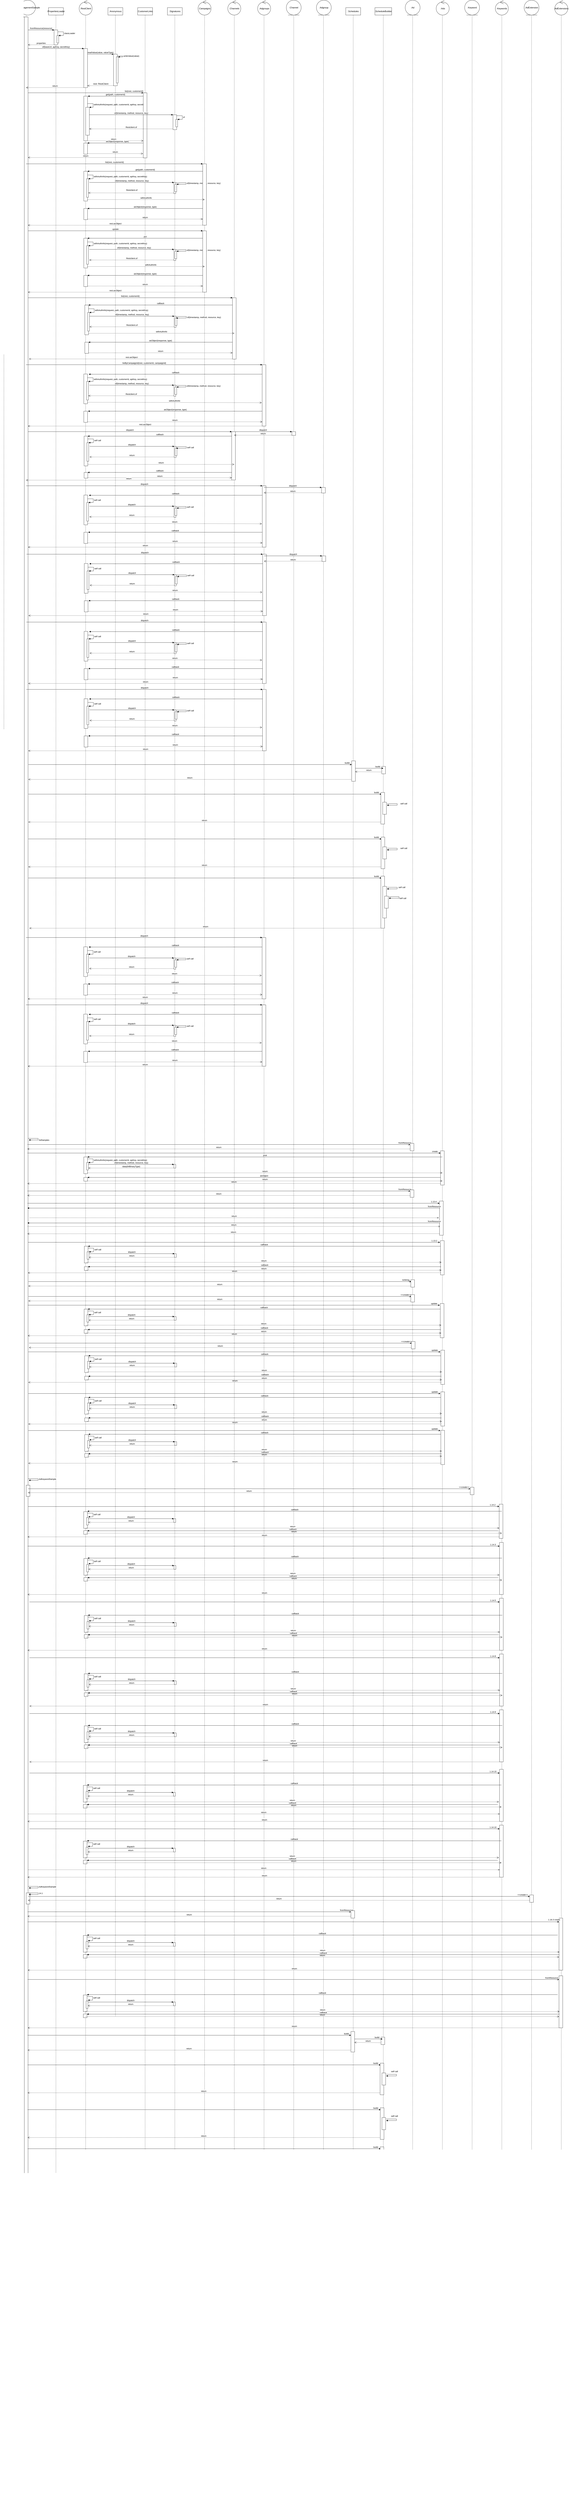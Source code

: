 <mxfile version="15.8.7" type="github">
  <diagram id="kgpKYQtTHZ0yAKxKKP6v" name="Page-1">
    <mxGraphModel dx="672" dy="596" grid="1" gridSize="10" guides="1" tooltips="1" connect="1" arrows="1" fold="1" page="1" pageScale="1" pageWidth="3300" pageHeight="13700" math="0" shadow="0">
      <root>
        <mxCell id="0" />
        <mxCell id="1" parent="0" />
        <mxCell id="t21uhHJnaAxaSKALmI4W-7" value="" style="shape=umlLifeline;perimeter=lifelinePerimeter;whiteSpace=wrap;html=1;container=1;collapsible=0;recursiveResize=0;outlineConnect=0;size=0;" parent="1" vertex="1">
          <mxGeometry x="120" y="80" width="80" height="13400" as="geometry" />
        </mxCell>
        <mxCell id="t21uhHJnaAxaSKALmI4W-32" value="" style="html=1;points=[];perimeter=orthogonalPerimeter;" parent="t21uhHJnaAxaSKALmI4W-7" vertex="1">
          <mxGeometry x="30" y="50" width="20" height="13270" as="geometry" />
        </mxCell>
        <mxCell id="ojJPA6o6ByZG6HDqNjk_-9" value="" style="html=1;points=[];perimeter=orthogonalPerimeter;" parent="t21uhHJnaAxaSKALmI4W-7" vertex="1">
          <mxGeometry x="40" y="7945" width="20" height="60" as="geometry" />
        </mxCell>
        <mxCell id="t21uhHJnaAxaSKALmI4W-8" value=":PropertiesLoader" style="shape=umlLifeline;perimeter=lifelinePerimeter;whiteSpace=wrap;html=1;container=1;collapsible=0;recursiveResize=0;outlineConnect=0;" parent="1" vertex="1">
          <mxGeometry x="280" y="80" width="80" height="13400" as="geometry" />
        </mxCell>
        <mxCell id="t21uhHJnaAxaSKALmI4W-35" value="" style="html=1;points=[];perimeter=orthogonalPerimeter;" parent="t21uhHJnaAxaSKALmI4W-8" vertex="1">
          <mxGeometry x="30" y="120" width="20" height="80" as="geometry" />
        </mxCell>
        <mxCell id="t21uhHJnaAxaSKALmI4W-38" value="" style="html=1;points=[];perimeter=orthogonalPerimeter;" parent="t21uhHJnaAxaSKALmI4W-8" vertex="1">
          <mxGeometry x="45" y="150" width="10" height="40" as="geometry" />
        </mxCell>
        <mxCell id="t21uhHJnaAxaSKALmI4W-39" value="classLoader" style="edgeStyle=orthogonalEdgeStyle;html=1;align=left;spacingLeft=2;endArrow=block;rounded=0;entryX=1;entryY=0;" parent="t21uhHJnaAxaSKALmI4W-8" target="t21uhHJnaAxaSKALmI4W-38" edge="1">
          <mxGeometry relative="1" as="geometry">
            <mxPoint x="50" y="130" as="sourcePoint" />
            <Array as="points">
              <mxPoint x="80" y="130" />
            </Array>
          </mxGeometry>
        </mxCell>
        <mxCell id="t21uhHJnaAxaSKALmI4W-9" value="" style="shape=umlLifeline;perimeter=lifelinePerimeter;whiteSpace=wrap;html=1;container=1;collapsible=0;recursiveResize=0;outlineConnect=0;size=0;" parent="1" vertex="1">
          <mxGeometry x="440" y="80" width="80" height="13400" as="geometry" />
        </mxCell>
        <mxCell id="RSPn8jp4cOme0zsPs-lQ-1" value="" style="html=1;points=[];perimeter=orthogonalPerimeter;" parent="t21uhHJnaAxaSKALmI4W-9" vertex="1">
          <mxGeometry x="30" y="220" width="20" height="210" as="geometry" />
        </mxCell>
        <mxCell id="RSPn8jp4cOme0zsPs-lQ-18" value="" style="html=1;points=[];perimeter=orthogonalPerimeter;" parent="t21uhHJnaAxaSKALmI4W-9" vertex="1">
          <mxGeometry x="30" y="476" width="20" height="240" as="geometry" />
        </mxCell>
        <mxCell id="RSPn8jp4cOme0zsPs-lQ-24" value="" style="html=1;points=[];perimeter=orthogonalPerimeter;" parent="t21uhHJnaAxaSKALmI4W-9" vertex="1">
          <mxGeometry x="30" y="728" width="20" height="60" as="geometry" />
        </mxCell>
        <mxCell id="RSPn8jp4cOme0zsPs-lQ-27" value="" style="html=1;points=[];perimeter=orthogonalPerimeter;" parent="t21uhHJnaAxaSKALmI4W-9" vertex="1">
          <mxGeometry x="40" y="536" width="20" height="150" as="geometry" />
        </mxCell>
        <mxCell id="RSPn8jp4cOme0zsPs-lQ-28" value="&lt;span style=&quot;text-align: center&quot;&gt;withAuthInfo(request, path, customerId, apiKey, secretKey)&lt;/span&gt;" style="edgeStyle=orthogonalEdgeStyle;html=1;align=left;spacingLeft=2;endArrow=block;rounded=0;entryX=1;entryY=0;" parent="t21uhHJnaAxaSKALmI4W-9" target="RSPn8jp4cOme0zsPs-lQ-27" edge="1">
          <mxGeometry relative="1" as="geometry">
            <mxPoint x="50" y="516" as="sourcePoint" />
            <Array as="points">
              <mxPoint x="80" y="516" />
            </Array>
          </mxGeometry>
        </mxCell>
        <mxCell id="RSPn8jp4cOme0zsPs-lQ-37" value="" style="html=1;points=[];perimeter=orthogonalPerimeter;" parent="t21uhHJnaAxaSKALmI4W-9" vertex="1">
          <mxGeometry x="30" y="880" width="20" height="160" as="geometry" />
        </mxCell>
        <mxCell id="RSPn8jp4cOme0zsPs-lQ-40" value="" style="html=1;points=[];perimeter=orthogonalPerimeter;" parent="t21uhHJnaAxaSKALmI4W-9" vertex="1">
          <mxGeometry x="45" y="920" width="10" height="100" as="geometry" />
        </mxCell>
        <mxCell id="RSPn8jp4cOme0zsPs-lQ-41" value="&lt;span style=&quot;text-align: center&quot;&gt;withAuthInfo(request, path, customerId, apiKey, secretKey)&lt;/span&gt;" style="edgeStyle=orthogonalEdgeStyle;html=1;align=left;spacingLeft=2;endArrow=block;rounded=0;entryX=1;entryY=0;" parent="t21uhHJnaAxaSKALmI4W-9" target="RSPn8jp4cOme0zsPs-lQ-40" edge="1">
          <mxGeometry relative="1" as="geometry">
            <mxPoint x="50" y="900" as="sourcePoint" />
            <Array as="points">
              <mxPoint x="80" y="900" />
            </Array>
          </mxGeometry>
        </mxCell>
        <mxCell id="RSPn8jp4cOme0zsPs-lQ-47" value="" style="html=1;points=[];perimeter=orthogonalPerimeter;" parent="t21uhHJnaAxaSKALmI4W-9" vertex="1">
          <mxGeometry x="30" y="1080" width="20" height="60" as="geometry" />
        </mxCell>
        <mxCell id="RSPn8jp4cOme0zsPs-lQ-49" value="return" style="html=1;verticalAlign=bottom;endArrow=open;dashed=1;endSize=8;rounded=0;" parent="t21uhHJnaAxaSKALmI4W-9" target="RSPn8jp4cOme0zsPs-lQ-34" edge="1">
          <mxGeometry relative="1" as="geometry">
            <mxPoint x="110" y="1137" as="targetPoint" />
            <mxPoint x="50" y="1137" as="sourcePoint" />
          </mxGeometry>
        </mxCell>
        <mxCell id="ZcE_kDsura3HNuptTC8Y-33" value="" style="html=1;points=[];perimeter=orthogonalPerimeter;" parent="t21uhHJnaAxaSKALmI4W-9" vertex="1">
          <mxGeometry x="30" y="6180" width="20" height="90" as="geometry" />
        </mxCell>
        <mxCell id="ZcE_kDsura3HNuptTC8Y-36" value="" style="html=1;points=[];perimeter=orthogonalPerimeter;" parent="t21uhHJnaAxaSKALmI4W-9" vertex="1">
          <mxGeometry x="30" y="6290" width="20" height="20" as="geometry" />
        </mxCell>
        <mxCell id="ZcE_kDsura3HNuptTC8Y-39" value="" style="html=1;points=[];perimeter=orthogonalPerimeter;" parent="t21uhHJnaAxaSKALmI4W-9" vertex="1">
          <mxGeometry x="44.94" y="6210" width="10" height="40" as="geometry" />
        </mxCell>
        <mxCell id="ZcE_kDsura3HNuptTC8Y-40" value="&lt;span style=&quot;text-align: center&quot;&gt;withAuthInfo(request, path, customerId, apiKey, secretKey)&lt;/span&gt;" style="edgeStyle=orthogonalEdgeStyle;html=1;align=left;spacingLeft=2;endArrow=block;rounded=0;entryX=1;entryY=0;" parent="t21uhHJnaAxaSKALmI4W-9" target="ZcE_kDsura3HNuptTC8Y-39" edge="1">
          <mxGeometry relative="1" as="geometry">
            <mxPoint x="49.94" y="6190" as="sourcePoint" />
            <Array as="points">
              <mxPoint x="79.94" y="6190" />
            </Array>
          </mxGeometry>
        </mxCell>
        <mxCell id="ZcE_kDsura3HNuptTC8Y-48" value=":RestClient" style="ellipse;shape=umlControl;whiteSpace=wrap;html=1;" parent="t21uhHJnaAxaSKALmI4W-9" vertex="1">
          <mxGeometry x="5" y="-40" width="70" height="80" as="geometry" />
        </mxCell>
        <mxCell id="t21uhHJnaAxaSKALmI4W-10" value=":Anonymous" style="shape=umlLifeline;perimeter=lifelinePerimeter;whiteSpace=wrap;html=1;container=1;collapsible=0;recursiveResize=0;outlineConnect=0;" parent="1" vertex="1">
          <mxGeometry x="600" y="80" width="80" height="10800" as="geometry" />
        </mxCell>
        <mxCell id="RSPn8jp4cOme0zsPs-lQ-4" value="" style="html=1;points=[];perimeter=orthogonalPerimeter;" parent="t21uhHJnaAxaSKALmI4W-10" vertex="1">
          <mxGeometry x="30" y="250" width="20" height="170" as="geometry" />
        </mxCell>
        <mxCell id="RSPn8jp4cOme0zsPs-lQ-7" value="" style="html=1;points=[];perimeter=orthogonalPerimeter;" parent="t21uhHJnaAxaSKALmI4W-10" vertex="1">
          <mxGeometry x="45" y="265" width="10" height="140" as="geometry" />
        </mxCell>
        <mxCell id="RSPn8jp4cOme0zsPs-lQ-8" value="writeValue(value)" style="edgeStyle=orthogonalEdgeStyle;html=1;align=left;spacingLeft=2;endArrow=block;rounded=0;entryX=1;entryY=0;" parent="t21uhHJnaAxaSKALmI4W-10" target="RSPn8jp4cOme0zsPs-lQ-7" edge="1">
          <mxGeometry relative="1" as="geometry">
            <mxPoint x="50" y="260" as="sourcePoint" />
            <Array as="points">
              <mxPoint x="80" y="260" />
            </Array>
          </mxGeometry>
        </mxCell>
        <mxCell id="t21uhHJnaAxaSKALmI4W-11" value=":CustomerLinks" style="shape=umlLifeline;perimeter=lifelinePerimeter;whiteSpace=wrap;html=1;container=1;collapsible=0;recursiveResize=0;outlineConnect=0;" parent="1" vertex="1">
          <mxGeometry x="760" y="80" width="80" height="13400" as="geometry" />
        </mxCell>
        <mxCell id="RSPn8jp4cOme0zsPs-lQ-21" value="" style="html=1;points=[];perimeter=orthogonalPerimeter;" parent="t21uhHJnaAxaSKALmI4W-11" vertex="1">
          <mxGeometry x="30" y="458" width="20" height="350" as="geometry" />
        </mxCell>
        <mxCell id="t21uhHJnaAxaSKALmI4W-12" value=":Signatures" style="shape=umlLifeline;perimeter=lifelinePerimeter;whiteSpace=wrap;html=1;container=1;collapsible=0;recursiveResize=0;outlineConnect=0;" parent="1" vertex="1">
          <mxGeometry x="920" y="80" width="80" height="13400" as="geometry" />
        </mxCell>
        <mxCell id="RSPn8jp4cOme0zsPs-lQ-29" value="" style="html=1;points=[];perimeter=orthogonalPerimeter;" parent="t21uhHJnaAxaSKALmI4W-12" vertex="1">
          <mxGeometry x="30" y="576" width="20" height="80" as="geometry" />
        </mxCell>
        <mxCell id="RSPn8jp4cOme0zsPs-lQ-32" value="" style="html=1;points=[];perimeter=orthogonalPerimeter;" parent="t21uhHJnaAxaSKALmI4W-12" vertex="1">
          <mxGeometry x="45" y="601" width="10" height="40" as="geometry" />
        </mxCell>
        <mxCell id="RSPn8jp4cOme0zsPs-lQ-33" value="of" style="edgeStyle=orthogonalEdgeStyle;html=1;align=left;spacingLeft=2;endArrow=block;rounded=0;entryX=1;entryY=0;" parent="t21uhHJnaAxaSKALmI4W-12" target="RSPn8jp4cOme0zsPs-lQ-32" edge="1">
          <mxGeometry relative="1" as="geometry">
            <mxPoint x="50" y="581" as="sourcePoint" />
            <Array as="points">
              <mxPoint x="80" y="581" />
            </Array>
          </mxGeometry>
        </mxCell>
        <mxCell id="RSPn8jp4cOme0zsPs-lQ-42" value="" style="html=1;points=[];perimeter=orthogonalPerimeter;" parent="t21uhHJnaAxaSKALmI4W-12" vertex="1">
          <mxGeometry x="35" y="940" width="10" height="60" as="geometry" />
        </mxCell>
        <mxCell id="RSPn8jp4cOme0zsPs-lQ-45" value="" style="html=1;points=[];perimeter=orthogonalPerimeter;" parent="t21uhHJnaAxaSKALmI4W-12" vertex="1">
          <mxGeometry x="40" y="950" width="10" height="40" as="geometry" />
        </mxCell>
        <mxCell id="RSPn8jp4cOme0zsPs-lQ-46" value="&lt;span style=&quot;text-align: center&quot;&gt;of(timestamp, method, resource, key)&lt;/span&gt;" style="edgeStyle=orthogonalEdgeStyle;html=1;align=left;spacingLeft=2;endArrow=block;rounded=0;exitX=1.08;exitY=0.023;exitDx=0;exitDy=0;exitPerimeter=0;" parent="t21uhHJnaAxaSKALmI4W-12" source="RSPn8jp4cOme0zsPs-lQ-42" target="RSPn8jp4cOme0zsPs-lQ-45" edge="1">
          <mxGeometry relative="1" as="geometry">
            <mxPoint x="70" y="910" as="sourcePoint" />
            <Array as="points">
              <mxPoint x="100" y="941" />
              <mxPoint x="100" y="950" />
            </Array>
          </mxGeometry>
        </mxCell>
        <mxCell id="ZcE_kDsura3HNuptTC8Y-41" value="" style="html=1;points=[];perimeter=orthogonalPerimeter;" parent="t21uhHJnaAxaSKALmI4W-12" vertex="1">
          <mxGeometry x="35" y="6220" width="10" height="20" as="geometry" />
        </mxCell>
        <mxCell id="t21uhHJnaAxaSKALmI4W-13" value="" style="shape=umlLifeline;perimeter=lifelinePerimeter;whiteSpace=wrap;html=1;container=1;collapsible=0;recursiveResize=0;outlineConnect=0;size=0;" parent="1" vertex="1">
          <mxGeometry x="1080" y="80" width="80" height="13400" as="geometry" />
        </mxCell>
        <mxCell id="RSPn8jp4cOme0zsPs-lQ-34" value="" style="html=1;points=[];perimeter=orthogonalPerimeter;" parent="t21uhHJnaAxaSKALmI4W-13" vertex="1">
          <mxGeometry x="30" y="840" width="20" height="330" as="geometry" />
        </mxCell>
        <mxCell id="RSPn8jp4cOme0zsPs-lQ-66" value="" style="html=1;points=[];perimeter=orthogonalPerimeter;" parent="t21uhHJnaAxaSKALmI4W-13" vertex="1">
          <mxGeometry x="-604.42" y="1599.17" width="20" height="160" as="geometry" />
        </mxCell>
        <mxCell id="RSPn8jp4cOme0zsPs-lQ-67" value="" style="html=1;points=[];perimeter=orthogonalPerimeter;" parent="t21uhHJnaAxaSKALmI4W-13" vertex="1">
          <mxGeometry x="-589.42" y="1639.17" width="10" height="100" as="geometry" />
        </mxCell>
        <mxCell id="RSPn8jp4cOme0zsPs-lQ-68" value="&lt;span style=&quot;text-align: center&quot;&gt;withAuthInfo(request, path, customerId, apiKey, secretKey)&lt;/span&gt;" style="edgeStyle=orthogonalEdgeStyle;html=1;align=left;spacingLeft=2;endArrow=block;rounded=0;entryX=1;entryY=0;" parent="t21uhHJnaAxaSKALmI4W-13" target="RSPn8jp4cOme0zsPs-lQ-67" edge="1">
          <mxGeometry relative="1" as="geometry">
            <mxPoint x="-584.42" y="1619.17" as="sourcePoint" />
            <Array as="points">
              <mxPoint x="-554.42" y="1619.17" />
            </Array>
          </mxGeometry>
        </mxCell>
        <mxCell id="RSPn8jp4cOme0zsPs-lQ-69" value="" style="html=1;points=[];perimeter=orthogonalPerimeter;" parent="t21uhHJnaAxaSKALmI4W-13" vertex="1">
          <mxGeometry x="-604.42" y="1799.17" width="20" height="60" as="geometry" />
        </mxCell>
        <mxCell id="RSPn8jp4cOme0zsPs-lQ-70" value="return" style="html=1;verticalAlign=bottom;endArrow=open;dashed=1;endSize=8;rounded=0;" parent="t21uhHJnaAxaSKALmI4W-13" target="RSPn8jp4cOme0zsPs-lQ-74" edge="1">
          <mxGeometry relative="1" as="geometry">
            <mxPoint x="-964.42" y="1776.17" as="targetPoint" />
            <mxPoint x="-584.42" y="1856.17" as="sourcePoint" />
          </mxGeometry>
        </mxCell>
        <mxCell id="RSPn8jp4cOme0zsPs-lQ-71" value="" style="html=1;points=[];perimeter=orthogonalPerimeter;" parent="t21uhHJnaAxaSKALmI4W-13" vertex="1">
          <mxGeometry x="-123.42" y="1659.17" width="10" height="60" as="geometry" />
        </mxCell>
        <mxCell id="RSPn8jp4cOme0zsPs-lQ-72" value="" style="html=1;points=[];perimeter=orthogonalPerimeter;" parent="t21uhHJnaAxaSKALmI4W-13" vertex="1">
          <mxGeometry x="-118.42" y="1669.17" width="10" height="40" as="geometry" />
        </mxCell>
        <mxCell id="RSPn8jp4cOme0zsPs-lQ-73" value="&lt;span style=&quot;text-align: center&quot;&gt;of(timestamp, method, resource, key)&lt;/span&gt;" style="edgeStyle=orthogonalEdgeStyle;html=1;align=left;spacingLeft=2;endArrow=block;rounded=0;exitX=1.08;exitY=0.023;exitDx=0;exitDy=0;exitPerimeter=0;" parent="t21uhHJnaAxaSKALmI4W-13" source="RSPn8jp4cOme0zsPs-lQ-71" target="RSPn8jp4cOme0zsPs-lQ-72" edge="1">
          <mxGeometry relative="1" as="geometry">
            <mxPoint x="-1008.42" y="1549.17" as="sourcePoint" />
            <Array as="points">
              <mxPoint x="-58.42" y="1660.17" />
              <mxPoint x="-58.42" y="1669.17" />
            </Array>
          </mxGeometry>
        </mxCell>
        <mxCell id="RSPn8jp4cOme0zsPs-lQ-75" value="rest.asObject" style="html=1;verticalAlign=bottom;endArrow=open;dashed=1;endSize=8;rounded=0;" parent="t21uhHJnaAxaSKALmI4W-13" edge="1">
          <mxGeometry relative="1" as="geometry">
            <mxPoint x="-904.42" y="1889.17" as="targetPoint" />
            <mxPoint x="199.5" y="1889.17" as="sourcePoint" />
          </mxGeometry>
        </mxCell>
        <mxCell id="RSPn8jp4cOme0zsPs-lQ-76" value="list(rest, customerId)" style="html=1;verticalAlign=bottom;endArrow=block;entryX=0;entryY=0;rounded=0;" parent="t21uhHJnaAxaSKALmI4W-13" target="RSPn8jp4cOme0zsPs-lQ-74" edge="1">
          <mxGeometry relative="1" as="geometry">
            <mxPoint x="-910" y="1560" as="sourcePoint" />
          </mxGeometry>
        </mxCell>
        <mxCell id="RSPn8jp4cOme0zsPs-lQ-79" value="of(timestamp, method, resource, key)" style="html=1;verticalAlign=bottom;endArrow=block;entryX=0;entryY=0;rounded=0;" parent="t21uhHJnaAxaSKALmI4W-13" target="RSPn8jp4cOme0zsPs-lQ-71" edge="1">
          <mxGeometry relative="1" as="geometry">
            <mxPoint x="-578.42" y="1659.17" as="sourcePoint" />
          </mxGeometry>
        </mxCell>
        <mxCell id="RSPn8jp4cOme0zsPs-lQ-80" value="Restclient.of" style="html=1;verticalAlign=bottom;endArrow=open;dashed=1;endSize=8;exitX=0;exitY=0.95;rounded=0;" parent="t21uhHJnaAxaSKALmI4W-13" source="RSPn8jp4cOme0zsPs-lQ-71" edge="1">
          <mxGeometry relative="1" as="geometry">
            <mxPoint x="-578.42" y="1716.17" as="targetPoint" />
          </mxGeometry>
        </mxCell>
        <mxCell id="RSPn8jp4cOme0zsPs-lQ-82" value="" style="html=1;points=[];perimeter=orthogonalPerimeter;" parent="t21uhHJnaAxaSKALmI4W-13" vertex="1">
          <mxGeometry x="-610" y="1970" width="20" height="160" as="geometry" />
        </mxCell>
        <mxCell id="RSPn8jp4cOme0zsPs-lQ-83" value="" style="html=1;points=[];perimeter=orthogonalPerimeter;" parent="t21uhHJnaAxaSKALmI4W-13" vertex="1">
          <mxGeometry x="-595" y="2010" width="10" height="100" as="geometry" />
        </mxCell>
        <mxCell id="RSPn8jp4cOme0zsPs-lQ-84" value="&lt;span style=&quot;text-align: center&quot;&gt;withAuthInfo(request, path, customerId, apiKey, secretKey)&lt;/span&gt;" style="edgeStyle=orthogonalEdgeStyle;html=1;align=left;spacingLeft=2;endArrow=block;rounded=0;entryX=1;entryY=0;" parent="t21uhHJnaAxaSKALmI4W-13" target="RSPn8jp4cOme0zsPs-lQ-83" edge="1">
          <mxGeometry relative="1" as="geometry">
            <mxPoint x="-590" y="1990" as="sourcePoint" />
            <Array as="points">
              <mxPoint x="-560" y="1990" />
            </Array>
          </mxGeometry>
        </mxCell>
        <mxCell id="RSPn8jp4cOme0zsPs-lQ-85" value="" style="html=1;points=[];perimeter=orthogonalPerimeter;" parent="t21uhHJnaAxaSKALmI4W-13" vertex="1">
          <mxGeometry x="-610" y="2170" width="20" height="60" as="geometry" />
        </mxCell>
        <mxCell id="RSPn8jp4cOme0zsPs-lQ-86" value="return" style="html=1;verticalAlign=bottom;endArrow=open;dashed=1;endSize=8;rounded=0;" parent="t21uhHJnaAxaSKALmI4W-13" target="RSPn8jp4cOme0zsPs-lQ-90" edge="1">
          <mxGeometry relative="1" as="geometry">
            <mxPoint x="-970" y="2147" as="targetPoint" />
            <mxPoint x="-590" y="2227" as="sourcePoint" />
          </mxGeometry>
        </mxCell>
        <mxCell id="RSPn8jp4cOme0zsPs-lQ-87" value="" style="html=1;points=[];perimeter=orthogonalPerimeter;" parent="t21uhHJnaAxaSKALmI4W-13" vertex="1">
          <mxGeometry x="-125" y="2030" width="10" height="60" as="geometry" />
        </mxCell>
        <mxCell id="RSPn8jp4cOme0zsPs-lQ-88" value="" style="html=1;points=[];perimeter=orthogonalPerimeter;" parent="t21uhHJnaAxaSKALmI4W-13" vertex="1">
          <mxGeometry x="-120" y="2040" width="10" height="40" as="geometry" />
        </mxCell>
        <mxCell id="RSPn8jp4cOme0zsPs-lQ-89" value="&lt;span style=&quot;text-align: center&quot;&gt;of(timestamp, method, resource, key)&lt;/span&gt;" style="edgeStyle=orthogonalEdgeStyle;html=1;align=left;spacingLeft=2;endArrow=block;rounded=0;exitX=1.08;exitY=0.023;exitDx=0;exitDy=0;exitPerimeter=0;" parent="t21uhHJnaAxaSKALmI4W-13" source="RSPn8jp4cOme0zsPs-lQ-87" target="RSPn8jp4cOme0zsPs-lQ-88" edge="1">
          <mxGeometry relative="1" as="geometry">
            <mxPoint x="-1010" y="1920" as="sourcePoint" />
            <Array as="points">
              <mxPoint x="-60" y="2031" />
              <mxPoint x="-60" y="2040" />
            </Array>
          </mxGeometry>
        </mxCell>
        <mxCell id="RSPn8jp4cOme0zsPs-lQ-95" value="of(timestamp, method, resource, key)" style="html=1;verticalAlign=bottom;endArrow=block;entryX=0;entryY=0;rounded=0;" parent="t21uhHJnaAxaSKALmI4W-13" target="RSPn8jp4cOme0zsPs-lQ-87" edge="1">
          <mxGeometry relative="1" as="geometry">
            <mxPoint x="-580" y="2030" as="sourcePoint" />
          </mxGeometry>
        </mxCell>
        <mxCell id="RSPn8jp4cOme0zsPs-lQ-96" value="Restclient.of" style="html=1;verticalAlign=bottom;endArrow=open;dashed=1;endSize=8;exitX=0;exitY=0.95;rounded=0;" parent="t21uhHJnaAxaSKALmI4W-13" source="RSPn8jp4cOme0zsPs-lQ-87" target="RSPn8jp4cOme0zsPs-lQ-83" edge="1">
          <mxGeometry relative="1" as="geometry">
            <mxPoint x="-580" y="2087" as="targetPoint" />
          </mxGeometry>
        </mxCell>
        <mxCell id="t21uhHJnaAxaSKALmI4W-14" value="" style="shape=umlLifeline;perimeter=lifelinePerimeter;whiteSpace=wrap;html=1;container=1;collapsible=0;recursiveResize=0;outlineConnect=0;size=0;" parent="1" vertex="1">
          <mxGeometry x="1240" y="80" width="80" height="13400" as="geometry" />
        </mxCell>
        <mxCell id="RSPn8jp4cOme0zsPs-lQ-74" value="" style="html=1;points=[];perimeter=orthogonalPerimeter;" parent="t21uhHJnaAxaSKALmI4W-14" vertex="1">
          <mxGeometry x="30.0" y="1560" width="20" height="330" as="geometry" />
        </mxCell>
        <mxCell id="t21uhHJnaAxaSKALmI4W-15" value="" style="shape=umlLifeline;perimeter=lifelinePerimeter;whiteSpace=wrap;html=1;container=1;collapsible=0;recursiveResize=0;outlineConnect=0;size=0;" parent="1" vertex="1">
          <mxGeometry x="1400" y="80" width="80" height="13400" as="geometry" />
        </mxCell>
        <mxCell id="RSPn8jp4cOme0zsPs-lQ-90" value="" style="html=1;points=[];perimeter=orthogonalPerimeter;" parent="t21uhHJnaAxaSKALmI4W-15" vertex="1">
          <mxGeometry x="30" y="1920" width="20" height="330" as="geometry" />
        </mxCell>
        <mxCell id="RSPn8jp4cOme0zsPs-lQ-150" value="" style="html=1;points=[];perimeter=orthogonalPerimeter;" parent="t21uhHJnaAxaSKALmI4W-15" vertex="1">
          <mxGeometry x="-929.32" y="2621" width="20" height="160" as="geometry" />
        </mxCell>
        <mxCell id="RSPn8jp4cOme0zsPs-lQ-151" value="" style="html=1;points=[];perimeter=orthogonalPerimeter;" parent="t21uhHJnaAxaSKALmI4W-15" vertex="1">
          <mxGeometry x="-914.32" y="2661" width="10" height="100" as="geometry" />
        </mxCell>
        <mxCell id="RSPn8jp4cOme0zsPs-lQ-152" value="self call" style="edgeStyle=orthogonalEdgeStyle;html=1;align=left;spacingLeft=2;endArrow=block;rounded=0;entryX=1;entryY=0;" parent="t21uhHJnaAxaSKALmI4W-15" target="RSPn8jp4cOme0zsPs-lQ-151" edge="1">
          <mxGeometry relative="1" as="geometry">
            <mxPoint x="-909.32" y="2641" as="sourcePoint" />
            <Array as="points">
              <mxPoint x="-879.32" y="2641" />
            </Array>
          </mxGeometry>
        </mxCell>
        <mxCell id="RSPn8jp4cOme0zsPs-lQ-153" value="" style="html=1;points=[];perimeter=orthogonalPerimeter;" parent="t21uhHJnaAxaSKALmI4W-15" vertex="1">
          <mxGeometry x="-929.32" y="2821" width="20" height="60" as="geometry" />
        </mxCell>
        <mxCell id="RSPn8jp4cOme0zsPs-lQ-154" value="return" style="html=1;verticalAlign=bottom;endArrow=open;dashed=1;endSize=8;rounded=0;" parent="t21uhHJnaAxaSKALmI4W-15" target="RSPn8jp4cOme0zsPs-lQ-160" edge="1">
          <mxGeometry relative="1" as="geometry">
            <mxPoint x="-2369.32" y="2718" as="targetPoint" />
            <mxPoint x="-909.32" y="2878" as="sourcePoint" />
          </mxGeometry>
        </mxCell>
        <mxCell id="RSPn8jp4cOme0zsPs-lQ-155" value="" style="html=1;points=[];perimeter=orthogonalPerimeter;" parent="t21uhHJnaAxaSKALmI4W-15" vertex="1">
          <mxGeometry x="-444.32" y="2681" width="10" height="60" as="geometry" />
        </mxCell>
        <mxCell id="RSPn8jp4cOme0zsPs-lQ-156" value="" style="html=1;points=[];perimeter=orthogonalPerimeter;" parent="t21uhHJnaAxaSKALmI4W-15" vertex="1">
          <mxGeometry x="-439.32" y="2691" width="10" height="40" as="geometry" />
        </mxCell>
        <mxCell id="RSPn8jp4cOme0zsPs-lQ-157" value="self call" style="edgeStyle=orthogonalEdgeStyle;html=1;align=left;spacingLeft=2;endArrow=block;rounded=0;exitX=1.08;exitY=0.023;exitDx=0;exitDy=0;exitPerimeter=0;" parent="t21uhHJnaAxaSKALmI4W-15" source="RSPn8jp4cOme0zsPs-lQ-155" target="RSPn8jp4cOme0zsPs-lQ-156" edge="1">
          <mxGeometry relative="1" as="geometry">
            <mxPoint x="-2409.32" y="2491" as="sourcePoint" />
            <Array as="points">
              <mxPoint x="-379.32" y="2682" />
              <mxPoint x="-379.32" y="2691" />
            </Array>
          </mxGeometry>
        </mxCell>
        <mxCell id="RSPn8jp4cOme0zsPs-lQ-158" value="dispatch" style="html=1;verticalAlign=bottom;endArrow=block;entryX=0;entryY=0;rounded=0;" parent="t21uhHJnaAxaSKALmI4W-15" target="RSPn8jp4cOme0zsPs-lQ-155" edge="1">
          <mxGeometry relative="1" as="geometry">
            <mxPoint x="-899.32" y="2681" as="sourcePoint" />
          </mxGeometry>
        </mxCell>
        <mxCell id="RSPn8jp4cOme0zsPs-lQ-159" value="return" style="html=1;verticalAlign=bottom;endArrow=open;dashed=1;endSize=8;exitX=0;exitY=0.95;rounded=0;" parent="t21uhHJnaAxaSKALmI4W-15" source="RSPn8jp4cOme0zsPs-lQ-155" edge="1">
          <mxGeometry relative="1" as="geometry">
            <mxPoint x="-899.32" y="2738" as="targetPoint" />
          </mxGeometry>
        </mxCell>
        <mxCell id="RSPn8jp4cOme0zsPs-lQ-160" value="" style="html=1;points=[];perimeter=orthogonalPerimeter;" parent="t21uhHJnaAxaSKALmI4W-15" vertex="1">
          <mxGeometry x="30.68" y="2571" width="20" height="330" as="geometry" />
        </mxCell>
        <mxCell id="RSPn8jp4cOme0zsPs-lQ-161" value="dispatch" style="html=1;verticalAlign=bottom;endArrow=block;entryX=0;entryY=0;rounded=0;" parent="t21uhHJnaAxaSKALmI4W-15" target="RSPn8jp4cOme0zsPs-lQ-160" edge="1">
          <mxGeometry relative="1" as="geometry">
            <mxPoint x="-1239.996" y="2571.0" as="sourcePoint" />
          </mxGeometry>
        </mxCell>
        <mxCell id="RSPn8jp4cOme0zsPs-lQ-162" value="return" style="html=1;verticalAlign=bottom;endArrow=open;dashed=1;endSize=8;exitX=1;exitY=0.95;rounded=0;entryX=-0.143;entryY=0.619;entryDx=0;entryDy=0;entryPerimeter=0;" parent="t21uhHJnaAxaSKALmI4W-15" source="RSPn8jp4cOme0zsPs-lQ-150" target="RSPn8jp4cOme0zsPs-lQ-160" edge="1">
          <mxGeometry relative="1" as="geometry">
            <mxPoint x="-279.82" y="2773.0" as="targetPoint" />
          </mxGeometry>
        </mxCell>
        <mxCell id="RSPn8jp4cOme0zsPs-lQ-163" value="callback" style="html=1;verticalAlign=bottom;endArrow=block;entryX=1.357;entryY=0.008;rounded=0;entryDx=0;entryDy=0;entryPerimeter=0;" parent="t21uhHJnaAxaSKALmI4W-15" target="RSPn8jp4cOme0zsPs-lQ-150" edge="1">
          <mxGeometry relative="1" as="geometry">
            <mxPoint x="30.68" y="2622" as="sourcePoint" />
            <mxPoint x="-589.32" y="2611" as="targetPoint" />
          </mxGeometry>
        </mxCell>
        <mxCell id="RSPn8jp4cOme0zsPs-lQ-164" value="callback" style="html=1;verticalAlign=bottom;endArrow=block;entryX=1.143;entryY=-0.002;rounded=0;entryDx=0;entryDy=0;entryPerimeter=0;" parent="t21uhHJnaAxaSKALmI4W-15" target="RSPn8jp4cOme0zsPs-lQ-153" edge="1">
          <mxGeometry relative="1" as="geometry">
            <mxPoint x="30.68" y="2821" as="sourcePoint" />
            <mxPoint x="-589.32" y="2811" as="targetPoint" />
          </mxGeometry>
        </mxCell>
        <mxCell id="RSPn8jp4cOme0zsPs-lQ-165" value="return" style="html=1;verticalAlign=bottom;endArrow=open;dashed=1;endSize=8;rounded=0;exitX=0;exitY=1;exitDx=0;exitDy=0;exitPerimeter=0;" parent="t21uhHJnaAxaSKALmI4W-15" source="RSPn8jp4cOme0zsPs-lQ-160" edge="1">
          <mxGeometry relative="1" as="geometry">
            <mxPoint x="-1229.32" y="2901" as="targetPoint" />
            <mxPoint x="-289.32" y="2911" as="sourcePoint" />
          </mxGeometry>
        </mxCell>
        <mxCell id="RSPn8jp4cOme0zsPs-lQ-241" value="" style="html=1;points=[];perimeter=orthogonalPerimeter;" parent="t21uhHJnaAxaSKALmI4W-15" vertex="1">
          <mxGeometry x="-932.32" y="12957" width="20" height="160" as="geometry" />
        </mxCell>
        <mxCell id="RSPn8jp4cOme0zsPs-lQ-242" value="" style="html=1;points=[];perimeter=orthogonalPerimeter;" parent="t21uhHJnaAxaSKALmI4W-15" vertex="1">
          <mxGeometry x="-917.32" y="12997" width="10" height="100" as="geometry" />
        </mxCell>
        <mxCell id="RSPn8jp4cOme0zsPs-lQ-243" value="self call" style="edgeStyle=orthogonalEdgeStyle;html=1;align=left;spacingLeft=2;endArrow=block;rounded=0;entryX=1;entryY=0;" parent="t21uhHJnaAxaSKALmI4W-15" target="RSPn8jp4cOme0zsPs-lQ-242" edge="1">
          <mxGeometry relative="1" as="geometry">
            <mxPoint x="-912.32" y="12977.0" as="sourcePoint" />
            <Array as="points">
              <mxPoint x="-882.32" y="12977" />
            </Array>
          </mxGeometry>
        </mxCell>
        <mxCell id="RSPn8jp4cOme0zsPs-lQ-244" value="" style="html=1;points=[];perimeter=orthogonalPerimeter;" parent="t21uhHJnaAxaSKALmI4W-15" vertex="1">
          <mxGeometry x="-932.32" y="13157" width="20" height="60" as="geometry" />
        </mxCell>
        <mxCell id="RSPn8jp4cOme0zsPs-lQ-245" value="return" style="html=1;verticalAlign=bottom;endArrow=open;dashed=1;endSize=8;rounded=0;" parent="t21uhHJnaAxaSKALmI4W-15" target="RSPn8jp4cOme0zsPs-lQ-251" edge="1">
          <mxGeometry relative="1" as="geometry">
            <mxPoint x="-2372.32" y="13054" as="targetPoint" />
            <mxPoint x="-912.32" y="13214" as="sourcePoint" />
          </mxGeometry>
        </mxCell>
        <mxCell id="RSPn8jp4cOme0zsPs-lQ-246" value="" style="html=1;points=[];perimeter=orthogonalPerimeter;" parent="t21uhHJnaAxaSKALmI4W-15" vertex="1">
          <mxGeometry x="-447.32" y="13017" width="10" height="60" as="geometry" />
        </mxCell>
        <mxCell id="RSPn8jp4cOme0zsPs-lQ-247" value="" style="html=1;points=[];perimeter=orthogonalPerimeter;" parent="t21uhHJnaAxaSKALmI4W-15" vertex="1">
          <mxGeometry x="-442.32" y="13027" width="10" height="40" as="geometry" />
        </mxCell>
        <mxCell id="RSPn8jp4cOme0zsPs-lQ-248" value="self call" style="edgeStyle=orthogonalEdgeStyle;html=1;align=left;spacingLeft=2;endArrow=block;rounded=0;exitX=1.08;exitY=0.023;exitDx=0;exitDy=0;exitPerimeter=0;" parent="t21uhHJnaAxaSKALmI4W-15" source="RSPn8jp4cOme0zsPs-lQ-246" target="RSPn8jp4cOme0zsPs-lQ-247" edge="1">
          <mxGeometry relative="1" as="geometry">
            <mxPoint x="-2412.32" y="12827" as="sourcePoint" />
            <Array as="points">
              <mxPoint x="-382.32" y="13018" />
              <mxPoint x="-382.32" y="13027" />
            </Array>
          </mxGeometry>
        </mxCell>
        <mxCell id="RSPn8jp4cOme0zsPs-lQ-249" value="dispatch" style="html=1;verticalAlign=bottom;endArrow=block;entryX=0;entryY=0;rounded=0;" parent="t21uhHJnaAxaSKALmI4W-15" target="RSPn8jp4cOme0zsPs-lQ-246" edge="1">
          <mxGeometry relative="1" as="geometry">
            <mxPoint x="-902.32" y="13017.0" as="sourcePoint" />
          </mxGeometry>
        </mxCell>
        <mxCell id="RSPn8jp4cOme0zsPs-lQ-250" value="return" style="html=1;verticalAlign=bottom;endArrow=open;dashed=1;endSize=8;exitX=0;exitY=0.95;rounded=0;" parent="t21uhHJnaAxaSKALmI4W-15" source="RSPn8jp4cOme0zsPs-lQ-246" edge="1">
          <mxGeometry relative="1" as="geometry">
            <mxPoint x="-902.32" y="13074" as="targetPoint" />
          </mxGeometry>
        </mxCell>
        <mxCell id="RSPn8jp4cOme0zsPs-lQ-251" value="" style="html=1;points=[];perimeter=orthogonalPerimeter;" parent="t21uhHJnaAxaSKALmI4W-15" vertex="1">
          <mxGeometry x="27.68" y="12907" width="20" height="330" as="geometry" />
        </mxCell>
        <mxCell id="RSPn8jp4cOme0zsPs-lQ-252" value="dispatch" style="html=1;verticalAlign=bottom;endArrow=block;entryX=0;entryY=0;rounded=0;" parent="t21uhHJnaAxaSKALmI4W-15" target="RSPn8jp4cOme0zsPs-lQ-251" edge="1">
          <mxGeometry relative="1" as="geometry">
            <mxPoint x="-1242.996" y="12907.0" as="sourcePoint" />
          </mxGeometry>
        </mxCell>
        <mxCell id="RSPn8jp4cOme0zsPs-lQ-253" value="return" style="html=1;verticalAlign=bottom;endArrow=open;dashed=1;endSize=8;exitX=1;exitY=0.95;rounded=0;entryX=-0.143;entryY=0.619;entryDx=0;entryDy=0;entryPerimeter=0;" parent="t21uhHJnaAxaSKALmI4W-15" source="RSPn8jp4cOme0zsPs-lQ-241" target="RSPn8jp4cOme0zsPs-lQ-251" edge="1">
          <mxGeometry relative="1" as="geometry">
            <mxPoint x="-282.82" y="13109" as="targetPoint" />
          </mxGeometry>
        </mxCell>
        <mxCell id="RSPn8jp4cOme0zsPs-lQ-254" value="callback" style="html=1;verticalAlign=bottom;endArrow=block;entryX=1.357;entryY=0.008;rounded=0;entryDx=0;entryDy=0;entryPerimeter=0;" parent="t21uhHJnaAxaSKALmI4W-15" target="RSPn8jp4cOme0zsPs-lQ-241" edge="1">
          <mxGeometry relative="1" as="geometry">
            <mxPoint x="27.68" y="12958" as="sourcePoint" />
            <mxPoint x="-592.32" y="12947" as="targetPoint" />
          </mxGeometry>
        </mxCell>
        <mxCell id="RSPn8jp4cOme0zsPs-lQ-255" value="callback" style="html=1;verticalAlign=bottom;endArrow=block;entryX=1.143;entryY=-0.002;rounded=0;entryDx=0;entryDy=0;entryPerimeter=0;" parent="t21uhHJnaAxaSKALmI4W-15" target="RSPn8jp4cOme0zsPs-lQ-244" edge="1">
          <mxGeometry relative="1" as="geometry">
            <mxPoint x="27.68" y="13157.0" as="sourcePoint" />
            <mxPoint x="-592.32" y="13147" as="targetPoint" />
          </mxGeometry>
        </mxCell>
        <mxCell id="RSPn8jp4cOme0zsPs-lQ-256" value="return" style="html=1;verticalAlign=bottom;endArrow=open;dashed=1;endSize=8;rounded=0;exitX=0;exitY=1;exitDx=0;exitDy=0;exitPerimeter=0;" parent="t21uhHJnaAxaSKALmI4W-15" source="RSPn8jp4cOme0zsPs-lQ-251" edge="1">
          <mxGeometry relative="1" as="geometry">
            <mxPoint x="-1232.32" y="13237.0" as="targetPoint" />
            <mxPoint x="-292.32" y="13247" as="sourcePoint" />
          </mxGeometry>
        </mxCell>
        <mxCell id="ZcE_kDsura3HNuptTC8Y-51" value=":Adgroups" style="ellipse;shape=umlControl;whiteSpace=wrap;html=1;" parent="t21uhHJnaAxaSKALmI4W-15" vertex="1">
          <mxGeometry x="5.68" y="-40" width="70" height="80" as="geometry" />
        </mxCell>
        <mxCell id="t21uhHJnaAxaSKALmI4W-16" value="" style="shape=umlLifeline;perimeter=lifelinePerimeter;whiteSpace=wrap;html=1;container=1;collapsible=0;recursiveResize=0;outlineConnect=0;size=0;" parent="1" vertex="1">
          <mxGeometry x="1560" y="80" width="80" height="13400" as="geometry" />
        </mxCell>
        <mxCell id="5wbNs9bkeLBiKccFJ7b6-46" value="buiild" style="html=1;verticalAlign=bottom;endArrow=classic;rounded=0;startArrow=none;startFill=0;endFill=1;" parent="t21uhHJnaAxaSKALmI4W-16" edge="1">
          <mxGeometry x="0.972" relative="1" as="geometry">
            <mxPoint x="-1392.32" y="11061.84" as="sourcePoint" />
            <mxPoint x="507.68" y="11061.84" as="targetPoint" />
            <mxPoint as="offset" />
          </mxGeometry>
        </mxCell>
        <mxCell id="5wbNs9bkeLBiKccFJ7b6-47" value="return" style="html=1;verticalAlign=bottom;endArrow=open;dashed=1;endSize=8;exitX=-0.121;exitY=1;rounded=0;exitDx=0;exitDy=0;exitPerimeter=0;" parent="t21uhHJnaAxaSKALmI4W-16" edge="1">
          <mxGeometry relative="1" as="geometry">
            <mxPoint x="-1392.32" y="11211.84" as="targetPoint" />
            <mxPoint x="502.06" y="11211.84" as="sourcePoint" />
          </mxGeometry>
        </mxCell>
        <mxCell id="5wbNs9bkeLBiKccFJ7b6-56" value="return" style="html=1;verticalAlign=bottom;endArrow=open;dashed=1;endSize=8;exitX=-0.121;exitY=1;rounded=0;exitDx=0;exitDy=0;exitPerimeter=0;entryX=0.967;entryY=0.532;entryDx=0;entryDy=0;entryPerimeter=0;" parent="t21uhHJnaAxaSKALmI4W-16" target="5wbNs9bkeLBiKccFJ7b6-54" edge="1">
          <mxGeometry relative="1" as="geometry">
            <mxPoint x="-1382.32" y="10942.67" as="targetPoint" />
            <mxPoint x="512.06" y="10942.67" as="sourcePoint" />
          </mxGeometry>
        </mxCell>
        <mxCell id="RSPn8jp4cOme0zsPs-lQ-146" value="" style="html=1;points=[];perimeter=orthogonalPerimeter;" parent="t21uhHJnaAxaSKALmI4W-16" vertex="1">
          <mxGeometry x="30" y="2280" width="20" height="20" as="geometry" />
        </mxCell>
        <mxCell id="ZcE_kDsura3HNuptTC8Y-53" value=":Channel" style="ellipse;shape=umlEntity;whiteSpace=wrap;html=1;" parent="t21uhHJnaAxaSKALmI4W-16" vertex="1">
          <mxGeometry y="-40" width="80" height="80" as="geometry" />
        </mxCell>
        <mxCell id="t21uhHJnaAxaSKALmI4W-17" value="" style="shape=umlLifeline;perimeter=lifelinePerimeter;whiteSpace=wrap;html=1;container=1;collapsible=0;recursiveResize=0;outlineConnect=0;size=0;" parent="1" vertex="1">
          <mxGeometry x="1720" y="80" width="80" height="13400" as="geometry" />
        </mxCell>
        <mxCell id="5wbNs9bkeLBiKccFJ7b6-44" value="buiild" style="html=1;verticalAlign=bottom;endArrow=classic;rounded=0;startArrow=none;startFill=0;endFill=1;" parent="t21uhHJnaAxaSKALmI4W-17" edge="1">
          <mxGeometry x="0.972" relative="1" as="geometry">
            <mxPoint x="-1552.32" y="11302.67" as="sourcePoint" />
            <mxPoint x="347.68" y="11302.67" as="targetPoint" />
            <mxPoint as="offset" />
          </mxGeometry>
        </mxCell>
        <mxCell id="5wbNs9bkeLBiKccFJ7b6-45" value="return" style="html=1;verticalAlign=bottom;endArrow=open;dashed=1;endSize=8;exitX=-0.121;exitY=1;rounded=0;exitDx=0;exitDy=0;exitPerimeter=0;" parent="t21uhHJnaAxaSKALmI4W-17" edge="1">
          <mxGeometry relative="1" as="geometry">
            <mxPoint x="-1552.32" y="11452.67" as="targetPoint" />
            <mxPoint x="342.06" y="11452.67" as="sourcePoint" />
          </mxGeometry>
        </mxCell>
        <mxCell id="RSPn8jp4cOme0zsPs-lQ-170" value="" style="html=1;points=[];perimeter=orthogonalPerimeter;" parent="t21uhHJnaAxaSKALmI4W-17" vertex="1">
          <mxGeometry x="30" y="2580" width="20" height="30" as="geometry" />
        </mxCell>
        <mxCell id="t21uhHJnaAxaSKALmI4W-18" value=":Schedules" style="shape=umlLifeline;perimeter=lifelinePerimeter;whiteSpace=wrap;html=1;container=1;collapsible=0;recursiveResize=0;outlineConnect=0;" parent="1" vertex="1">
          <mxGeometry x="1880" y="80" width="80" height="13400" as="geometry" />
        </mxCell>
        <mxCell id="5wbNs9bkeLBiKccFJ7b6-26" value="buiild" style="html=1;verticalAlign=bottom;endArrow=classic;rounded=0;startArrow=none;startFill=0;endFill=1;" parent="t21uhHJnaAxaSKALmI4W-18" edge="1">
          <mxGeometry x="0.972" relative="1" as="geometry">
            <mxPoint x="-1712.32" y="11512.67" as="sourcePoint" />
            <mxPoint x="187.68" y="11512.67" as="targetPoint" />
            <mxPoint as="offset" />
          </mxGeometry>
        </mxCell>
        <mxCell id="5wbNs9bkeLBiKccFJ7b6-43" value="return" style="html=1;verticalAlign=bottom;endArrow=open;dashed=1;endSize=8;exitX=-0.121;exitY=1;rounded=0;exitDx=0;exitDy=0;exitPerimeter=0;" parent="t21uhHJnaAxaSKALmI4W-18" edge="1">
          <mxGeometry relative="1" as="geometry">
            <mxPoint x="-1706.7" y="11782.67" as="targetPoint" />
            <mxPoint x="187.68" y="11782.67" as="sourcePoint" />
          </mxGeometry>
        </mxCell>
        <mxCell id="5wbNs9bkeLBiKccFJ7b6-54" value="" style="html=1;points=[];perimeter=orthogonalPerimeter;" parent="t21uhHJnaAxaSKALmI4W-18" vertex="1">
          <mxGeometry x="27.68" y="10882.67" width="20" height="110" as="geometry" />
        </mxCell>
        <mxCell id="5wbNs9bkeLBiKccFJ7b6-74" value="" style="html=1;points=[];perimeter=orthogonalPerimeter;" parent="t21uhHJnaAxaSKALmI4W-18" vertex="1">
          <mxGeometry x="27.68" y="10232.67" width="20" height="40" as="geometry" />
        </mxCell>
        <mxCell id="t21uhHJnaAxaSKALmI4W-19" value=":ScheduleBuilder" style="shape=umlLifeline;perimeter=lifelinePerimeter;whiteSpace=wrap;html=1;container=1;collapsible=0;recursiveResize=0;outlineConnect=0;" parent="1" vertex="1">
          <mxGeometry x="2037" y="80" width="90" height="13400" as="geometry" />
        </mxCell>
        <mxCell id="5wbNs9bkeLBiKccFJ7b6-23" value="" style="html=1;points=[];perimeter=orthogonalPerimeter;" parent="t21uhHJnaAxaSKALmI4W-19" vertex="1">
          <mxGeometry x="27.68" y="11502.67" width="20" height="280" as="geometry" />
        </mxCell>
        <mxCell id="5wbNs9bkeLBiKccFJ7b6-24" value="" style="html=1;points=[];perimeter=orthogonalPerimeter;" parent="t21uhHJnaAxaSKALmI4W-19" vertex="1">
          <mxGeometry x="37.68" y="11557.67" width="20" height="170" as="geometry" />
        </mxCell>
        <mxCell id="5wbNs9bkeLBiKccFJ7b6-25" value="" style="html=1;points=[];perimeter=orthogonalPerimeter;" parent="t21uhHJnaAxaSKALmI4W-19" vertex="1">
          <mxGeometry x="47.68" y="11610.17" width="20" height="65" as="geometry" />
        </mxCell>
        <mxCell id="5wbNs9bkeLBiKccFJ7b6-31" value="" style="html=1;points=[];perimeter=orthogonalPerimeter;" parent="t21uhHJnaAxaSKALmI4W-19" vertex="1">
          <mxGeometry x="28.68" y="11292.67" width="20" height="170" as="geometry" />
        </mxCell>
        <mxCell id="5wbNs9bkeLBiKccFJ7b6-32" value="" style="html=1;points=[];perimeter=orthogonalPerimeter;" parent="t21uhHJnaAxaSKALmI4W-19" vertex="1">
          <mxGeometry x="37.68" y="11345.17" width="20" height="65" as="geometry" />
        </mxCell>
        <mxCell id="5wbNs9bkeLBiKccFJ7b6-34" value="" style="html=1;points=[];perimeter=orthogonalPerimeter;" parent="t21uhHJnaAxaSKALmI4W-19" vertex="1">
          <mxGeometry x="27.68" y="11052.67" width="20" height="170" as="geometry" />
        </mxCell>
        <mxCell id="5wbNs9bkeLBiKccFJ7b6-52" value="" style="html=1;points=[];perimeter=orthogonalPerimeter;" parent="t21uhHJnaAxaSKALmI4W-19" vertex="1">
          <mxGeometry x="37.68" y="11105.17" width="20" height="65" as="geometry" />
        </mxCell>
        <mxCell id="5wbNs9bkeLBiKccFJ7b6-53" value="" style="html=1;points=[];perimeter=orthogonalPerimeter;" parent="t21uhHJnaAxaSKALmI4W-19" vertex="1">
          <mxGeometry x="32.68" y="10912.67" width="20" height="40" as="geometry" />
        </mxCell>
        <mxCell id="ojJPA6o6ByZG6HDqNjk_-32" value="toString" style="html=1;verticalAlign=bottom;endArrow=classic;rounded=0;startArrow=none;startFill=0;endFill=1;" parent="t21uhHJnaAxaSKALmI4W-19" edge="1">
          <mxGeometry x="0.972" relative="1" as="geometry">
            <mxPoint x="-1865.0" y="6850.0" as="sourcePoint" />
            <mxPoint x="195.0" y="6850.0" as="targetPoint" />
            <mxPoint as="offset" />
          </mxGeometry>
        </mxCell>
        <mxCell id="ojJPA6o6ByZG6HDqNjk_-33" value="return" style="html=1;verticalAlign=bottom;endArrow=open;dashed=1;endSize=8;exitX=-0.121;exitY=1;rounded=0;exitDx=0;exitDy=0;exitPerimeter=0;" parent="t21uhHJnaAxaSKALmI4W-19" edge="1">
          <mxGeometry relative="1" as="geometry">
            <mxPoint x="-1865.0" y="6874" as="targetPoint" />
            <mxPoint x="193.75" y="6874" as="sourcePoint" />
          </mxGeometry>
        </mxCell>
        <mxCell id="t21uhHJnaAxaSKALmI4W-20" value="" style="shape=umlLifeline;perimeter=lifelinePerimeter;whiteSpace=wrap;html=1;container=1;collapsible=0;recursiveResize=0;outlineConnect=0;size=0;" parent="1" vertex="1">
          <mxGeometry x="2200" y="80" width="80" height="13400" as="geometry" />
        </mxCell>
        <mxCell id="5wbNs9bkeLBiKccFJ7b6-155" value="" style="html=1;points=[];perimeter=orthogonalPerimeter;" parent="t21uhHJnaAxaSKALmI4W-20" vertex="1">
          <mxGeometry x="26.68" y="6357" width="20" height="40" as="geometry" />
        </mxCell>
        <mxCell id="5wbNs9bkeLBiKccFJ7b6-156" value="fromResource" style="html=1;verticalAlign=bottom;endArrow=classic;rounded=0;startArrow=none;startFill=0;endFill=1;" parent="t21uhHJnaAxaSKALmI4W-20" edge="1">
          <mxGeometry x="0.972" relative="1" as="geometry">
            <mxPoint x="-2033.32" y="6363" as="sourcePoint" />
            <mxPoint x="26.68" y="6363" as="targetPoint" />
            <mxPoint as="offset" />
          </mxGeometry>
        </mxCell>
        <mxCell id="5wbNs9bkeLBiKccFJ7b6-157" value="return" style="html=1;verticalAlign=bottom;endArrow=open;dashed=1;endSize=8;exitX=-0.121;exitY=1;rounded=0;exitDx=0;exitDy=0;exitPerimeter=0;" parent="t21uhHJnaAxaSKALmI4W-20" edge="1">
          <mxGeometry relative="1" as="geometry">
            <mxPoint x="-2033.32" y="6387" as="targetPoint" />
            <mxPoint x="25.43" y="6387" as="sourcePoint" />
          </mxGeometry>
        </mxCell>
        <mxCell id="5wbNs9bkeLBiKccFJ7b6-167" value="" style="html=1;points=[];perimeter=orthogonalPerimeter;" parent="t21uhHJnaAxaSKALmI4W-20" vertex="1">
          <mxGeometry x="26.68" y="6107" width="20" height="40" as="geometry" />
        </mxCell>
        <mxCell id="ojJPA6o6ByZG6HDqNjk_-34" value="" style="html=1;points=[];perimeter=orthogonalPerimeter;" parent="t21uhHJnaAxaSKALmI4W-20" vertex="1">
          <mxGeometry x="30" y="6840" width="20" height="40" as="geometry" />
        </mxCell>
        <mxCell id="ojJPA6o6ByZG6HDqNjk_-35" value="&amp;lt;&amp;lt;create&amp;gt;&amp;gt;" style="html=1;verticalAlign=bottom;endArrow=classic;rounded=0;startArrow=none;startFill=0;endFill=1;" parent="t21uhHJnaAxaSKALmI4W-20" edge="1">
          <mxGeometry x="0.972" relative="1" as="geometry">
            <mxPoint x="-2028" y="6930" as="sourcePoint" />
            <mxPoint x="32" y="6930" as="targetPoint" />
            <mxPoint as="offset" />
          </mxGeometry>
        </mxCell>
        <mxCell id="ojJPA6o6ByZG6HDqNjk_-36" value="return" style="html=1;verticalAlign=bottom;endArrow=open;dashed=1;endSize=8;exitX=-0.121;exitY=1;rounded=0;exitDx=0;exitDy=0;exitPerimeter=0;" parent="t21uhHJnaAxaSKALmI4W-20" edge="1">
          <mxGeometry relative="1" as="geometry">
            <mxPoint x="-2028" y="6954" as="targetPoint" />
            <mxPoint x="30.75" y="6954" as="sourcePoint" />
          </mxGeometry>
        </mxCell>
        <mxCell id="ojJPA6o6ByZG6HDqNjk_-37" value="" style="html=1;points=[];perimeter=orthogonalPerimeter;" parent="t21uhHJnaAxaSKALmI4W-20" vertex="1">
          <mxGeometry x="30" y="6920" width="20" height="40" as="geometry" />
        </mxCell>
        <mxCell id="t21uhHJnaAxaSKALmI4W-21" value="" style="shape=umlLifeline;perimeter=lifelinePerimeter;whiteSpace=wrap;html=1;container=1;collapsible=0;recursiveResize=0;outlineConnect=0;size=0;" parent="1" vertex="1">
          <mxGeometry x="2360" y="80" width="80" height="13400" as="geometry" />
        </mxCell>
        <mxCell id="5wbNs9bkeLBiKccFJ7b6-141" value="return" style="html=1;verticalAlign=bottom;endArrow=open;dashed=1;endSize=8;exitX=-0.045;exitY=0.953;rounded=0;exitDx=0;exitDy=0;exitPerimeter=0;" parent="t21uhHJnaAxaSKALmI4W-21" source="5wbNs9bkeLBiKccFJ7b6-145" edge="1">
          <mxGeometry relative="1" as="geometry">
            <mxPoint x="-2193.32" y="6593" as="targetPoint" />
            <mxPoint x="36.43" y="6592.67" as="sourcePoint" />
          </mxGeometry>
        </mxCell>
        <mxCell id="5wbNs9bkeLBiKccFJ7b6-142" value="return" style="html=1;verticalAlign=bottom;endArrow=none;dashed=1;endSize=8;rounded=0;startArrow=open;startFill=0;endFill=0;" parent="t21uhHJnaAxaSKALmI4W-21" edge="1">
          <mxGeometry relative="1" as="geometry">
            <mxPoint x="-2193.32" y="6554" as="targetPoint" />
            <mxPoint x="26.68" y="6553.67" as="sourcePoint" />
          </mxGeometry>
        </mxCell>
        <mxCell id="5wbNs9bkeLBiKccFJ7b6-143" value="1.13.4" style="html=1;verticalAlign=bottom;endArrow=classic;rounded=0;startArrow=none;startFill=0;endFill=1;entryX=-0.117;entryY=0.067;entryDx=0;entryDy=0;entryPerimeter=0;" parent="t21uhHJnaAxaSKALmI4W-21" edge="1">
          <mxGeometry x="0.972" relative="1" as="geometry">
            <mxPoint x="-2193.32" y="6429" as="sourcePoint" />
            <mxPoint x="24.34" y="6428.998" as="targetPoint" />
            <mxPoint as="offset" />
          </mxGeometry>
        </mxCell>
        <mxCell id="5wbNs9bkeLBiKccFJ7b6-145" value="&lt;span style=&quot;color: rgba(0 , 0 , 0 , 0) ; font-family: monospace ; font-size: 0px&quot;&gt;%3CmxGraphModel%3E%3Croot%3E%3CmxCell%20id%3D%220%22%2F%3E%3CmxCell%20id%3D%221%22%20parent%3D%220%22%2F%3E%3CmxCell%20id%3D%222%22%20value%3D%22%22%20style%3D%22html%3D1%3Bpoints%3D%5B%5D%3Bperimeter%3DorthogonalPerimeter%3B%22%20vertex%3D%221%22%20parent%3D%221%22%3E%3CmxGeometry%20x%3D%22470%22%20y%3D%226260%22%20width%3D%2220%22%20height%3D%2290%22%20as%3D%22geometry%22%2F%3E%3C%2FmxCell%3E%3CmxCell%20id%3D%223%22%20value%3D%22%22%20style%3D%22html%3D1%3Bpoints%3D%5B%5D%3Bperimeter%3DorthogonalPerimeter%3B%22%20vertex%3D%221%22%20parent%3D%221%22%3E%3CmxGeometry%20x%3D%22470%22%20y%3D%226370%22%20width%3D%2220%22%20height%3D%2220%22%20as%3D%22geometry%22%2F%3E%3C%2FmxCell%3E%3CmxCell%20id%3D%224%22%20value%3D%22%22%20style%3D%22html%3D1%3Bpoints%3D%5B%5D%3Bperimeter%3DorthogonalPerimeter%3B%22%20vertex%3D%221%22%20parent%3D%221%22%3E%3CmxGeometry%20x%3D%22484.94%22%20y%3D%226290%22%20width%3D%2210%22%20height%3D%2240%22%20as%3D%22geometry%22%2F%3E%3C%2FmxCell%3E%3CmxCell%20id%3D%225%22%20value%3D%22self%20call%22%20style%3D%22edgeStyle%3DorthogonalEdgeStyle%3Bhtml%3D1%3Balign%3Dleft%3BspacingLeft%3D2%3BendArrow%3Dblock%3Brounded%3D0%3BentryX%3D1%3BentryY%3D0%3B%22%20edge%3D%221%22%20target%3D%224%22%20parent%3D%221%22%3E%3CmxGeometry%20relative%3D%221%22%20as%3D%22geometry%22%3E%3CmxPoint%20x%3D%22489.94%22%20y%3D%226270%22%20as%3D%22sourcePoint%22%2F%3E%3CArray%20as%3D%22points%22%3E%3CmxPoint%20x%3D%22519.94%22%20y%3D%226270%22%2F%3E%3C%2FArray%3E%3C%2FmxGeometry%3E%3C%2FmxCell%3E%3CmxCell%20id%3D%226%22%20value%3D%22%22%20style%3D%22html%3D1%3Bpoints%3D%5B%5D%3Bperimeter%3DorthogonalPerimeter%3B%22%20vertex%3D%221%22%20parent%3D%221%22%3E%3CmxGeometry%20x%3D%22955%22%20y%3D%226300%22%20width%3D%2210%22%20height%3D%2220%22%20as%3D%22geometry%22%2F%3E%3C%2FmxCell%3E%3CmxCell%20id%3D%227%22%20value%3D%22return%22%20style%3D%22html%3D1%3BverticalAlign%3Dbottom%3BendArrow%3Dopen%3Bdashed%3D1%3BendSize%3D8%3BexitX%3D-0.045%3BexitY%3D0.953%3Brounded%3D0%3BexitDx%3D0%3BexitDy%3D0%3BexitPerimeter%3D0%3B%22%20edge%3D%221%22%20parent%3D%221%22%3E%3CmxGeometry%20relative%3D%221%22%20as%3D%22geometry%22%3E%3CmxPoint%20x%3D%22166.68%22%20y%3D%226403%22%20as%3D%22targetPoint%22%2F%3E%3CmxPoint%20x%3D%222389.1%22%20y%3D%226402.352%22%20as%3D%22sourcePoint%22%2F%3E%3C%2FmxGeometry%3E%3C%2FmxCell%3E%3CmxCell%20id%3D%228%22%20value%3D%221.13.2%22%20style%3D%22html%3D1%3BverticalAlign%3Dbottom%3BendArrow%3Dclassic%3Brounded%3D0%3BstartArrow%3Dnone%3BstartFill%3D0%3BendFill%3D1%3B%22%20edge%3D%221%22%20parent%3D%221%22%3E%3CmxGeometry%20x%3D%220.972%22%20relative%3D%221%22%20as%3D%22geometry%22%3E%3CmxPoint%20x%3D%22166.68%22%20y%3D%226239.0%22%20as%3D%22sourcePoint%22%2F%3E%3CmxPoint%20x%3D%222384%22%20y%3D%226239.0%22%20as%3D%22targetPoint%22%2F%3E%3CmxPoint%20as%3D%22offset%22%2F%3E%3C%2FmxGeometry%3E%3C%2FmxCell%3E%3CmxCell%20id%3D%229%22%20value%3D%22callback%22%20style%3D%22html%3D1%3BverticalAlign%3Dbottom%3BendArrow%3Dblock%3BentryX%3D1%3BentryY%3D0%3Brounded%3D0%3B%22%20edge%3D%221%22%20target%3D%222%22%20parent%3D%221%22%3E%3CmxGeometry%20relative%3D%221%22%20as%3D%22geometry%22%3E%3CmxPoint%20x%3D%222399.5%22%20y%3D%226260%22%20as%3D%22sourcePoint%22%2F%3E%3C%2FmxGeometry%3E%3C%2FmxCell%3E%3CmxCell%20id%3D%2210%22%20value%3D%22return%22%20style%3D%22html%3D1%3BverticalAlign%3Dbottom%3BendArrow%3Dopen%3Bdashed%3D1%3BendSize%3D8%3BexitX%3D1%3BexitY%3D0.95%3Brounded%3D0%3B%22%20edge%3D%221%22%20source%3D%222%22%20parent%3D%221%22%3E%3CmxGeometry%20relative%3D%221%22%20as%3D%22geometry%22%3E%3CmxPoint%20x%3D%222399.5%22%20y%3D%226345.5%22%20as%3D%22targetPoint%22%2F%3E%3C%2FmxGeometry%3E%3C%2FmxCell%3E%3CmxCell%20id%3D%2211%22%20value%3D%22return%22%20style%3D%22html%3D1%3BverticalAlign%3Dbottom%3BendArrow%3Dopen%3Bdashed%3D1%3BendSize%3D8%3BexitX%3D1%3BexitY%3D0.95%3Brounded%3D0%3B%22%20edge%3D%221%22%20source%3D%223%22%20parent%3D%221%22%3E%3CmxGeometry%20relative%3D%221%22%20as%3D%22geometry%22%3E%3CmxPoint%20x%3D%222399.5%22%20y%3D%226389.0%22%20as%3D%22targetPoint%22%2F%3E%3C%2FmxGeometry%3E%3C%2FmxCell%3E%3CmxCell%20id%3D%2212%22%20value%3D%22callback%22%20style%3D%22html%3D1%3BverticalAlign%3Dbottom%3BendArrow%3Dblock%3Brounded%3D0%3B%22%20edge%3D%221%22%20target%3D%223%22%20parent%3D%221%22%3E%3CmxGeometry%20relative%3D%221%22%20as%3D%22geometry%22%3E%3CmxPoint%20x%3D%222390.0%22%20y%3D%226370%22%20as%3D%22sourcePoint%22%2F%3E%3C%2FmxGeometry%3E%3C%2FmxCell%3E%3CmxCell%20id%3D%2213%22%20value%3D%22return%22%20style%3D%22html%3D1%3BverticalAlign%3Dbottom%3BendArrow%3Dopen%3Bdashed%3D1%3BendSize%3D8%3Brounded%3D0%3BexitX%3D-0.08%3BexitY%3D0.98%3BexitDx%3D0%3BexitDy%3D0%3BexitPerimeter%3D0%3B%22%20edge%3D%221%22%20source%3D%226%22%20target%3D%224%22%20parent%3D%221%22%3E%3CmxGeometry%20relative%3D%221%22%20as%3D%22geometry%22%3E%3CmxPoint%20x%3D%22495%22%20y%3D%226329%22%20as%3D%22targetPoint%22%2F%3E%3CmxPoint%20x%3D%22635%22%20y%3D%226329%22%20as%3D%22sourcePoint%22%2F%3E%3C%2FmxGeometry%3E%3C%2FmxCell%3E%3CmxCell%20id%3D%2214%22%20value%3D%22dispatch%22%20style%3D%22html%3D1%3BverticalAlign%3Dbottom%3BendArrow%3Dblock%3BentryX%3D0%3BentryY%3D0%3Brounded%3D0%3B%22%20edge%3D%221%22%20source%3D%224%22%20target%3D%226%22%20parent%3D%221%22%3E%3CmxGeometry%20relative%3D%221%22%20as%3D%22geometry%22%3E%3CmxPoint%20x%3D%22565%22%20y%3D%226300%22%20as%3D%22sourcePoint%22%2F%3E%3C%2FmxGeometry%3E%3C%2FmxCell%3E%3C%2Froot%3E%3C%2FmxGraphModel%3E&lt;/span&gt;" style="html=1;points=[];perimeter=orthogonalPerimeter;" parent="t21uhHJnaAxaSKALmI4W-21" vertex="1">
          <mxGeometry x="24.68" y="6417" width="20" height="184" as="geometry" />
        </mxCell>
        <mxCell id="5wbNs9bkeLBiKccFJ7b6-146" value="fromResource" style="html=1;verticalAlign=bottom;endArrow=none;rounded=0;startArrow=block;startFill=1;endFill=0;" parent="t21uhHJnaAxaSKALmI4W-21" edge="1">
          <mxGeometry x="0.972" relative="1" as="geometry">
            <mxPoint x="-2193.32" y="6535" as="sourcePoint" />
            <mxPoint x="26.68" y="6534.67" as="targetPoint" />
            <mxPoint as="offset" />
          </mxGeometry>
        </mxCell>
        <mxCell id="5wbNs9bkeLBiKccFJ7b6-147" value="fromResource" style="html=1;verticalAlign=bottom;endArrow=none;rounded=0;startArrow=block;startFill=1;endFill=0;" parent="t21uhHJnaAxaSKALmI4W-21" edge="1">
          <mxGeometry x="0.972" relative="1" as="geometry">
            <mxPoint x="-2193.32" y="6455" as="sourcePoint" />
            <mxPoint x="26.68" y="6454.67" as="targetPoint" />
            <mxPoint as="offset" />
          </mxGeometry>
        </mxCell>
        <mxCell id="5wbNs9bkeLBiKccFJ7b6-148" value="return" style="html=1;verticalAlign=bottom;endArrow=open;dashed=1;endSize=8;exitX=-0.045;exitY=0.953;rounded=0;exitDx=0;exitDy=0;exitPerimeter=0;" parent="t21uhHJnaAxaSKALmI4W-21" source="5wbNs9bkeLBiKccFJ7b6-152" edge="1">
          <mxGeometry relative="1" as="geometry">
            <mxPoint x="-2193.32" y="6323" as="targetPoint" />
            <mxPoint x="-2323.57" y="6242.67" as="sourcePoint" />
          </mxGeometry>
        </mxCell>
        <mxCell id="5wbNs9bkeLBiKccFJ7b6-150" value="create" style="html=1;verticalAlign=bottom;endArrow=classic;rounded=0;startArrow=none;startFill=0;endFill=1;" parent="t21uhHJnaAxaSKALmI4W-21" edge="1">
          <mxGeometry x="0.972" relative="1" as="geometry">
            <mxPoint x="-2193.32" y="6159" as="sourcePoint" />
            <mxPoint x="30" y="6159" as="targetPoint" />
            <mxPoint as="offset" />
          </mxGeometry>
        </mxCell>
        <mxCell id="5wbNs9bkeLBiKccFJ7b6-152" value="" style="html=1;points=[];perimeter=orthogonalPerimeter;" parent="t21uhHJnaAxaSKALmI4W-21" vertex="1">
          <mxGeometry x="30" y="6147" width="20" height="184" as="geometry" />
        </mxCell>
        <mxCell id="5wbNs9bkeLBiKccFJ7b6-158" value="fromResource" style="html=1;verticalAlign=bottom;endArrow=classic;rounded=0;startArrow=none;startFill=0;endFill=1;" parent="t21uhHJnaAxaSKALmI4W-21" edge="1">
          <mxGeometry x="0.972" relative="1" as="geometry">
            <mxPoint x="-2193.32" y="6113" as="sourcePoint" />
            <mxPoint x="-133.32" y="6113" as="targetPoint" />
            <mxPoint as="offset" />
          </mxGeometry>
        </mxCell>
        <mxCell id="5wbNs9bkeLBiKccFJ7b6-159" value="return" style="html=1;verticalAlign=bottom;endArrow=open;dashed=1;endSize=8;exitX=-0.121;exitY=1;rounded=0;exitDx=0;exitDy=0;exitPerimeter=0;" parent="t21uhHJnaAxaSKALmI4W-21" edge="1">
          <mxGeometry relative="1" as="geometry">
            <mxPoint x="-2193.32" y="6137" as="targetPoint" />
            <mxPoint x="-134.57" y="6137" as="sourcePoint" />
          </mxGeometry>
        </mxCell>
        <mxCell id="ojJPA6o6ByZG6HDqNjk_-30" value="&lt;span style=&quot;color: rgba(0 , 0 , 0 , 0) ; font-family: monospace ; font-size: 0px&quot;&gt;%3CmxGraphModel%3E%3Croot%3E%3CmxCell%20id%3D%220%22%2F%3E%3CmxCell%20id%3D%221%22%20parent%3D%220%22%2F%3E%3CmxCell%20id%3D%222%22%20value%3D%22%22%20style%3D%22html%3D1%3Bpoints%3D%5B%5D%3Bperimeter%3DorthogonalPerimeter%3B%22%20vertex%3D%221%22%20parent%3D%221%22%3E%3CmxGeometry%20x%3D%22470%22%20y%3D%226260%22%20width%3D%2220%22%20height%3D%2290%22%20as%3D%22geometry%22%2F%3E%3C%2FmxCell%3E%3CmxCell%20id%3D%223%22%20value%3D%22%22%20style%3D%22html%3D1%3Bpoints%3D%5B%5D%3Bperimeter%3DorthogonalPerimeter%3B%22%20vertex%3D%221%22%20parent%3D%221%22%3E%3CmxGeometry%20x%3D%22470%22%20y%3D%226370%22%20width%3D%2220%22%20height%3D%2220%22%20as%3D%22geometry%22%2F%3E%3C%2FmxCell%3E%3CmxCell%20id%3D%224%22%20value%3D%22%22%20style%3D%22html%3D1%3Bpoints%3D%5B%5D%3Bperimeter%3DorthogonalPerimeter%3B%22%20vertex%3D%221%22%20parent%3D%221%22%3E%3CmxGeometry%20x%3D%22484.94%22%20y%3D%226290%22%20width%3D%2210%22%20height%3D%2240%22%20as%3D%22geometry%22%2F%3E%3C%2FmxCell%3E%3CmxCell%20id%3D%225%22%20value%3D%22self%20call%22%20style%3D%22edgeStyle%3DorthogonalEdgeStyle%3Bhtml%3D1%3Balign%3Dleft%3BspacingLeft%3D2%3BendArrow%3Dblock%3Brounded%3D0%3BentryX%3D1%3BentryY%3D0%3B%22%20edge%3D%221%22%20target%3D%224%22%20parent%3D%221%22%3E%3CmxGeometry%20relative%3D%221%22%20as%3D%22geometry%22%3E%3CmxPoint%20x%3D%22489.94%22%20y%3D%226270%22%20as%3D%22sourcePoint%22%2F%3E%3CArray%20as%3D%22points%22%3E%3CmxPoint%20x%3D%22519.94%22%20y%3D%226270%22%2F%3E%3C%2FArray%3E%3C%2FmxGeometry%3E%3C%2FmxCell%3E%3CmxCell%20id%3D%226%22%20value%3D%22%22%20style%3D%22html%3D1%3Bpoints%3D%5B%5D%3Bperimeter%3DorthogonalPerimeter%3B%22%20vertex%3D%221%22%20parent%3D%221%22%3E%3CmxGeometry%20x%3D%22955%22%20y%3D%226300%22%20width%3D%2210%22%20height%3D%2220%22%20as%3D%22geometry%22%2F%3E%3C%2FmxCell%3E%3CmxCell%20id%3D%227%22%20value%3D%22return%22%20style%3D%22html%3D1%3BverticalAlign%3Dbottom%3BendArrow%3Dopen%3Bdashed%3D1%3BendSize%3D8%3BexitX%3D-0.045%3BexitY%3D0.953%3Brounded%3D0%3BexitDx%3D0%3BexitDy%3D0%3BexitPerimeter%3D0%3B%22%20edge%3D%221%22%20parent%3D%221%22%3E%3CmxGeometry%20relative%3D%221%22%20as%3D%22geometry%22%3E%3CmxPoint%20x%3D%22166.68%22%20y%3D%226403%22%20as%3D%22targetPoint%22%2F%3E%3CmxPoint%20x%3D%222389.1%22%20y%3D%226402.352%22%20as%3D%22sourcePoint%22%2F%3E%3C%2FmxGeometry%3E%3C%2FmxCell%3E%3CmxCell%20id%3D%228%22%20value%3D%221.13.2%22%20style%3D%22html%3D1%3BverticalAlign%3Dbottom%3BendArrow%3Dclassic%3Brounded%3D0%3BstartArrow%3Dnone%3BstartFill%3D0%3BendFill%3D1%3B%22%20edge%3D%221%22%20parent%3D%221%22%3E%3CmxGeometry%20x%3D%220.972%22%20relative%3D%221%22%20as%3D%22geometry%22%3E%3CmxPoint%20x%3D%22166.68%22%20y%3D%226239.0%22%20as%3D%22sourcePoint%22%2F%3E%3CmxPoint%20x%3D%222384%22%20y%3D%226239.0%22%20as%3D%22targetPoint%22%2F%3E%3CmxPoint%20as%3D%22offset%22%2F%3E%3C%2FmxGeometry%3E%3C%2FmxCell%3E%3CmxCell%20id%3D%229%22%20value%3D%22callback%22%20style%3D%22html%3D1%3BverticalAlign%3Dbottom%3BendArrow%3Dblock%3BentryX%3D1%3BentryY%3D0%3Brounded%3D0%3B%22%20edge%3D%221%22%20target%3D%222%22%20parent%3D%221%22%3E%3CmxGeometry%20relative%3D%221%22%20as%3D%22geometry%22%3E%3CmxPoint%20x%3D%222399.5%22%20y%3D%226260%22%20as%3D%22sourcePoint%22%2F%3E%3C%2FmxGeometry%3E%3C%2FmxCell%3E%3CmxCell%20id%3D%2210%22%20value%3D%22return%22%20style%3D%22html%3D1%3BverticalAlign%3Dbottom%3BendArrow%3Dopen%3Bdashed%3D1%3BendSize%3D8%3BexitX%3D1%3BexitY%3D0.95%3Brounded%3D0%3B%22%20edge%3D%221%22%20source%3D%222%22%20parent%3D%221%22%3E%3CmxGeometry%20relative%3D%221%22%20as%3D%22geometry%22%3E%3CmxPoint%20x%3D%222399.5%22%20y%3D%226345.5%22%20as%3D%22targetPoint%22%2F%3E%3C%2FmxGeometry%3E%3C%2FmxCell%3E%3CmxCell%20id%3D%2211%22%20value%3D%22return%22%20style%3D%22html%3D1%3BverticalAlign%3Dbottom%3BendArrow%3Dopen%3Bdashed%3D1%3BendSize%3D8%3BexitX%3D1%3BexitY%3D0.95%3Brounded%3D0%3B%22%20edge%3D%221%22%20source%3D%223%22%20parent%3D%221%22%3E%3CmxGeometry%20relative%3D%221%22%20as%3D%22geometry%22%3E%3CmxPoint%20x%3D%222399.5%22%20y%3D%226389.0%22%20as%3D%22targetPoint%22%2F%3E%3C%2FmxGeometry%3E%3C%2FmxCell%3E%3CmxCell%20id%3D%2212%22%20value%3D%22callback%22%20style%3D%22html%3D1%3BverticalAlign%3Dbottom%3BendArrow%3Dblock%3Brounded%3D0%3B%22%20edge%3D%221%22%20target%3D%223%22%20parent%3D%221%22%3E%3CmxGeometry%20relative%3D%221%22%20as%3D%22geometry%22%3E%3CmxPoint%20x%3D%222390.0%22%20y%3D%226370%22%20as%3D%22sourcePoint%22%2F%3E%3C%2FmxGeometry%3E%3C%2FmxCell%3E%3CmxCell%20id%3D%2213%22%20value%3D%22return%22%20style%3D%22html%3D1%3BverticalAlign%3Dbottom%3BendArrow%3Dopen%3Bdashed%3D1%3BendSize%3D8%3Brounded%3D0%3BexitX%3D-0.08%3BexitY%3D0.98%3BexitDx%3D0%3BexitDy%3D0%3BexitPerimeter%3D0%3B%22%20edge%3D%221%22%20source%3D%226%22%20target%3D%224%22%20parent%3D%221%22%3E%3CmxGeometry%20relative%3D%221%22%20as%3D%22geometry%22%3E%3CmxPoint%20x%3D%22495%22%20y%3D%226329%22%20as%3D%22targetPoint%22%2F%3E%3CmxPoint%20x%3D%22635%22%20y%3D%226329%22%20as%3D%22sourcePoint%22%2F%3E%3C%2FmxGeometry%3E%3C%2FmxCell%3E%3CmxCell%20id%3D%2214%22%20value%3D%22dispatch%22%20style%3D%22html%3D1%3BverticalAlign%3Dbottom%3BendArrow%3Dblock%3BentryX%3D0%3BentryY%3D0%3Brounded%3D0%3B%22%20edge%3D%221%22%20source%3D%224%22%20target%3D%226%22%20parent%3D%221%22%3E%3CmxGeometry%20relative%3D%221%22%20as%3D%22geometry%22%3E%3CmxPoint%20x%3D%22565%22%20y%3D%226300%22%20as%3D%22sourcePoint%22%2F%3E%3C%2FmxGeometry%3E%3C%2FmxCell%3E%3C%2Froot%3E%3C%2FmxGraphModel%3E&lt;/span&gt;" style="html=1;points=[];perimeter=orthogonalPerimeter;" parent="t21uhHJnaAxaSKALmI4W-21" vertex="1">
          <mxGeometry x="29.68" y="6630" width="20" height="184" as="geometry" />
        </mxCell>
        <mxCell id="ojJPA6o6ByZG6HDqNjk_-38" value="&lt;span style=&quot;color: rgba(0 , 0 , 0 , 0) ; font-family: monospace ; font-size: 0px&quot;&gt;%3CmxGraphModel%3E%3Croot%3E%3CmxCell%20id%3D%220%22%2F%3E%3CmxCell%20id%3D%221%22%20parent%3D%220%22%2F%3E%3CmxCell%20id%3D%222%22%20value%3D%22%22%20style%3D%22html%3D1%3Bpoints%3D%5B%5D%3Bperimeter%3DorthogonalPerimeter%3B%22%20vertex%3D%221%22%20parent%3D%221%22%3E%3CmxGeometry%20x%3D%22470%22%20y%3D%226260%22%20width%3D%2220%22%20height%3D%2290%22%20as%3D%22geometry%22%2F%3E%3C%2FmxCell%3E%3CmxCell%20id%3D%223%22%20value%3D%22%22%20style%3D%22html%3D1%3Bpoints%3D%5B%5D%3Bperimeter%3DorthogonalPerimeter%3B%22%20vertex%3D%221%22%20parent%3D%221%22%3E%3CmxGeometry%20x%3D%22470%22%20y%3D%226370%22%20width%3D%2220%22%20height%3D%2220%22%20as%3D%22geometry%22%2F%3E%3C%2FmxCell%3E%3CmxCell%20id%3D%224%22%20value%3D%22%22%20style%3D%22html%3D1%3Bpoints%3D%5B%5D%3Bperimeter%3DorthogonalPerimeter%3B%22%20vertex%3D%221%22%20parent%3D%221%22%3E%3CmxGeometry%20x%3D%22484.94%22%20y%3D%226290%22%20width%3D%2210%22%20height%3D%2240%22%20as%3D%22geometry%22%2F%3E%3C%2FmxCell%3E%3CmxCell%20id%3D%225%22%20value%3D%22self%20call%22%20style%3D%22edgeStyle%3DorthogonalEdgeStyle%3Bhtml%3D1%3Balign%3Dleft%3BspacingLeft%3D2%3BendArrow%3Dblock%3Brounded%3D0%3BentryX%3D1%3BentryY%3D0%3B%22%20edge%3D%221%22%20target%3D%224%22%20parent%3D%221%22%3E%3CmxGeometry%20relative%3D%221%22%20as%3D%22geometry%22%3E%3CmxPoint%20x%3D%22489.94%22%20y%3D%226270%22%20as%3D%22sourcePoint%22%2F%3E%3CArray%20as%3D%22points%22%3E%3CmxPoint%20x%3D%22519.94%22%20y%3D%226270%22%2F%3E%3C%2FArray%3E%3C%2FmxGeometry%3E%3C%2FmxCell%3E%3CmxCell%20id%3D%226%22%20value%3D%22%22%20style%3D%22html%3D1%3Bpoints%3D%5B%5D%3Bperimeter%3DorthogonalPerimeter%3B%22%20vertex%3D%221%22%20parent%3D%221%22%3E%3CmxGeometry%20x%3D%22955%22%20y%3D%226300%22%20width%3D%2210%22%20height%3D%2220%22%20as%3D%22geometry%22%2F%3E%3C%2FmxCell%3E%3CmxCell%20id%3D%227%22%20value%3D%22return%22%20style%3D%22html%3D1%3BverticalAlign%3Dbottom%3BendArrow%3Dopen%3Bdashed%3D1%3BendSize%3D8%3BexitX%3D-0.045%3BexitY%3D0.953%3Brounded%3D0%3BexitDx%3D0%3BexitDy%3D0%3BexitPerimeter%3D0%3B%22%20edge%3D%221%22%20parent%3D%221%22%3E%3CmxGeometry%20relative%3D%221%22%20as%3D%22geometry%22%3E%3CmxPoint%20x%3D%22166.68%22%20y%3D%226403%22%20as%3D%22targetPoint%22%2F%3E%3CmxPoint%20x%3D%222389.1%22%20y%3D%226402.352%22%20as%3D%22sourcePoint%22%2F%3E%3C%2FmxGeometry%3E%3C%2FmxCell%3E%3CmxCell%20id%3D%228%22%20value%3D%221.13.2%22%20style%3D%22html%3D1%3BverticalAlign%3Dbottom%3BendArrow%3Dclassic%3Brounded%3D0%3BstartArrow%3Dnone%3BstartFill%3D0%3BendFill%3D1%3B%22%20edge%3D%221%22%20parent%3D%221%22%3E%3CmxGeometry%20x%3D%220.972%22%20relative%3D%221%22%20as%3D%22geometry%22%3E%3CmxPoint%20x%3D%22166.68%22%20y%3D%226239.0%22%20as%3D%22sourcePoint%22%2F%3E%3CmxPoint%20x%3D%222384%22%20y%3D%226239.0%22%20as%3D%22targetPoint%22%2F%3E%3CmxPoint%20as%3D%22offset%22%2F%3E%3C%2FmxGeometry%3E%3C%2FmxCell%3E%3CmxCell%20id%3D%229%22%20value%3D%22callback%22%20style%3D%22html%3D1%3BverticalAlign%3Dbottom%3BendArrow%3Dblock%3BentryX%3D1%3BentryY%3D0%3Brounded%3D0%3B%22%20edge%3D%221%22%20target%3D%222%22%20parent%3D%221%22%3E%3CmxGeometry%20relative%3D%221%22%20as%3D%22geometry%22%3E%3CmxPoint%20x%3D%222399.5%22%20y%3D%226260%22%20as%3D%22sourcePoint%22%2F%3E%3C%2FmxGeometry%3E%3C%2FmxCell%3E%3CmxCell%20id%3D%2210%22%20value%3D%22return%22%20style%3D%22html%3D1%3BverticalAlign%3Dbottom%3BendArrow%3Dopen%3Bdashed%3D1%3BendSize%3D8%3BexitX%3D1%3BexitY%3D0.95%3Brounded%3D0%3B%22%20edge%3D%221%22%20source%3D%222%22%20parent%3D%221%22%3E%3CmxGeometry%20relative%3D%221%22%20as%3D%22geometry%22%3E%3CmxPoint%20x%3D%222399.5%22%20y%3D%226345.5%22%20as%3D%22targetPoint%22%2F%3E%3C%2FmxGeometry%3E%3C%2FmxCell%3E%3CmxCell%20id%3D%2211%22%20value%3D%22return%22%20style%3D%22html%3D1%3BverticalAlign%3Dbottom%3BendArrow%3Dopen%3Bdashed%3D1%3BendSize%3D8%3BexitX%3D1%3BexitY%3D0.95%3Brounded%3D0%3B%22%20edge%3D%221%22%20source%3D%223%22%20parent%3D%221%22%3E%3CmxGeometry%20relative%3D%221%22%20as%3D%22geometry%22%3E%3CmxPoint%20x%3D%222399.5%22%20y%3D%226389.0%22%20as%3D%22targetPoint%22%2F%3E%3C%2FmxGeometry%3E%3C%2FmxCell%3E%3CmxCell%20id%3D%2212%22%20value%3D%22callback%22%20style%3D%22html%3D1%3BverticalAlign%3Dbottom%3BendArrow%3Dblock%3Brounded%3D0%3B%22%20edge%3D%221%22%20target%3D%223%22%20parent%3D%221%22%3E%3CmxGeometry%20relative%3D%221%22%20as%3D%22geometry%22%3E%3CmxPoint%20x%3D%222390.0%22%20y%3D%226370%22%20as%3D%22sourcePoint%22%2F%3E%3C%2FmxGeometry%3E%3C%2FmxCell%3E%3CmxCell%20id%3D%2213%22%20value%3D%22return%22%20style%3D%22html%3D1%3BverticalAlign%3Dbottom%3BendArrow%3Dopen%3Bdashed%3D1%3BendSize%3D8%3Brounded%3D0%3BexitX%3D-0.08%3BexitY%3D0.98%3BexitDx%3D0%3BexitDy%3D0%3BexitPerimeter%3D0%3B%22%20edge%3D%221%22%20source%3D%226%22%20target%3D%224%22%20parent%3D%221%22%3E%3CmxGeometry%20relative%3D%221%22%20as%3D%22geometry%22%3E%3CmxPoint%20x%3D%22495%22%20y%3D%226329%22%20as%3D%22targetPoint%22%2F%3E%3CmxPoint%20x%3D%22635%22%20y%3D%226329%22%20as%3D%22sourcePoint%22%2F%3E%3C%2FmxGeometry%3E%3C%2FmxCell%3E%3CmxCell%20id%3D%2214%22%20value%3D%22dispatch%22%20style%3D%22html%3D1%3BverticalAlign%3Dbottom%3BendArrow%3Dblock%3BentryX%3D0%3BentryY%3D0%3Brounded%3D0%3B%22%20edge%3D%221%22%20source%3D%224%22%20target%3D%226%22%20parent%3D%221%22%3E%3CmxGeometry%20relative%3D%221%22%20as%3D%22geometry%22%3E%3CmxPoint%20x%3D%22565%22%20y%3D%226300%22%20as%3D%22sourcePoint%22%2F%3E%3C%2FmxGeometry%3E%3C%2FmxCell%3E%3C%2Froot%3E%3C%2FmxGraphModel%3E&lt;/span&gt;" style="html=1;points=[];perimeter=orthogonalPerimeter;" parent="t21uhHJnaAxaSKALmI4W-21" vertex="1">
          <mxGeometry x="28.68" y="6968" width="20" height="184" as="geometry" />
        </mxCell>
        <mxCell id="ojJPA6o6ByZG6HDqNjk_-39" value="" style="html=1;points=[];perimeter=orthogonalPerimeter;" parent="t21uhHJnaAxaSKALmI4W-21" vertex="1">
          <mxGeometry x="-1888.09" y="6998" width="20" height="90" as="geometry" />
        </mxCell>
        <mxCell id="ojJPA6o6ByZG6HDqNjk_-40" value="" style="html=1;points=[];perimeter=orthogonalPerimeter;" parent="t21uhHJnaAxaSKALmI4W-21" vertex="1">
          <mxGeometry x="-1888.09" y="7108" width="20" height="20" as="geometry" />
        </mxCell>
        <mxCell id="ojJPA6o6ByZG6HDqNjk_-41" value="" style="html=1;points=[];perimeter=orthogonalPerimeter;" parent="t21uhHJnaAxaSKALmI4W-21" vertex="1">
          <mxGeometry x="-1873.15" y="7028" width="10" height="40" as="geometry" />
        </mxCell>
        <mxCell id="ojJPA6o6ByZG6HDqNjk_-42" value="self call" style="edgeStyle=orthogonalEdgeStyle;html=1;align=left;spacingLeft=2;endArrow=block;rounded=0;entryX=1;entryY=0;" parent="t21uhHJnaAxaSKALmI4W-21" target="ojJPA6o6ByZG6HDqNjk_-41" edge="1">
          <mxGeometry relative="1" as="geometry">
            <mxPoint x="-1868.15" y="7008" as="sourcePoint" />
            <Array as="points">
              <mxPoint x="-1838.15" y="7008" />
            </Array>
          </mxGeometry>
        </mxCell>
        <mxCell id="ojJPA6o6ByZG6HDqNjk_-43" value="" style="html=1;points=[];perimeter=orthogonalPerimeter;" parent="t21uhHJnaAxaSKALmI4W-21" vertex="1">
          <mxGeometry x="-1403.09" y="7038" width="10" height="20" as="geometry" />
        </mxCell>
        <mxCell id="ojJPA6o6ByZG6HDqNjk_-44" value="return" style="html=1;verticalAlign=bottom;endArrow=open;dashed=1;endSize=8;exitX=-0.045;exitY=0.953;rounded=0;exitDx=0;exitDy=0;exitPerimeter=0;" parent="t21uhHJnaAxaSKALmI4W-21" edge="1">
          <mxGeometry relative="1" as="geometry">
            <mxPoint x="-2191.41" y="7141" as="targetPoint" />
            <mxPoint x="31.01" y="7140.352" as="sourcePoint" />
          </mxGeometry>
        </mxCell>
        <mxCell id="ojJPA6o6ByZG6HDqNjk_-45" value="update" style="html=1;verticalAlign=bottom;endArrow=classic;rounded=0;startArrow=none;startFill=0;endFill=1;" parent="t21uhHJnaAxaSKALmI4W-21" edge="1">
          <mxGeometry x="0.972" relative="1" as="geometry">
            <mxPoint x="-2191.41" y="6977" as="sourcePoint" />
            <mxPoint x="25.91" y="6977" as="targetPoint" />
            <mxPoint as="offset" />
          </mxGeometry>
        </mxCell>
        <mxCell id="ojJPA6o6ByZG6HDqNjk_-46" value="callback" style="html=1;verticalAlign=bottom;endArrow=block;entryX=1;entryY=0;rounded=0;" parent="t21uhHJnaAxaSKALmI4W-21" source="ojJPA6o6ByZG6HDqNjk_-38" target="ojJPA6o6ByZG6HDqNjk_-39" edge="1">
          <mxGeometry relative="1" as="geometry">
            <mxPoint x="19" y="6998" as="sourcePoint" />
          </mxGeometry>
        </mxCell>
        <mxCell id="ojJPA6o6ByZG6HDqNjk_-47" value="return" style="html=1;verticalAlign=bottom;endArrow=open;dashed=1;endSize=8;exitX=1;exitY=0.95;rounded=0;" parent="t21uhHJnaAxaSKALmI4W-21" edge="1">
          <mxGeometry relative="1" as="geometry">
            <mxPoint x="33.41" y="7084.5" as="targetPoint" />
            <mxPoint x="-1876.09" y="7084.5" as="sourcePoint" />
          </mxGeometry>
        </mxCell>
        <mxCell id="ojJPA6o6ByZG6HDqNjk_-48" value="return" style="html=1;verticalAlign=bottom;endArrow=open;dashed=1;endSize=8;exitX=1;exitY=0.95;rounded=0;" parent="t21uhHJnaAxaSKALmI4W-21" edge="1">
          <mxGeometry relative="1" as="geometry">
            <mxPoint x="33.41" y="7127" as="targetPoint" />
            <mxPoint x="-1876.09" y="7127" as="sourcePoint" />
          </mxGeometry>
        </mxCell>
        <mxCell id="ojJPA6o6ByZG6HDqNjk_-49" value="callback" style="html=1;verticalAlign=bottom;endArrow=block;rounded=0;" parent="t21uhHJnaAxaSKALmI4W-21" target="ojJPA6o6ByZG6HDqNjk_-40" edge="1">
          <mxGeometry relative="1" as="geometry">
            <mxPoint x="31.91" y="7108" as="sourcePoint" />
          </mxGeometry>
        </mxCell>
        <mxCell id="ojJPA6o6ByZG6HDqNjk_-50" value="return" style="html=1;verticalAlign=bottom;endArrow=open;dashed=1;endSize=8;rounded=0;exitX=-0.08;exitY=0.98;exitDx=0;exitDy=0;exitPerimeter=0;" parent="t21uhHJnaAxaSKALmI4W-21" source="ojJPA6o6ByZG6HDqNjk_-43" target="ojJPA6o6ByZG6HDqNjk_-41" edge="1">
          <mxGeometry relative="1" as="geometry">
            <mxPoint x="-1863.09" y="7067" as="targetPoint" />
            <mxPoint x="-1723.09" y="7067" as="sourcePoint" />
          </mxGeometry>
        </mxCell>
        <mxCell id="ojJPA6o6ByZG6HDqNjk_-51" value="dispatch" style="html=1;verticalAlign=bottom;endArrow=block;entryX=0;entryY=0;rounded=0;" parent="t21uhHJnaAxaSKALmI4W-21" source="ojJPA6o6ByZG6HDqNjk_-41" target="ojJPA6o6ByZG6HDqNjk_-43" edge="1">
          <mxGeometry relative="1" as="geometry">
            <mxPoint x="-1793.09" y="7038" as="sourcePoint" />
          </mxGeometry>
        </mxCell>
        <mxCell id="ojJPA6o6ByZG6HDqNjk_-66" value="&amp;lt;&amp;lt;create&amp;gt;&amp;gt;" style="html=1;verticalAlign=bottom;endArrow=classic;rounded=0;startArrow=none;startFill=0;endFill=1;" parent="t21uhHJnaAxaSKALmI4W-21" edge="1">
          <mxGeometry x="0.972" relative="1" as="geometry">
            <mxPoint x="-2185" y="7181" as="sourcePoint" />
            <mxPoint x="-125.0" y="7181" as="targetPoint" />
            <mxPoint as="offset" />
          </mxGeometry>
        </mxCell>
        <mxCell id="ojJPA6o6ByZG6HDqNjk_-67" value="return" style="html=1;verticalAlign=bottom;endArrow=open;dashed=1;endSize=8;exitX=-0.121;exitY=1;rounded=0;exitDx=0;exitDy=0;exitPerimeter=0;" parent="t21uhHJnaAxaSKALmI4W-21" edge="1">
          <mxGeometry relative="1" as="geometry">
            <mxPoint x="-2185" y="7205.0" as="targetPoint" />
            <mxPoint x="-126.25" y="7205.0" as="sourcePoint" />
          </mxGeometry>
        </mxCell>
        <mxCell id="ojJPA6o6ByZG6HDqNjk_-69" value="&lt;span style=&quot;color: rgba(0 , 0 , 0 , 0) ; font-family: monospace ; font-size: 0px&quot;&gt;%3CmxGraphModel%3E%3Croot%3E%3CmxCell%20id%3D%220%22%2F%3E%3CmxCell%20id%3D%221%22%20parent%3D%220%22%2F%3E%3CmxCell%20id%3D%222%22%20value%3D%22%22%20style%3D%22html%3D1%3Bpoints%3D%5B%5D%3Bperimeter%3DorthogonalPerimeter%3B%22%20vertex%3D%221%22%20parent%3D%221%22%3E%3CmxGeometry%20x%3D%22470%22%20y%3D%226260%22%20width%3D%2220%22%20height%3D%2290%22%20as%3D%22geometry%22%2F%3E%3C%2FmxCell%3E%3CmxCell%20id%3D%223%22%20value%3D%22%22%20style%3D%22html%3D1%3Bpoints%3D%5B%5D%3Bperimeter%3DorthogonalPerimeter%3B%22%20vertex%3D%221%22%20parent%3D%221%22%3E%3CmxGeometry%20x%3D%22470%22%20y%3D%226370%22%20width%3D%2220%22%20height%3D%2220%22%20as%3D%22geometry%22%2F%3E%3C%2FmxCell%3E%3CmxCell%20id%3D%224%22%20value%3D%22%22%20style%3D%22html%3D1%3Bpoints%3D%5B%5D%3Bperimeter%3DorthogonalPerimeter%3B%22%20vertex%3D%221%22%20parent%3D%221%22%3E%3CmxGeometry%20x%3D%22484.94%22%20y%3D%226290%22%20width%3D%2210%22%20height%3D%2240%22%20as%3D%22geometry%22%2F%3E%3C%2FmxCell%3E%3CmxCell%20id%3D%225%22%20value%3D%22self%20call%22%20style%3D%22edgeStyle%3DorthogonalEdgeStyle%3Bhtml%3D1%3Balign%3Dleft%3BspacingLeft%3D2%3BendArrow%3Dblock%3Brounded%3D0%3BentryX%3D1%3BentryY%3D0%3B%22%20edge%3D%221%22%20target%3D%224%22%20parent%3D%221%22%3E%3CmxGeometry%20relative%3D%221%22%20as%3D%22geometry%22%3E%3CmxPoint%20x%3D%22489.94%22%20y%3D%226270%22%20as%3D%22sourcePoint%22%2F%3E%3CArray%20as%3D%22points%22%3E%3CmxPoint%20x%3D%22519.94%22%20y%3D%226270%22%2F%3E%3C%2FArray%3E%3C%2FmxGeometry%3E%3C%2FmxCell%3E%3CmxCell%20id%3D%226%22%20value%3D%22%22%20style%3D%22html%3D1%3Bpoints%3D%5B%5D%3Bperimeter%3DorthogonalPerimeter%3B%22%20vertex%3D%221%22%20parent%3D%221%22%3E%3CmxGeometry%20x%3D%22955%22%20y%3D%226300%22%20width%3D%2210%22%20height%3D%2220%22%20as%3D%22geometry%22%2F%3E%3C%2FmxCell%3E%3CmxCell%20id%3D%227%22%20value%3D%22return%22%20style%3D%22html%3D1%3BverticalAlign%3Dbottom%3BendArrow%3Dopen%3Bdashed%3D1%3BendSize%3D8%3BexitX%3D-0.045%3BexitY%3D0.953%3Brounded%3D0%3BexitDx%3D0%3BexitDy%3D0%3BexitPerimeter%3D0%3B%22%20edge%3D%221%22%20parent%3D%221%22%3E%3CmxGeometry%20relative%3D%221%22%20as%3D%22geometry%22%3E%3CmxPoint%20x%3D%22166.68%22%20y%3D%226403%22%20as%3D%22targetPoint%22%2F%3E%3CmxPoint%20x%3D%222389.1%22%20y%3D%226402.352%22%20as%3D%22sourcePoint%22%2F%3E%3C%2FmxGeometry%3E%3C%2FmxCell%3E%3CmxCell%20id%3D%228%22%20value%3D%221.13.2%22%20style%3D%22html%3D1%3BverticalAlign%3Dbottom%3BendArrow%3Dclassic%3Brounded%3D0%3BstartArrow%3Dnone%3BstartFill%3D0%3BendFill%3D1%3B%22%20edge%3D%221%22%20parent%3D%221%22%3E%3CmxGeometry%20x%3D%220.972%22%20relative%3D%221%22%20as%3D%22geometry%22%3E%3CmxPoint%20x%3D%22166.68%22%20y%3D%226239.0%22%20as%3D%22sourcePoint%22%2F%3E%3CmxPoint%20x%3D%222384%22%20y%3D%226239.0%22%20as%3D%22targetPoint%22%2F%3E%3CmxPoint%20as%3D%22offset%22%2F%3E%3C%2FmxGeometry%3E%3C%2FmxCell%3E%3CmxCell%20id%3D%229%22%20value%3D%22callback%22%20style%3D%22html%3D1%3BverticalAlign%3Dbottom%3BendArrow%3Dblock%3BentryX%3D1%3BentryY%3D0%3Brounded%3D0%3B%22%20edge%3D%221%22%20target%3D%222%22%20parent%3D%221%22%3E%3CmxGeometry%20relative%3D%221%22%20as%3D%22geometry%22%3E%3CmxPoint%20x%3D%222399.5%22%20y%3D%226260%22%20as%3D%22sourcePoint%22%2F%3E%3C%2FmxGeometry%3E%3C%2FmxCell%3E%3CmxCell%20id%3D%2210%22%20value%3D%22return%22%20style%3D%22html%3D1%3BverticalAlign%3Dbottom%3BendArrow%3Dopen%3Bdashed%3D1%3BendSize%3D8%3BexitX%3D1%3BexitY%3D0.95%3Brounded%3D0%3B%22%20edge%3D%221%22%20source%3D%222%22%20parent%3D%221%22%3E%3CmxGeometry%20relative%3D%221%22%20as%3D%22geometry%22%3E%3CmxPoint%20x%3D%222399.5%22%20y%3D%226345.5%22%20as%3D%22targetPoint%22%2F%3E%3C%2FmxGeometry%3E%3C%2FmxCell%3E%3CmxCell%20id%3D%2211%22%20value%3D%22return%22%20style%3D%22html%3D1%3BverticalAlign%3Dbottom%3BendArrow%3Dopen%3Bdashed%3D1%3BendSize%3D8%3BexitX%3D1%3BexitY%3D0.95%3Brounded%3D0%3B%22%20edge%3D%221%22%20source%3D%223%22%20parent%3D%221%22%3E%3CmxGeometry%20relative%3D%221%22%20as%3D%22geometry%22%3E%3CmxPoint%20x%3D%222399.5%22%20y%3D%226389.0%22%20as%3D%22targetPoint%22%2F%3E%3C%2FmxGeometry%3E%3C%2FmxCell%3E%3CmxCell%20id%3D%2212%22%20value%3D%22callback%22%20style%3D%22html%3D1%3BverticalAlign%3Dbottom%3BendArrow%3Dblock%3Brounded%3D0%3B%22%20edge%3D%221%22%20target%3D%223%22%20parent%3D%221%22%3E%3CmxGeometry%20relative%3D%221%22%20as%3D%22geometry%22%3E%3CmxPoint%20x%3D%222390.0%22%20y%3D%226370%22%20as%3D%22sourcePoint%22%2F%3E%3C%2FmxGeometry%3E%3C%2FmxCell%3E%3CmxCell%20id%3D%2213%22%20value%3D%22return%22%20style%3D%22html%3D1%3BverticalAlign%3Dbottom%3BendArrow%3Dopen%3Bdashed%3D1%3BendSize%3D8%3Brounded%3D0%3BexitX%3D-0.08%3BexitY%3D0.98%3BexitDx%3D0%3BexitDy%3D0%3BexitPerimeter%3D0%3B%22%20edge%3D%221%22%20source%3D%226%22%20target%3D%224%22%20parent%3D%221%22%3E%3CmxGeometry%20relative%3D%221%22%20as%3D%22geometry%22%3E%3CmxPoint%20x%3D%22495%22%20y%3D%226329%22%20as%3D%22targetPoint%22%2F%3E%3CmxPoint%20x%3D%22635%22%20y%3D%226329%22%20as%3D%22sourcePoint%22%2F%3E%3C%2FmxGeometry%3E%3C%2FmxCell%3E%3CmxCell%20id%3D%2214%22%20value%3D%22dispatch%22%20style%3D%22html%3D1%3BverticalAlign%3Dbottom%3BendArrow%3Dblock%3BentryX%3D0%3BentryY%3D0%3Brounded%3D0%3B%22%20edge%3D%221%22%20source%3D%224%22%20target%3D%226%22%20parent%3D%221%22%3E%3CmxGeometry%20relative%3D%221%22%20as%3D%22geometry%22%3E%3CmxPoint%20x%3D%22565%22%20y%3D%226300%22%20as%3D%22sourcePoint%22%2F%3E%3C%2FmxGeometry%3E%3C%2FmxCell%3E%3C%2Froot%3E%3C%2FmxGraphModel%3E&lt;/span&gt;" style="html=1;points=[];perimeter=orthogonalPerimeter;" parent="t21uhHJnaAxaSKALmI4W-21" vertex="1">
          <mxGeometry x="31.68" y="7219" width="20" height="184" as="geometry" />
        </mxCell>
        <mxCell id="ojJPA6o6ByZG6HDqNjk_-70" value="" style="html=1;points=[];perimeter=orthogonalPerimeter;" parent="t21uhHJnaAxaSKALmI4W-21" vertex="1">
          <mxGeometry x="-1885.09" y="7249" width="20" height="90" as="geometry" />
        </mxCell>
        <mxCell id="ojJPA6o6ByZG6HDqNjk_-71" value="" style="html=1;points=[];perimeter=orthogonalPerimeter;" parent="t21uhHJnaAxaSKALmI4W-21" vertex="1">
          <mxGeometry x="-1885.09" y="7359" width="20" height="20" as="geometry" />
        </mxCell>
        <mxCell id="ojJPA6o6ByZG6HDqNjk_-72" value="" style="html=1;points=[];perimeter=orthogonalPerimeter;" parent="t21uhHJnaAxaSKALmI4W-21" vertex="1">
          <mxGeometry x="-1870.15" y="7279" width="10" height="40" as="geometry" />
        </mxCell>
        <mxCell id="ojJPA6o6ByZG6HDqNjk_-73" value="self call" style="edgeStyle=orthogonalEdgeStyle;html=1;align=left;spacingLeft=2;endArrow=block;rounded=0;entryX=1;entryY=0;" parent="t21uhHJnaAxaSKALmI4W-21" target="ojJPA6o6ByZG6HDqNjk_-72" edge="1">
          <mxGeometry relative="1" as="geometry">
            <mxPoint x="-1865.15" y="7259.0" as="sourcePoint" />
            <Array as="points">
              <mxPoint x="-1835.15" y="7259" />
            </Array>
          </mxGeometry>
        </mxCell>
        <mxCell id="ojJPA6o6ByZG6HDqNjk_-74" value="" style="html=1;points=[];perimeter=orthogonalPerimeter;" parent="t21uhHJnaAxaSKALmI4W-21" vertex="1">
          <mxGeometry x="-1400.09" y="7289" width="10" height="20" as="geometry" />
        </mxCell>
        <mxCell id="ojJPA6o6ByZG6HDqNjk_-75" value="return" style="html=1;verticalAlign=bottom;endArrow=open;dashed=1;endSize=8;exitX=-0.045;exitY=0.953;rounded=0;exitDx=0;exitDy=0;exitPerimeter=0;" parent="t21uhHJnaAxaSKALmI4W-21" edge="1">
          <mxGeometry relative="1" as="geometry">
            <mxPoint x="-2188.41" y="7392" as="targetPoint" />
            <mxPoint x="34.01" y="7391.352" as="sourcePoint" />
          </mxGeometry>
        </mxCell>
        <mxCell id="ojJPA6o6ByZG6HDqNjk_-76" value="update" style="html=1;verticalAlign=bottom;endArrow=classic;rounded=0;startArrow=none;startFill=0;endFill=1;" parent="t21uhHJnaAxaSKALmI4W-21" edge="1">
          <mxGeometry x="0.972" relative="1" as="geometry">
            <mxPoint x="-2188.41" y="7228" as="sourcePoint" />
            <mxPoint x="28.91" y="7228" as="targetPoint" />
            <mxPoint as="offset" />
          </mxGeometry>
        </mxCell>
        <mxCell id="ojJPA6o6ByZG6HDqNjk_-77" value="callback" style="html=1;verticalAlign=bottom;endArrow=block;entryX=1;entryY=0;rounded=0;" parent="t21uhHJnaAxaSKALmI4W-21" source="ojJPA6o6ByZG6HDqNjk_-69" target="ojJPA6o6ByZG6HDqNjk_-70" edge="1">
          <mxGeometry relative="1" as="geometry">
            <mxPoint x="-2338" y="7169" as="sourcePoint" />
          </mxGeometry>
        </mxCell>
        <mxCell id="ojJPA6o6ByZG6HDqNjk_-78" value="return" style="html=1;verticalAlign=bottom;endArrow=open;dashed=1;endSize=8;exitX=1;exitY=0.95;rounded=0;" parent="t21uhHJnaAxaSKALmI4W-21" edge="1">
          <mxGeometry relative="1" as="geometry">
            <mxPoint x="36.41" y="7335.5" as="targetPoint" />
            <mxPoint x="-1873.09" y="7335.5" as="sourcePoint" />
          </mxGeometry>
        </mxCell>
        <mxCell id="ojJPA6o6ByZG6HDqNjk_-79" value="return" style="html=1;verticalAlign=bottom;endArrow=open;dashed=1;endSize=8;exitX=1;exitY=0.95;rounded=0;" parent="t21uhHJnaAxaSKALmI4W-21" edge="1">
          <mxGeometry relative="1" as="geometry">
            <mxPoint x="36.41" y="7378" as="targetPoint" />
            <mxPoint x="-1873.09" y="7378" as="sourcePoint" />
          </mxGeometry>
        </mxCell>
        <mxCell id="ojJPA6o6ByZG6HDqNjk_-80" value="callback" style="html=1;verticalAlign=bottom;endArrow=block;rounded=0;" parent="t21uhHJnaAxaSKALmI4W-21" target="ojJPA6o6ByZG6HDqNjk_-71" edge="1">
          <mxGeometry relative="1" as="geometry">
            <mxPoint x="34.91" y="7359.0" as="sourcePoint" />
          </mxGeometry>
        </mxCell>
        <mxCell id="ojJPA6o6ByZG6HDqNjk_-81" value="return" style="html=1;verticalAlign=bottom;endArrow=open;dashed=1;endSize=8;rounded=0;exitX=-0.08;exitY=0.98;exitDx=0;exitDy=0;exitPerimeter=0;" parent="t21uhHJnaAxaSKALmI4W-21" source="ojJPA6o6ByZG6HDqNjk_-74" target="ojJPA6o6ByZG6HDqNjk_-72" edge="1">
          <mxGeometry relative="1" as="geometry">
            <mxPoint x="-4220.09" y="7238" as="targetPoint" />
            <mxPoint x="-4080.09" y="7238" as="sourcePoint" />
          </mxGeometry>
        </mxCell>
        <mxCell id="ojJPA6o6ByZG6HDqNjk_-82" value="dispatch" style="html=1;verticalAlign=bottom;endArrow=block;entryX=0;entryY=0;rounded=0;" parent="t21uhHJnaAxaSKALmI4W-21" source="ojJPA6o6ByZG6HDqNjk_-72" target="ojJPA6o6ByZG6HDqNjk_-74" edge="1">
          <mxGeometry relative="1" as="geometry">
            <mxPoint x="-4150.09" y="7209" as="sourcePoint" />
          </mxGeometry>
        </mxCell>
        <mxCell id="ojJPA6o6ByZG6HDqNjk_-86" value="&lt;span style=&quot;color: rgba(0 , 0 , 0 , 0) ; font-family: monospace ; font-size: 0px&quot;&gt;%3CmxGraphModel%3E%3Croot%3E%3CmxCell%20id%3D%220%22%2F%3E%3CmxCell%20id%3D%221%22%20parent%3D%220%22%2F%3E%3CmxCell%20id%3D%222%22%20value%3D%22%22%20style%3D%22html%3D1%3Bpoints%3D%5B%5D%3Bperimeter%3DorthogonalPerimeter%3B%22%20vertex%3D%221%22%20parent%3D%221%22%3E%3CmxGeometry%20x%3D%22470%22%20y%3D%226260%22%20width%3D%2220%22%20height%3D%2290%22%20as%3D%22geometry%22%2F%3E%3C%2FmxCell%3E%3CmxCell%20id%3D%223%22%20value%3D%22%22%20style%3D%22html%3D1%3Bpoints%3D%5B%5D%3Bperimeter%3DorthogonalPerimeter%3B%22%20vertex%3D%221%22%20parent%3D%221%22%3E%3CmxGeometry%20x%3D%22470%22%20y%3D%226370%22%20width%3D%2220%22%20height%3D%2220%22%20as%3D%22geometry%22%2F%3E%3C%2FmxCell%3E%3CmxCell%20id%3D%224%22%20value%3D%22%22%20style%3D%22html%3D1%3Bpoints%3D%5B%5D%3Bperimeter%3DorthogonalPerimeter%3B%22%20vertex%3D%221%22%20parent%3D%221%22%3E%3CmxGeometry%20x%3D%22484.94%22%20y%3D%226290%22%20width%3D%2210%22%20height%3D%2240%22%20as%3D%22geometry%22%2F%3E%3C%2FmxCell%3E%3CmxCell%20id%3D%225%22%20value%3D%22self%20call%22%20style%3D%22edgeStyle%3DorthogonalEdgeStyle%3Bhtml%3D1%3Balign%3Dleft%3BspacingLeft%3D2%3BendArrow%3Dblock%3Brounded%3D0%3BentryX%3D1%3BentryY%3D0%3B%22%20edge%3D%221%22%20target%3D%224%22%20parent%3D%221%22%3E%3CmxGeometry%20relative%3D%221%22%20as%3D%22geometry%22%3E%3CmxPoint%20x%3D%22489.94%22%20y%3D%226270%22%20as%3D%22sourcePoint%22%2F%3E%3CArray%20as%3D%22points%22%3E%3CmxPoint%20x%3D%22519.94%22%20y%3D%226270%22%2F%3E%3C%2FArray%3E%3C%2FmxGeometry%3E%3C%2FmxCell%3E%3CmxCell%20id%3D%226%22%20value%3D%22%22%20style%3D%22html%3D1%3Bpoints%3D%5B%5D%3Bperimeter%3DorthogonalPerimeter%3B%22%20vertex%3D%221%22%20parent%3D%221%22%3E%3CmxGeometry%20x%3D%22955%22%20y%3D%226300%22%20width%3D%2210%22%20height%3D%2220%22%20as%3D%22geometry%22%2F%3E%3C%2FmxCell%3E%3CmxCell%20id%3D%227%22%20value%3D%22return%22%20style%3D%22html%3D1%3BverticalAlign%3Dbottom%3BendArrow%3Dopen%3Bdashed%3D1%3BendSize%3D8%3BexitX%3D-0.045%3BexitY%3D0.953%3Brounded%3D0%3BexitDx%3D0%3BexitDy%3D0%3BexitPerimeter%3D0%3B%22%20edge%3D%221%22%20parent%3D%221%22%3E%3CmxGeometry%20relative%3D%221%22%20as%3D%22geometry%22%3E%3CmxPoint%20x%3D%22166.68%22%20y%3D%226403%22%20as%3D%22targetPoint%22%2F%3E%3CmxPoint%20x%3D%222389.1%22%20y%3D%226402.352%22%20as%3D%22sourcePoint%22%2F%3E%3C%2FmxGeometry%3E%3C%2FmxCell%3E%3CmxCell%20id%3D%228%22%20value%3D%221.13.2%22%20style%3D%22html%3D1%3BverticalAlign%3Dbottom%3BendArrow%3Dclassic%3Brounded%3D0%3BstartArrow%3Dnone%3BstartFill%3D0%3BendFill%3D1%3B%22%20edge%3D%221%22%20parent%3D%221%22%3E%3CmxGeometry%20x%3D%220.972%22%20relative%3D%221%22%20as%3D%22geometry%22%3E%3CmxPoint%20x%3D%22166.68%22%20y%3D%226239.0%22%20as%3D%22sourcePoint%22%2F%3E%3CmxPoint%20x%3D%222384%22%20y%3D%226239.0%22%20as%3D%22targetPoint%22%2F%3E%3CmxPoint%20as%3D%22offset%22%2F%3E%3C%2FmxGeometry%3E%3C%2FmxCell%3E%3CmxCell%20id%3D%229%22%20value%3D%22callback%22%20style%3D%22html%3D1%3BverticalAlign%3Dbottom%3BendArrow%3Dblock%3BentryX%3D1%3BentryY%3D0%3Brounded%3D0%3B%22%20edge%3D%221%22%20target%3D%222%22%20parent%3D%221%22%3E%3CmxGeometry%20relative%3D%221%22%20as%3D%22geometry%22%3E%3CmxPoint%20x%3D%222399.5%22%20y%3D%226260%22%20as%3D%22sourcePoint%22%2F%3E%3C%2FmxGeometry%3E%3C%2FmxCell%3E%3CmxCell%20id%3D%2210%22%20value%3D%22return%22%20style%3D%22html%3D1%3BverticalAlign%3Dbottom%3BendArrow%3Dopen%3Bdashed%3D1%3BendSize%3D8%3BexitX%3D1%3BexitY%3D0.95%3Brounded%3D0%3B%22%20edge%3D%221%22%20source%3D%222%22%20parent%3D%221%22%3E%3CmxGeometry%20relative%3D%221%22%20as%3D%22geometry%22%3E%3CmxPoint%20x%3D%222399.5%22%20y%3D%226345.5%22%20as%3D%22targetPoint%22%2F%3E%3C%2FmxGeometry%3E%3C%2FmxCell%3E%3CmxCell%20id%3D%2211%22%20value%3D%22return%22%20style%3D%22html%3D1%3BverticalAlign%3Dbottom%3BendArrow%3Dopen%3Bdashed%3D1%3BendSize%3D8%3BexitX%3D1%3BexitY%3D0.95%3Brounded%3D0%3B%22%20edge%3D%221%22%20source%3D%223%22%20parent%3D%221%22%3E%3CmxGeometry%20relative%3D%221%22%20as%3D%22geometry%22%3E%3CmxPoint%20x%3D%222399.5%22%20y%3D%226389.0%22%20as%3D%22targetPoint%22%2F%3E%3C%2FmxGeometry%3E%3C%2FmxCell%3E%3CmxCell%20id%3D%2212%22%20value%3D%22callback%22%20style%3D%22html%3D1%3BverticalAlign%3Dbottom%3BendArrow%3Dblock%3Brounded%3D0%3B%22%20edge%3D%221%22%20target%3D%223%22%20parent%3D%221%22%3E%3CmxGeometry%20relative%3D%221%22%20as%3D%22geometry%22%3E%3CmxPoint%20x%3D%222390.0%22%20y%3D%226370%22%20as%3D%22sourcePoint%22%2F%3E%3C%2FmxGeometry%3E%3C%2FmxCell%3E%3CmxCell%20id%3D%2213%22%20value%3D%22return%22%20style%3D%22html%3D1%3BverticalAlign%3Dbottom%3BendArrow%3Dopen%3Bdashed%3D1%3BendSize%3D8%3Brounded%3D0%3BexitX%3D-0.08%3BexitY%3D0.98%3BexitDx%3D0%3BexitDy%3D0%3BexitPerimeter%3D0%3B%22%20edge%3D%221%22%20source%3D%226%22%20target%3D%224%22%20parent%3D%221%22%3E%3CmxGeometry%20relative%3D%221%22%20as%3D%22geometry%22%3E%3CmxPoint%20x%3D%22495%22%20y%3D%226329%22%20as%3D%22targetPoint%22%2F%3E%3CmxPoint%20x%3D%22635%22%20y%3D%226329%22%20as%3D%22sourcePoint%22%2F%3E%3C%2FmxGeometry%3E%3C%2FmxCell%3E%3CmxCell%20id%3D%2214%22%20value%3D%22dispatch%22%20style%3D%22html%3D1%3BverticalAlign%3Dbottom%3BendArrow%3Dblock%3BentryX%3D0%3BentryY%3D0%3Brounded%3D0%3B%22%20edge%3D%221%22%20source%3D%224%22%20target%3D%226%22%20parent%3D%221%22%3E%3CmxGeometry%20relative%3D%221%22%20as%3D%22geometry%22%3E%3CmxPoint%20x%3D%22565%22%20y%3D%226300%22%20as%3D%22sourcePoint%22%2F%3E%3C%2FmxGeometry%3E%3C%2FmxCell%3E%3C%2Froot%3E%3C%2FmxGraphModel%3E&lt;/span&gt;" style="html=1;points=[];perimeter=orthogonalPerimeter;" parent="t21uhHJnaAxaSKALmI4W-21" vertex="1">
          <mxGeometry x="31.68" y="7443" width="20" height="184" as="geometry" />
        </mxCell>
        <mxCell id="ojJPA6o6ByZG6HDqNjk_-87" value="" style="html=1;points=[];perimeter=orthogonalPerimeter;" parent="t21uhHJnaAxaSKALmI4W-21" vertex="1">
          <mxGeometry x="-1885.09" y="7473" width="20" height="90" as="geometry" />
        </mxCell>
        <mxCell id="ojJPA6o6ByZG6HDqNjk_-88" value="" style="html=1;points=[];perimeter=orthogonalPerimeter;" parent="t21uhHJnaAxaSKALmI4W-21" vertex="1">
          <mxGeometry x="-1885.09" y="7583" width="20" height="20" as="geometry" />
        </mxCell>
        <mxCell id="ojJPA6o6ByZG6HDqNjk_-89" value="" style="html=1;points=[];perimeter=orthogonalPerimeter;" parent="t21uhHJnaAxaSKALmI4W-21" vertex="1">
          <mxGeometry x="-1870.15" y="7503" width="10" height="40" as="geometry" />
        </mxCell>
        <mxCell id="ojJPA6o6ByZG6HDqNjk_-90" value="self call" style="edgeStyle=orthogonalEdgeStyle;html=1;align=left;spacingLeft=2;endArrow=block;rounded=0;entryX=1;entryY=0;" parent="t21uhHJnaAxaSKALmI4W-21" target="ojJPA6o6ByZG6HDqNjk_-89" edge="1">
          <mxGeometry relative="1" as="geometry">
            <mxPoint x="-1865.15" y="7483.0" as="sourcePoint" />
            <Array as="points">
              <mxPoint x="-1835.15" y="7483" />
            </Array>
          </mxGeometry>
        </mxCell>
        <mxCell id="ojJPA6o6ByZG6HDqNjk_-91" value="" style="html=1;points=[];perimeter=orthogonalPerimeter;" parent="t21uhHJnaAxaSKALmI4W-21" vertex="1">
          <mxGeometry x="-1400.09" y="7513" width="10" height="20" as="geometry" />
        </mxCell>
        <mxCell id="ojJPA6o6ByZG6HDqNjk_-92" value="return" style="html=1;verticalAlign=bottom;endArrow=open;dashed=1;endSize=8;exitX=-0.045;exitY=0.953;rounded=0;exitDx=0;exitDy=0;exitPerimeter=0;" parent="t21uhHJnaAxaSKALmI4W-21" edge="1">
          <mxGeometry relative="1" as="geometry">
            <mxPoint x="-2188.41" y="7616" as="targetPoint" />
            <mxPoint x="34.01" y="7615.352" as="sourcePoint" />
          </mxGeometry>
        </mxCell>
        <mxCell id="ojJPA6o6ByZG6HDqNjk_-93" value="update" style="html=1;verticalAlign=bottom;endArrow=classic;rounded=0;startArrow=none;startFill=0;endFill=1;" parent="t21uhHJnaAxaSKALmI4W-21" edge="1">
          <mxGeometry x="0.972" relative="1" as="geometry">
            <mxPoint x="-2188.41" y="7452" as="sourcePoint" />
            <mxPoint x="28.91" y="7452" as="targetPoint" />
            <mxPoint as="offset" />
          </mxGeometry>
        </mxCell>
        <mxCell id="ojJPA6o6ByZG6HDqNjk_-94" value="callback" style="html=1;verticalAlign=bottom;endArrow=block;entryX=1;entryY=0;rounded=0;" parent="t21uhHJnaAxaSKALmI4W-21" source="ojJPA6o6ByZG6HDqNjk_-86" target="ojJPA6o6ByZG6HDqNjk_-87" edge="1">
          <mxGeometry relative="1" as="geometry">
            <mxPoint x="-2338" y="7393" as="sourcePoint" />
          </mxGeometry>
        </mxCell>
        <mxCell id="ojJPA6o6ByZG6HDqNjk_-95" value="return" style="html=1;verticalAlign=bottom;endArrow=open;dashed=1;endSize=8;exitX=1;exitY=0.95;rounded=0;" parent="t21uhHJnaAxaSKALmI4W-21" edge="1">
          <mxGeometry relative="1" as="geometry">
            <mxPoint x="36.41" y="7559.5" as="targetPoint" />
            <mxPoint x="-1873.09" y="7559.5" as="sourcePoint" />
          </mxGeometry>
        </mxCell>
        <mxCell id="ojJPA6o6ByZG6HDqNjk_-96" value="return" style="html=1;verticalAlign=bottom;endArrow=open;dashed=1;endSize=8;exitX=1;exitY=0.95;rounded=0;" parent="t21uhHJnaAxaSKALmI4W-21" edge="1">
          <mxGeometry relative="1" as="geometry">
            <mxPoint x="36.41" y="7602" as="targetPoint" />
            <mxPoint x="-1873.09" y="7602" as="sourcePoint" />
          </mxGeometry>
        </mxCell>
        <mxCell id="ojJPA6o6ByZG6HDqNjk_-97" value="callback" style="html=1;verticalAlign=bottom;endArrow=block;rounded=0;" parent="t21uhHJnaAxaSKALmI4W-21" target="ojJPA6o6ByZG6HDqNjk_-88" edge="1">
          <mxGeometry relative="1" as="geometry">
            <mxPoint x="34.91" y="7583.0" as="sourcePoint" />
          </mxGeometry>
        </mxCell>
        <mxCell id="ojJPA6o6ByZG6HDqNjk_-98" value="return" style="html=1;verticalAlign=bottom;endArrow=open;dashed=1;endSize=8;rounded=0;exitX=-0.08;exitY=0.98;exitDx=0;exitDy=0;exitPerimeter=0;" parent="t21uhHJnaAxaSKALmI4W-21" source="ojJPA6o6ByZG6HDqNjk_-91" target="ojJPA6o6ByZG6HDqNjk_-89" edge="1">
          <mxGeometry relative="1" as="geometry">
            <mxPoint x="-4220.09" y="7462" as="targetPoint" />
            <mxPoint x="-4080.09" y="7462" as="sourcePoint" />
          </mxGeometry>
        </mxCell>
        <mxCell id="ojJPA6o6ByZG6HDqNjk_-99" value="dispatch" style="html=1;verticalAlign=bottom;endArrow=block;entryX=0;entryY=0;rounded=0;" parent="t21uhHJnaAxaSKALmI4W-21" source="ojJPA6o6ByZG6HDqNjk_-89" target="ojJPA6o6ByZG6HDqNjk_-91" edge="1">
          <mxGeometry relative="1" as="geometry">
            <mxPoint x="-4150.09" y="7433" as="sourcePoint" />
          </mxGeometry>
        </mxCell>
        <mxCell id="ojJPA6o6ByZG6HDqNjk_-100" value="&lt;span style=&quot;color: rgba(0 , 0 , 0 , 0) ; font-family: monospace ; font-size: 0px&quot;&gt;%3CmxGraphModel%3E%3Croot%3E%3CmxCell%20id%3D%220%22%2F%3E%3CmxCell%20id%3D%221%22%20parent%3D%220%22%2F%3E%3CmxCell%20id%3D%222%22%20value%3D%22%22%20style%3D%22html%3D1%3Bpoints%3D%5B%5D%3Bperimeter%3DorthogonalPerimeter%3B%22%20vertex%3D%221%22%20parent%3D%221%22%3E%3CmxGeometry%20x%3D%22470%22%20y%3D%226260%22%20width%3D%2220%22%20height%3D%2290%22%20as%3D%22geometry%22%2F%3E%3C%2FmxCell%3E%3CmxCell%20id%3D%223%22%20value%3D%22%22%20style%3D%22html%3D1%3Bpoints%3D%5B%5D%3Bperimeter%3DorthogonalPerimeter%3B%22%20vertex%3D%221%22%20parent%3D%221%22%3E%3CmxGeometry%20x%3D%22470%22%20y%3D%226370%22%20width%3D%2220%22%20height%3D%2220%22%20as%3D%22geometry%22%2F%3E%3C%2FmxCell%3E%3CmxCell%20id%3D%224%22%20value%3D%22%22%20style%3D%22html%3D1%3Bpoints%3D%5B%5D%3Bperimeter%3DorthogonalPerimeter%3B%22%20vertex%3D%221%22%20parent%3D%221%22%3E%3CmxGeometry%20x%3D%22484.94%22%20y%3D%226290%22%20width%3D%2210%22%20height%3D%2240%22%20as%3D%22geometry%22%2F%3E%3C%2FmxCell%3E%3CmxCell%20id%3D%225%22%20value%3D%22self%20call%22%20style%3D%22edgeStyle%3DorthogonalEdgeStyle%3Bhtml%3D1%3Balign%3Dleft%3BspacingLeft%3D2%3BendArrow%3Dblock%3Brounded%3D0%3BentryX%3D1%3BentryY%3D0%3B%22%20edge%3D%221%22%20target%3D%224%22%20parent%3D%221%22%3E%3CmxGeometry%20relative%3D%221%22%20as%3D%22geometry%22%3E%3CmxPoint%20x%3D%22489.94%22%20y%3D%226270%22%20as%3D%22sourcePoint%22%2F%3E%3CArray%20as%3D%22points%22%3E%3CmxPoint%20x%3D%22519.94%22%20y%3D%226270%22%2F%3E%3C%2FArray%3E%3C%2FmxGeometry%3E%3C%2FmxCell%3E%3CmxCell%20id%3D%226%22%20value%3D%22%22%20style%3D%22html%3D1%3Bpoints%3D%5B%5D%3Bperimeter%3DorthogonalPerimeter%3B%22%20vertex%3D%221%22%20parent%3D%221%22%3E%3CmxGeometry%20x%3D%22955%22%20y%3D%226300%22%20width%3D%2210%22%20height%3D%2220%22%20as%3D%22geometry%22%2F%3E%3C%2FmxCell%3E%3CmxCell%20id%3D%227%22%20value%3D%22return%22%20style%3D%22html%3D1%3BverticalAlign%3Dbottom%3BendArrow%3Dopen%3Bdashed%3D1%3BendSize%3D8%3BexitX%3D-0.045%3BexitY%3D0.953%3Brounded%3D0%3BexitDx%3D0%3BexitDy%3D0%3BexitPerimeter%3D0%3B%22%20edge%3D%221%22%20parent%3D%221%22%3E%3CmxGeometry%20relative%3D%221%22%20as%3D%22geometry%22%3E%3CmxPoint%20x%3D%22166.68%22%20y%3D%226403%22%20as%3D%22targetPoint%22%2F%3E%3CmxPoint%20x%3D%222389.1%22%20y%3D%226402.352%22%20as%3D%22sourcePoint%22%2F%3E%3C%2FmxGeometry%3E%3C%2FmxCell%3E%3CmxCell%20id%3D%228%22%20value%3D%221.13.2%22%20style%3D%22html%3D1%3BverticalAlign%3Dbottom%3BendArrow%3Dclassic%3Brounded%3D0%3BstartArrow%3Dnone%3BstartFill%3D0%3BendFill%3D1%3B%22%20edge%3D%221%22%20parent%3D%221%22%3E%3CmxGeometry%20x%3D%220.972%22%20relative%3D%221%22%20as%3D%22geometry%22%3E%3CmxPoint%20x%3D%22166.68%22%20y%3D%226239.0%22%20as%3D%22sourcePoint%22%2F%3E%3CmxPoint%20x%3D%222384%22%20y%3D%226239.0%22%20as%3D%22targetPoint%22%2F%3E%3CmxPoint%20as%3D%22offset%22%2F%3E%3C%2FmxGeometry%3E%3C%2FmxCell%3E%3CmxCell%20id%3D%229%22%20value%3D%22callback%22%20style%3D%22html%3D1%3BverticalAlign%3Dbottom%3BendArrow%3Dblock%3BentryX%3D1%3BentryY%3D0%3Brounded%3D0%3B%22%20edge%3D%221%22%20target%3D%222%22%20parent%3D%221%22%3E%3CmxGeometry%20relative%3D%221%22%20as%3D%22geometry%22%3E%3CmxPoint%20x%3D%222399.5%22%20y%3D%226260%22%20as%3D%22sourcePoint%22%2F%3E%3C%2FmxGeometry%3E%3C%2FmxCell%3E%3CmxCell%20id%3D%2210%22%20value%3D%22return%22%20style%3D%22html%3D1%3BverticalAlign%3Dbottom%3BendArrow%3Dopen%3Bdashed%3D1%3BendSize%3D8%3BexitX%3D1%3BexitY%3D0.95%3Brounded%3D0%3B%22%20edge%3D%221%22%20source%3D%222%22%20parent%3D%221%22%3E%3CmxGeometry%20relative%3D%221%22%20as%3D%22geometry%22%3E%3CmxPoint%20x%3D%222399.5%22%20y%3D%226345.5%22%20as%3D%22targetPoint%22%2F%3E%3C%2FmxGeometry%3E%3C%2FmxCell%3E%3CmxCell%20id%3D%2211%22%20value%3D%22return%22%20style%3D%22html%3D1%3BverticalAlign%3Dbottom%3BendArrow%3Dopen%3Bdashed%3D1%3BendSize%3D8%3BexitX%3D1%3BexitY%3D0.95%3Brounded%3D0%3B%22%20edge%3D%221%22%20source%3D%223%22%20parent%3D%221%22%3E%3CmxGeometry%20relative%3D%221%22%20as%3D%22geometry%22%3E%3CmxPoint%20x%3D%222399.5%22%20y%3D%226389.0%22%20as%3D%22targetPoint%22%2F%3E%3C%2FmxGeometry%3E%3C%2FmxCell%3E%3CmxCell%20id%3D%2212%22%20value%3D%22callback%22%20style%3D%22html%3D1%3BverticalAlign%3Dbottom%3BendArrow%3Dblock%3Brounded%3D0%3B%22%20edge%3D%221%22%20target%3D%223%22%20parent%3D%221%22%3E%3CmxGeometry%20relative%3D%221%22%20as%3D%22geometry%22%3E%3CmxPoint%20x%3D%222390.0%22%20y%3D%226370%22%20as%3D%22sourcePoint%22%2F%3E%3C%2FmxGeometry%3E%3C%2FmxCell%3E%3CmxCell%20id%3D%2213%22%20value%3D%22return%22%20style%3D%22html%3D1%3BverticalAlign%3Dbottom%3BendArrow%3Dopen%3Bdashed%3D1%3BendSize%3D8%3Brounded%3D0%3BexitX%3D-0.08%3BexitY%3D0.98%3BexitDx%3D0%3BexitDy%3D0%3BexitPerimeter%3D0%3B%22%20edge%3D%221%22%20source%3D%226%22%20target%3D%224%22%20parent%3D%221%22%3E%3CmxGeometry%20relative%3D%221%22%20as%3D%22geometry%22%3E%3CmxPoint%20x%3D%22495%22%20y%3D%226329%22%20as%3D%22targetPoint%22%2F%3E%3CmxPoint%20x%3D%22635%22%20y%3D%226329%22%20as%3D%22sourcePoint%22%2F%3E%3C%2FmxGeometry%3E%3C%2FmxCell%3E%3CmxCell%20id%3D%2214%22%20value%3D%22dispatch%22%20style%3D%22html%3D1%3BverticalAlign%3Dbottom%3BendArrow%3Dblock%3BentryX%3D0%3BentryY%3D0%3Brounded%3D0%3B%22%20edge%3D%221%22%20source%3D%224%22%20target%3D%226%22%20parent%3D%221%22%3E%3CmxGeometry%20relative%3D%221%22%20as%3D%22geometry%22%3E%3CmxPoint%20x%3D%22565%22%20y%3D%226300%22%20as%3D%22sourcePoint%22%2F%3E%3C%2FmxGeometry%3E%3C%2FmxCell%3E%3C%2Froot%3E%3C%2FmxGraphModel%3E&lt;/span&gt;" style="html=1;points=[];perimeter=orthogonalPerimeter;" parent="t21uhHJnaAxaSKALmI4W-21" vertex="1">
          <mxGeometry x="31.68" y="7650" width="20" height="184" as="geometry" />
        </mxCell>
        <mxCell id="ojJPA6o6ByZG6HDqNjk_-101" value="" style="html=1;points=[];perimeter=orthogonalPerimeter;" parent="t21uhHJnaAxaSKALmI4W-21" vertex="1">
          <mxGeometry x="-1885.09" y="7673" width="20" height="90" as="geometry" />
        </mxCell>
        <mxCell id="ojJPA6o6ByZG6HDqNjk_-102" value="" style="html=1;points=[];perimeter=orthogonalPerimeter;" parent="t21uhHJnaAxaSKALmI4W-21" vertex="1">
          <mxGeometry x="-1885.09" y="7775" width="20" height="20" as="geometry" />
        </mxCell>
        <mxCell id="ojJPA6o6ByZG6HDqNjk_-103" value="" style="html=1;points=[];perimeter=orthogonalPerimeter;" parent="t21uhHJnaAxaSKALmI4W-21" vertex="1">
          <mxGeometry x="-1870.15" y="7705" width="10" height="40" as="geometry" />
        </mxCell>
        <mxCell id="ojJPA6o6ByZG6HDqNjk_-104" value="self call" style="edgeStyle=orthogonalEdgeStyle;html=1;align=left;spacingLeft=2;endArrow=block;rounded=0;entryX=1;entryY=0;" parent="t21uhHJnaAxaSKALmI4W-21" edge="1">
          <mxGeometry relative="1" as="geometry">
            <mxPoint x="-1865.15" y="7681" as="sourcePoint" />
            <Array as="points">
              <mxPoint x="-1835.15" y="7681" />
            </Array>
            <mxPoint x="-1860.15" y="7701" as="targetPoint" />
          </mxGeometry>
        </mxCell>
        <mxCell id="ojJPA6o6ByZG6HDqNjk_-105" value="" style="html=1;points=[];perimeter=orthogonalPerimeter;" parent="t21uhHJnaAxaSKALmI4W-21" vertex="1">
          <mxGeometry x="-1400.09" y="7711" width="10" height="20" as="geometry" />
        </mxCell>
        <mxCell id="ojJPA6o6ByZG6HDqNjk_-106" value="return" style="html=1;verticalAlign=bottom;endArrow=open;dashed=1;endSize=8;exitX=-0.045;exitY=0.953;rounded=0;exitDx=0;exitDy=0;exitPerimeter=0;" parent="t21uhHJnaAxaSKALmI4W-21" edge="1">
          <mxGeometry relative="1" as="geometry">
            <mxPoint x="-2188.41" y="7827" as="targetPoint" />
            <mxPoint x="34.01" y="7826.352" as="sourcePoint" />
          </mxGeometry>
        </mxCell>
        <mxCell id="ojJPA6o6ByZG6HDqNjk_-107" value="update" style="html=1;verticalAlign=bottom;endArrow=classic;rounded=0;startArrow=none;startFill=0;endFill=1;" parent="t21uhHJnaAxaSKALmI4W-21" edge="1">
          <mxGeometry x="0.972" relative="1" as="geometry">
            <mxPoint x="-2188.41" y="7651" as="sourcePoint" />
            <mxPoint x="28.91" y="7651" as="targetPoint" />
            <mxPoint as="offset" />
          </mxGeometry>
        </mxCell>
        <mxCell id="ojJPA6o6ByZG6HDqNjk_-108" value="callback" style="html=1;verticalAlign=bottom;endArrow=block;entryX=1;entryY=0;rounded=0;" parent="t21uhHJnaAxaSKALmI4W-21" edge="1">
          <mxGeometry relative="1" as="geometry">
            <mxPoint x="31.68" y="7671" as="sourcePoint" />
            <mxPoint x="-1865.09" y="7671" as="targetPoint" />
          </mxGeometry>
        </mxCell>
        <mxCell id="ojJPA6o6ByZG6HDqNjk_-109" value="return" style="html=1;verticalAlign=bottom;endArrow=open;dashed=1;endSize=8;exitX=1;exitY=0.95;rounded=0;" parent="t21uhHJnaAxaSKALmI4W-21" edge="1">
          <mxGeometry relative="1" as="geometry">
            <mxPoint x="36.41" y="7761.5" as="targetPoint" />
            <mxPoint x="-1873.09" y="7761.5" as="sourcePoint" />
          </mxGeometry>
        </mxCell>
        <mxCell id="ojJPA6o6ByZG6HDqNjk_-110" value="return" style="html=1;verticalAlign=bottom;endArrow=open;dashed=1;endSize=8;exitX=1;exitY=0.95;rounded=0;" parent="t21uhHJnaAxaSKALmI4W-21" edge="1">
          <mxGeometry relative="1" as="geometry">
            <mxPoint x="36.41" y="7789" as="targetPoint" />
            <mxPoint x="-1873.09" y="7789" as="sourcePoint" />
          </mxGeometry>
        </mxCell>
        <mxCell id="ojJPA6o6ByZG6HDqNjk_-111" value="callback" style="html=1;verticalAlign=bottom;endArrow=block;rounded=0;" parent="t21uhHJnaAxaSKALmI4W-21" edge="1">
          <mxGeometry relative="1" as="geometry">
            <mxPoint x="34.91" y="7776" as="sourcePoint" />
            <mxPoint x="-1865.09" y="7776" as="targetPoint" />
          </mxGeometry>
        </mxCell>
        <mxCell id="ojJPA6o6ByZG6HDqNjk_-112" value="return" style="html=1;verticalAlign=bottom;endArrow=open;dashed=1;endSize=8;rounded=0;exitX=-0.08;exitY=0.98;exitDx=0;exitDy=0;exitPerimeter=0;" parent="t21uhHJnaAxaSKALmI4W-21" source="ojJPA6o6ByZG6HDqNjk_-105" edge="1">
          <mxGeometry relative="1" as="geometry">
            <mxPoint x="-1860.15" y="7730.6" as="targetPoint" />
            <mxPoint x="-6440.09" y="7580" as="sourcePoint" />
          </mxGeometry>
        </mxCell>
        <mxCell id="ojJPA6o6ByZG6HDqNjk_-113" value="dispatch" style="html=1;verticalAlign=bottom;endArrow=block;entryX=0;entryY=0;rounded=0;" parent="t21uhHJnaAxaSKALmI4W-21" target="ojJPA6o6ByZG6HDqNjk_-105" edge="1">
          <mxGeometry relative="1" as="geometry">
            <mxPoint x="-1860.15" y="7711" as="sourcePoint" />
          </mxGeometry>
        </mxCell>
        <mxCell id="ZcE_kDsura3HNuptTC8Y-57" value=":Ads" style="ellipse;shape=umlControl;whiteSpace=wrap;html=1;" vertex="1" parent="t21uhHJnaAxaSKALmI4W-21">
          <mxGeometry x="6.68" y="-40" width="70" height="80" as="geometry" />
        </mxCell>
        <mxCell id="t21uhHJnaAxaSKALmI4W-22" value="" style="shape=umlLifeline;perimeter=lifelinePerimeter;whiteSpace=wrap;html=1;container=1;collapsible=0;recursiveResize=0;outlineConnect=0;size=0;" parent="1" vertex="1">
          <mxGeometry x="2520" y="80" width="80" height="13400" as="geometry" />
        </mxCell>
        <mxCell id="ojJPA6o6ByZG6HDqNjk_-6" value="" style="html=1;points=[];perimeter=orthogonalPerimeter;" parent="t21uhHJnaAxaSKALmI4W-22" vertex="1">
          <mxGeometry x="30" y="7956" width="20" height="40" as="geometry" />
        </mxCell>
        <mxCell id="ZcE_kDsura3HNuptTC8Y-58" value=":Keyword" style="ellipse;shape=umlEntity;whiteSpace=wrap;html=1;" vertex="1" parent="t21uhHJnaAxaSKALmI4W-22">
          <mxGeometry y="-40" width="80" height="80" as="geometry" />
        </mxCell>
        <mxCell id="t21uhHJnaAxaSKALmI4W-23" value="" style="shape=umlLifeline;perimeter=lifelinePerimeter;whiteSpace=wrap;html=1;container=1;collapsible=0;recursiveResize=0;outlineConnect=0;size=0;" parent="1" vertex="1">
          <mxGeometry x="2680" y="80" width="80" height="13400" as="geometry" />
        </mxCell>
        <mxCell id="5wbNs9bkeLBiKccFJ7b6-97" value="" style="html=1;points=[];perimeter=orthogonalPerimeter;" parent="t21uhHJnaAxaSKALmI4W-23" vertex="1">
          <mxGeometry x="27.68" y="9472.67" width="20" height="280" as="geometry" />
        </mxCell>
        <mxCell id="5wbNs9bkeLBiKccFJ7b6-98" value="return" style="html=1;verticalAlign=bottom;endArrow=open;dashed=1;endSize=8;exitX=-0.121;exitY=1;rounded=0;exitDx=0;exitDy=0;exitPerimeter=0;" parent="t21uhHJnaAxaSKALmI4W-23" edge="1">
          <mxGeometry relative="1" as="geometry">
            <mxPoint x="-2512.32" y="9752.67" as="targetPoint" />
            <mxPoint x="37.43" y="9752.67" as="sourcePoint" />
          </mxGeometry>
        </mxCell>
        <mxCell id="5wbNs9bkeLBiKccFJ7b6-99" value="return" style="html=1;verticalAlign=bottom;endArrow=none;dashed=1;endSize=8;rounded=0;startArrow=open;startFill=0;endFill=0;" parent="t21uhHJnaAxaSKALmI4W-23" edge="1">
          <mxGeometry relative="1" as="geometry">
            <mxPoint x="-2512.32" y="9712.67" as="targetPoint" />
            <mxPoint x="27.68" y="9712.67" as="sourcePoint" />
          </mxGeometry>
        </mxCell>
        <mxCell id="5wbNs9bkeLBiKccFJ7b6-102" value="1.14.10" style="html=1;verticalAlign=bottom;endArrow=classic;rounded=0;startArrow=none;startFill=0;endFill=1;" parent="t21uhHJnaAxaSKALmI4W-23" edge="1">
          <mxGeometry x="0.972" relative="1" as="geometry">
            <mxPoint x="-2502.32" y="9492.67" as="sourcePoint" />
            <mxPoint x="27.68" y="9492.67" as="targetPoint" />
            <mxPoint as="offset" />
          </mxGeometry>
        </mxCell>
        <mxCell id="5wbNs9bkeLBiKccFJ7b6-104" value="" style="html=1;points=[];perimeter=orthogonalPerimeter;" parent="t21uhHJnaAxaSKALmI4W-23" vertex="1">
          <mxGeometry x="27.68" y="9152.67" width="20" height="280" as="geometry" />
        </mxCell>
        <mxCell id="5wbNs9bkeLBiKccFJ7b6-105" value="return" style="html=1;verticalAlign=bottom;endArrow=open;dashed=1;endSize=8;exitX=-0.121;exitY=1;rounded=0;exitDx=0;exitDy=0;exitPerimeter=0;" parent="t21uhHJnaAxaSKALmI4W-23" edge="1">
          <mxGeometry relative="1" as="geometry">
            <mxPoint x="-2502.32" y="9432.67" as="targetPoint" />
            <mxPoint x="37.43" y="9432.67" as="sourcePoint" />
          </mxGeometry>
        </mxCell>
        <mxCell id="5wbNs9bkeLBiKccFJ7b6-109" value="1.14.9" style="html=1;verticalAlign=bottom;endArrow=classic;rounded=0;startArrow=none;startFill=0;endFill=1;" parent="t21uhHJnaAxaSKALmI4W-23" edge="1">
          <mxGeometry x="0.972" relative="1" as="geometry">
            <mxPoint x="-2502.32" y="9172.67" as="sourcePoint" />
            <mxPoint x="27.68" y="9172.67" as="targetPoint" />
            <mxPoint as="offset" />
          </mxGeometry>
        </mxCell>
        <mxCell id="5wbNs9bkeLBiKccFJ7b6-111" value="" style="html=1;points=[];perimeter=orthogonalPerimeter;" parent="t21uhHJnaAxaSKALmI4W-23" vertex="1">
          <mxGeometry x="27.68" y="8852.67" width="20" height="280" as="geometry" />
        </mxCell>
        <mxCell id="5wbNs9bkeLBiKccFJ7b6-112" value="return" style="html=1;verticalAlign=bottom;endArrow=open;dashed=1;endSize=8;exitX=-0.121;exitY=1;rounded=0;exitDx=0;exitDy=0;exitPerimeter=0;" parent="t21uhHJnaAxaSKALmI4W-23" edge="1">
          <mxGeometry relative="1" as="geometry">
            <mxPoint x="-2502.32" y="9132.67" as="targetPoint" />
            <mxPoint x="37.43" y="9132.67" as="sourcePoint" />
          </mxGeometry>
        </mxCell>
        <mxCell id="5wbNs9bkeLBiKccFJ7b6-116" value="1.14.8" style="html=1;verticalAlign=bottom;endArrow=classic;rounded=0;startArrow=none;startFill=0;endFill=1;" parent="t21uhHJnaAxaSKALmI4W-23" edge="1">
          <mxGeometry x="0.972" relative="1" as="geometry">
            <mxPoint x="-2502.32" y="8872.67" as="sourcePoint" />
            <mxPoint x="27.68" y="8872.67" as="targetPoint" />
            <mxPoint as="offset" />
          </mxGeometry>
        </mxCell>
        <mxCell id="5wbNs9bkeLBiKccFJ7b6-118" value="" style="html=1;points=[];perimeter=orthogonalPerimeter;" parent="t21uhHJnaAxaSKALmI4W-23" vertex="1">
          <mxGeometry x="27.68" y="8552.67" width="20" height="280" as="geometry" />
        </mxCell>
        <mxCell id="5wbNs9bkeLBiKccFJ7b6-119" value="return" style="html=1;verticalAlign=bottom;endArrow=open;dashed=1;endSize=8;exitX=-0.121;exitY=1;rounded=0;exitDx=0;exitDy=0;exitPerimeter=0;" parent="t21uhHJnaAxaSKALmI4W-23" edge="1">
          <mxGeometry relative="1" as="geometry">
            <mxPoint x="-2512.32" y="8832.67" as="targetPoint" />
            <mxPoint x="37.43" y="8832.67" as="sourcePoint" />
          </mxGeometry>
        </mxCell>
        <mxCell id="5wbNs9bkeLBiKccFJ7b6-123" value="1.14.5" style="html=1;verticalAlign=bottom;endArrow=classic;rounded=0;startArrow=none;startFill=0;endFill=1;" parent="t21uhHJnaAxaSKALmI4W-23" edge="1">
          <mxGeometry x="0.972" relative="1" as="geometry">
            <mxPoint x="-2502.32" y="8572.67" as="sourcePoint" />
            <mxPoint x="27.68" y="8572.67" as="targetPoint" />
            <mxPoint as="offset" />
          </mxGeometry>
        </mxCell>
        <mxCell id="5wbNs9bkeLBiKccFJ7b6-125" value="" style="html=1;points=[];perimeter=orthogonalPerimeter;" parent="t21uhHJnaAxaSKALmI4W-23" vertex="1">
          <mxGeometry x="27.68" y="8252.67" width="20" height="280" as="geometry" />
        </mxCell>
        <mxCell id="5wbNs9bkeLBiKccFJ7b6-126" value="return" style="html=1;verticalAlign=bottom;endArrow=open;dashed=1;endSize=8;exitX=-0.121;exitY=1;rounded=0;exitDx=0;exitDy=0;exitPerimeter=0;" parent="t21uhHJnaAxaSKALmI4W-23" edge="1">
          <mxGeometry relative="1" as="geometry">
            <mxPoint x="-2512.32" y="8532.67" as="targetPoint" />
            <mxPoint x="37.43" y="8532.67" as="sourcePoint" />
          </mxGeometry>
        </mxCell>
        <mxCell id="5wbNs9bkeLBiKccFJ7b6-130" value="1.14.3" style="html=1;verticalAlign=bottom;endArrow=classic;rounded=0;startArrow=none;startFill=0;endFill=1;" parent="t21uhHJnaAxaSKALmI4W-23" edge="1">
          <mxGeometry x="0.972" relative="1" as="geometry">
            <mxPoint x="-2512.32" y="8272.67" as="sourcePoint" />
            <mxPoint x="27.68" y="8272.67" as="targetPoint" />
            <mxPoint as="offset" />
          </mxGeometry>
        </mxCell>
        <mxCell id="5wbNs9bkeLBiKccFJ7b6-133" value="return" style="html=1;verticalAlign=bottom;endArrow=open;dashed=1;endSize=8;exitX=-0.121;exitY=1;rounded=0;exitDx=0;exitDy=0;exitPerimeter=0;" parent="t21uhHJnaAxaSKALmI4W-23" edge="1">
          <mxGeometry relative="1" as="geometry">
            <mxPoint x="-2512.32" y="8222.67" as="targetPoint" />
            <mxPoint x="37.43" y="8222.67" as="sourcePoint" />
          </mxGeometry>
        </mxCell>
        <mxCell id="5wbNs9bkeLBiKccFJ7b6-137" value="1.14.2" style="html=1;verticalAlign=bottom;endArrow=classic;rounded=0;startArrow=none;startFill=0;endFill=1;entryX=-0.117;entryY=0.067;entryDx=0;entryDy=0;entryPerimeter=0;" parent="t21uhHJnaAxaSKALmI4W-23" edge="1">
          <mxGeometry x="0.972" relative="1" as="geometry">
            <mxPoint x="-2510.32" y="8059.67" as="sourcePoint" />
            <mxPoint x="25.34" y="8058.998" as="targetPoint" />
            <mxPoint as="offset" />
          </mxGeometry>
        </mxCell>
        <mxCell id="5wbNs9bkeLBiKccFJ7b6-132" value="" style="html=1;points=[];perimeter=orthogonalPerimeter;" parent="t21uhHJnaAxaSKALmI4W-23" vertex="1">
          <mxGeometry x="25.68" y="8047" width="20" height="184" as="geometry" />
        </mxCell>
        <mxCell id="ZcE_kDsura3HNuptTC8Y-59" value=":Keywords" style="ellipse;shape=umlControl;whiteSpace=wrap;html=1;" vertex="1" parent="t21uhHJnaAxaSKALmI4W-23">
          <mxGeometry x="5" y="-40" width="70" height="80" as="geometry" />
        </mxCell>
        <mxCell id="t21uhHJnaAxaSKALmI4W-24" value="" style="shape=umlLifeline;perimeter=lifelinePerimeter;whiteSpace=wrap;html=1;container=1;collapsible=0;recursiveResize=0;outlineConnect=0;size=0;" parent="1" vertex="1">
          <mxGeometry x="2840" y="80" width="80" height="13400" as="geometry" />
        </mxCell>
        <mxCell id="t21uhHJnaAxaSKALmI4W-25" value="" style="shape=umlLifeline;perimeter=lifelinePerimeter;whiteSpace=wrap;html=1;container=1;collapsible=0;recursiveResize=0;outlineConnect=0;size=0;" parent="1" vertex="1">
          <mxGeometry x="3000" y="80" width="80" height="13400" as="geometry" />
        </mxCell>
        <mxCell id="5wbNs9bkeLBiKccFJ7b6-7" value="" style="html=1;points=[];perimeter=orthogonalPerimeter;" parent="t21uhHJnaAxaSKALmI4W-25" vertex="1">
          <mxGeometry x="27.68" y="12167.67" width="20" height="280" as="geometry" />
        </mxCell>
        <mxCell id="5wbNs9bkeLBiKccFJ7b6-10" value="return" style="html=1;verticalAlign=bottom;endArrow=open;dashed=1;endSize=8;exitX=-0.121;exitY=1;rounded=0;exitDx=0;exitDy=0;exitPerimeter=0;" parent="t21uhHJnaAxaSKALmI4W-25" edge="1">
          <mxGeometry relative="1" as="geometry">
            <mxPoint x="-2832.32" y="12447.67" as="targetPoint" />
            <mxPoint x="36.43" y="12447.67" as="sourcePoint" />
          </mxGeometry>
        </mxCell>
        <mxCell id="5wbNs9bkeLBiKccFJ7b6-60" value="" style="html=1;points=[];perimeter=orthogonalPerimeter;" parent="t21uhHJnaAxaSKALmI4W-25" vertex="1">
          <mxGeometry x="27.68" y="10582.67" width="20" height="280" as="geometry" />
        </mxCell>
        <mxCell id="5wbNs9bkeLBiKccFJ7b6-61" value="return" style="html=1;verticalAlign=bottom;endArrow=open;dashed=1;endSize=8;exitX=-0.121;exitY=1;rounded=0;exitDx=0;exitDy=0;exitPerimeter=0;" parent="t21uhHJnaAxaSKALmI4W-25" edge="1">
          <mxGeometry relative="1" as="geometry">
            <mxPoint x="-2831.32" y="10862.67" as="targetPoint" />
            <mxPoint x="37.43" y="10862.67" as="sourcePoint" />
          </mxGeometry>
        </mxCell>
        <mxCell id="5wbNs9bkeLBiKccFJ7b6-65" value="fromResource" style="html=1;verticalAlign=bottom;endArrow=classic;rounded=0;startArrow=none;startFill=0;endFill=1;" parent="t21uhHJnaAxaSKALmI4W-25" edge="1">
          <mxGeometry x="0.972" relative="1" as="geometry">
            <mxPoint x="-2832.32" y="10602.67" as="sourcePoint" />
            <mxPoint x="27.68" y="10602.67" as="targetPoint" />
            <mxPoint as="offset" />
          </mxGeometry>
        </mxCell>
        <mxCell id="5wbNs9bkeLBiKccFJ7b6-67" value="" style="html=1;points=[];perimeter=orthogonalPerimeter;" parent="t21uhHJnaAxaSKALmI4W-25" vertex="1">
          <mxGeometry x="27.68" y="10272.67" width="20" height="280" as="geometry" />
        </mxCell>
        <mxCell id="5wbNs9bkeLBiKccFJ7b6-68" value="return" style="html=1;verticalAlign=bottom;endArrow=open;dashed=1;endSize=8;exitX=-0.121;exitY=1;rounded=0;exitDx=0;exitDy=0;exitPerimeter=0;" parent="t21uhHJnaAxaSKALmI4W-25" edge="1">
          <mxGeometry relative="1" as="geometry">
            <mxPoint x="-2831.32" y="10552.67" as="targetPoint" />
            <mxPoint x="37.43" y="10552.67" as="sourcePoint" />
          </mxGeometry>
        </mxCell>
        <mxCell id="5wbNs9bkeLBiKccFJ7b6-72" value="1.16.3 create" style="html=1;verticalAlign=bottom;endArrow=classic;rounded=0;startArrow=none;startFill=0;endFill=1;" parent="t21uhHJnaAxaSKALmI4W-25" edge="1">
          <mxGeometry x="0.981" y="3" relative="1" as="geometry">
            <mxPoint x="-2832.32" y="10292.67" as="sourcePoint" />
            <mxPoint x="27.68" y="10292.67" as="targetPoint" />
            <mxPoint as="offset" />
          </mxGeometry>
        </mxCell>
        <mxCell id="ZcE_kDsura3HNuptTC8Y-61" value=":AdExtensions" style="ellipse;shape=umlControl;whiteSpace=wrap;html=1;" vertex="1" parent="t21uhHJnaAxaSKALmI4W-25">
          <mxGeometry x="5" y="-40" width="70" height="80" as="geometry" />
        </mxCell>
        <mxCell id="t21uhHJnaAxaSKALmI4W-29" value="" style="shape=umlLifeline;participant=umlActor;perimeter=lifelinePerimeter;whiteSpace=wrap;html=1;container=1;collapsible=0;recursiveResize=0;verticalAlign=top;spacingTop=36;outlineConnect=0;" parent="1" vertex="1">
          <mxGeometry x="20" y="70" width="40" height="3890" as="geometry" />
        </mxCell>
        <mxCell id="ZcE_kDsura3HNuptTC8Y-46" value="user" style="text;html=1;align=center;verticalAlign=middle;resizable=0;points=[];autosize=1;strokeColor=none;fillColor=none;" parent="t21uhHJnaAxaSKALmI4W-29" vertex="1">
          <mxGeometry y="30" width="40" height="20" as="geometry" />
        </mxCell>
        <mxCell id="t21uhHJnaAxaSKALmI4W-33" value="main" style="html=1;verticalAlign=bottom;endArrow=block;entryX=0;entryY=0;rounded=0;" parent="1" source="t21uhHJnaAxaSKALmI4W-29" target="t21uhHJnaAxaSKALmI4W-32" edge="1">
          <mxGeometry relative="1" as="geometry">
            <mxPoint x="90" y="150" as="sourcePoint" />
          </mxGeometry>
        </mxCell>
        <mxCell id="t21uhHJnaAxaSKALmI4W-36" value="fromResource(resource)" style="html=1;verticalAlign=bottom;endArrow=block;entryX=0;entryY=0;rounded=0;" parent="1" target="t21uhHJnaAxaSKALmI4W-35" edge="1">
          <mxGeometry relative="1" as="geometry">
            <mxPoint x="170" y="200" as="sourcePoint" />
          </mxGeometry>
        </mxCell>
        <mxCell id="t21uhHJnaAxaSKALmI4W-37" value="properties" style="html=1;verticalAlign=bottom;endArrow=open;dashed=1;endSize=8;rounded=0;" parent="1" edge="1">
          <mxGeometry relative="1" as="geometry">
            <mxPoint x="170" y="280" as="targetPoint" />
            <mxPoint x="310" y="280" as="sourcePoint" />
          </mxGeometry>
        </mxCell>
        <mxCell id="RSPn8jp4cOme0zsPs-lQ-2" value="of(baseUrl, apiKey, secretKey)" style="html=1;verticalAlign=bottom;endArrow=block;entryX=0;entryY=0;rounded=0;" parent="1" target="RSPn8jp4cOme0zsPs-lQ-1" edge="1">
          <mxGeometry relative="1" as="geometry">
            <mxPoint x="170" y="300" as="sourcePoint" />
          </mxGeometry>
        </mxCell>
        <mxCell id="RSPn8jp4cOme0zsPs-lQ-3" value="return" style="html=1;verticalAlign=bottom;endArrow=open;dashed=1;endSize=8;exitX=0;exitY=1;rounded=0;exitDx=0;exitDy=0;exitPerimeter=0;" parent="1" source="RSPn8jp4cOme0zsPs-lQ-1" edge="1">
          <mxGeometry relative="1" as="geometry">
            <mxPoint x="159.667" y="510" as="targetPoint" />
          </mxGeometry>
        </mxCell>
        <mxCell id="RSPn8jp4cOme0zsPs-lQ-6" value="&lt;span style=&quot;color: rgb(15 , 15 , 15) ; font-size: 12px&quot;&gt;rest: RestClient&lt;/span&gt;" style="html=1;verticalAlign=bottom;endArrow=open;dashed=1;endSize=8;exitX=0.1;exitY=0.995;rounded=0;exitDx=0;exitDy=0;exitPerimeter=0;entryX=1;entryY=0.951;entryDx=0;entryDy=0;entryPerimeter=0;" parent="1" source="RSPn8jp4cOme0zsPs-lQ-4" target="RSPn8jp4cOme0zsPs-lQ-1" edge="1">
          <mxGeometry relative="1" as="geometry">
            <mxPoint x="490" y="539" as="targetPoint" />
          </mxGeometry>
        </mxCell>
        <mxCell id="RSPn8jp4cOme0zsPs-lQ-5" value="readValue(value, valueType)" style="html=1;verticalAlign=bottom;endArrow=block;entryX=0;entryY=0;rounded=0;" parent="1" target="RSPn8jp4cOme0zsPs-lQ-4" edge="1">
          <mxGeometry relative="1" as="geometry">
            <mxPoint x="490" y="330" as="sourcePoint" />
          </mxGeometry>
        </mxCell>
        <mxCell id="RSPn8jp4cOme0zsPs-lQ-20" value="return" style="html=1;verticalAlign=bottom;endArrow=open;dashed=1;endSize=8;rounded=0;" parent="1" target="RSPn8jp4cOme0zsPs-lQ-21" edge="1">
          <mxGeometry relative="1" as="geometry">
            <mxPoint x="170" y="796" as="targetPoint" />
            <mxPoint x="470" y="796" as="sourcePoint" />
          </mxGeometry>
        </mxCell>
        <mxCell id="RSPn8jp4cOme0zsPs-lQ-19" value="get(path, customerId)" style="html=1;verticalAlign=bottom;endArrow=block;entryX=1.107;entryY=0.001;rounded=0;entryDx=0;entryDy=0;entryPerimeter=0;" parent="1" source="RSPn8jp4cOme0zsPs-lQ-21" target="RSPn8jp4cOme0zsPs-lQ-18" edge="1">
          <mxGeometry x="0.007" relative="1" as="geometry">
            <mxPoint x="170" y="556" as="sourcePoint" />
            <mxPoint as="offset" />
          </mxGeometry>
        </mxCell>
        <mxCell id="RSPn8jp4cOme0zsPs-lQ-22" value="list(rest, customerId)" style="html=1;verticalAlign=bottom;endArrow=block;entryX=0;entryY=0;rounded=0;" parent="1" target="RSPn8jp4cOme0zsPs-lQ-21" edge="1">
          <mxGeometry x="0.839" relative="1" as="geometry">
            <mxPoint x="170" y="538.0" as="sourcePoint" />
            <mxPoint as="offset" />
          </mxGeometry>
        </mxCell>
        <mxCell id="RSPn8jp4cOme0zsPs-lQ-23" value="return" style="html=1;verticalAlign=bottom;endArrow=open;dashed=1;endSize=8;rounded=0;" parent="1" source="RSPn8jp4cOme0zsPs-lQ-21" edge="1">
          <mxGeometry relative="1" as="geometry">
            <mxPoint x="170" y="886" as="targetPoint" />
            <mxPoint x="790" y="916.82" as="sourcePoint" />
          </mxGeometry>
        </mxCell>
        <mxCell id="RSPn8jp4cOme0zsPs-lQ-25" value="asObject(response, type)" style="html=1;verticalAlign=bottom;endArrow=block;entryX=1;entryY=0;rounded=0;" parent="1" target="RSPn8jp4cOme0zsPs-lQ-24" edge="1">
          <mxGeometry x="-0.067" relative="1" as="geometry">
            <mxPoint x="790" y="808" as="sourcePoint" />
            <mxPoint as="offset" />
          </mxGeometry>
        </mxCell>
        <mxCell id="RSPn8jp4cOme0zsPs-lQ-26" value="return" style="html=1;verticalAlign=bottom;endArrow=open;dashed=1;endSize=8;exitX=1;exitY=0.95;rounded=0;entryX=-0.1;entryY=0.968;entryDx=0;entryDy=0;entryPerimeter=0;" parent="1" source="RSPn8jp4cOme0zsPs-lQ-24" edge="1">
          <mxGeometry relative="1" as="geometry">
            <mxPoint x="788" y="864.88" as="targetPoint" />
          </mxGeometry>
        </mxCell>
        <mxCell id="RSPn8jp4cOme0zsPs-lQ-30" value="of(timestamp, method, resource, key)" style="html=1;verticalAlign=bottom;endArrow=block;entryX=0;entryY=0;rounded=0;" parent="1" target="RSPn8jp4cOme0zsPs-lQ-29" edge="1">
          <mxGeometry relative="1" as="geometry">
            <mxPoint x="500" y="656" as="sourcePoint" />
          </mxGeometry>
        </mxCell>
        <mxCell id="RSPn8jp4cOme0zsPs-lQ-31" value="Restclient.of" style="html=1;verticalAlign=bottom;endArrow=open;dashed=1;endSize=8;exitX=0;exitY=0.95;rounded=0;" parent="1" source="RSPn8jp4cOme0zsPs-lQ-29" edge="1">
          <mxGeometry relative="1" as="geometry">
            <mxPoint x="500" y="732" as="targetPoint" />
          </mxGeometry>
        </mxCell>
        <mxCell id="5wbNs9bkeLBiKccFJ7b6-16" value="fromResource" style="html=1;verticalAlign=bottom;endArrow=classic;rounded=0;startArrow=none;startFill=0;endFill=1;" parent="1" edge="1">
          <mxGeometry relative="1" as="geometry">
            <mxPoint x="167.68" y="12257.67" as="sourcePoint" />
            <mxPoint x="3027.68" y="12257.67" as="targetPoint" />
          </mxGeometry>
        </mxCell>
        <mxCell id="RSPn8jp4cOme0zsPs-lQ-36" value="rest.asObject" style="html=1;verticalAlign=bottom;endArrow=open;dashed=1;endSize=8;rounded=0;" parent="1" edge="1">
          <mxGeometry relative="1" as="geometry">
            <mxPoint x="170" y="1250" as="targetPoint" />
            <mxPoint x="1110" y="1250" as="sourcePoint" />
          </mxGeometry>
        </mxCell>
        <mxCell id="RSPn8jp4cOme0zsPs-lQ-35" value="list(rest, customerId)" style="html=1;verticalAlign=bottom;endArrow=block;entryX=0;entryY=0;rounded=0;" parent="1" target="RSPn8jp4cOme0zsPs-lQ-34" edge="1">
          <mxGeometry relative="1" as="geometry">
            <mxPoint x="159.324" y="920" as="sourcePoint" />
          </mxGeometry>
        </mxCell>
        <mxCell id="RSPn8jp4cOme0zsPs-lQ-39" value="withAuthInfo" style="html=1;verticalAlign=bottom;endArrow=open;dashed=1;endSize=8;exitX=1;exitY=0.95;rounded=0;" parent="1" source="RSPn8jp4cOme0zsPs-lQ-37" edge="1">
          <mxGeometry relative="1" as="geometry">
            <mxPoint x="1119.5" y="1112" as="targetPoint" />
          </mxGeometry>
        </mxCell>
        <mxCell id="RSPn8jp4cOme0zsPs-lQ-38" value="get(path, customerId)" style="html=1;verticalAlign=bottom;endArrow=block;entryX=1;entryY=0;rounded=0;" parent="1" source="RSPn8jp4cOme0zsPs-lQ-34" target="RSPn8jp4cOme0zsPs-lQ-37" edge="1">
          <mxGeometry relative="1" as="geometry">
            <mxPoint x="540" y="960" as="sourcePoint" />
          </mxGeometry>
        </mxCell>
        <mxCell id="RSPn8jp4cOme0zsPs-lQ-43" value="of(timestamp, method, resource, key)" style="html=1;verticalAlign=bottom;endArrow=block;entryX=0;entryY=0;rounded=0;" parent="1" target="RSPn8jp4cOme0zsPs-lQ-42" edge="1">
          <mxGeometry relative="1" as="geometry">
            <mxPoint x="500" y="1020" as="sourcePoint" />
          </mxGeometry>
        </mxCell>
        <mxCell id="RSPn8jp4cOme0zsPs-lQ-44" value="Restclient.of" style="html=1;verticalAlign=bottom;endArrow=open;dashed=1;endSize=8;exitX=0;exitY=0.95;rounded=0;entryX=1;entryY=0.76;entryDx=0;entryDy=0;entryPerimeter=0;" parent="1" source="RSPn8jp4cOme0zsPs-lQ-42" target="RSPn8jp4cOme0zsPs-lQ-40" edge="1">
          <mxGeometry x="-0.011" y="-7" relative="1" as="geometry">
            <mxPoint x="500" y="1077" as="targetPoint" />
            <mxPoint as="offset" />
          </mxGeometry>
        </mxCell>
        <mxCell id="RSPn8jp4cOme0zsPs-lQ-48" value="asObject(response, type)" style="html=1;verticalAlign=bottom;endArrow=block;entryX=1;entryY=0;rounded=0;" parent="1" source="RSPn8jp4cOme0zsPs-lQ-34" target="RSPn8jp4cOme0zsPs-lQ-47" edge="1">
          <mxGeometry relative="1" as="geometry">
            <mxPoint x="550" y="1160" as="sourcePoint" />
          </mxGeometry>
        </mxCell>
        <mxCell id="RSPn8jp4cOme0zsPs-lQ-50" value="" style="html=1;points=[];perimeter=orthogonalPerimeter;" parent="1" vertex="1">
          <mxGeometry x="470" y="1320" width="20" height="160" as="geometry" />
        </mxCell>
        <mxCell id="RSPn8jp4cOme0zsPs-lQ-51" value="" style="html=1;points=[];perimeter=orthogonalPerimeter;" parent="1" vertex="1">
          <mxGeometry x="485" y="1360" width="10" height="100" as="geometry" />
        </mxCell>
        <mxCell id="RSPn8jp4cOme0zsPs-lQ-52" value="&lt;span style=&quot;text-align: center&quot;&gt;withAuthInfo(request, path, customerId, apiKey, secretKey)&lt;/span&gt;" style="edgeStyle=orthogonalEdgeStyle;html=1;align=left;spacingLeft=2;endArrow=block;rounded=0;entryX=1;entryY=0;" parent="1" target="RSPn8jp4cOme0zsPs-lQ-51" edge="1">
          <mxGeometry relative="1" as="geometry">
            <mxPoint x="490" y="1340" as="sourcePoint" />
            <Array as="points">
              <mxPoint x="520" y="1340" />
            </Array>
          </mxGeometry>
        </mxCell>
        <mxCell id="RSPn8jp4cOme0zsPs-lQ-53" value="" style="html=1;points=[];perimeter=orthogonalPerimeter;" parent="1" vertex="1">
          <mxGeometry x="470" y="1520" width="20" height="60" as="geometry" />
        </mxCell>
        <mxCell id="RSPn8jp4cOme0zsPs-lQ-54" value="return" style="html=1;verticalAlign=bottom;endArrow=open;dashed=1;endSize=8;rounded=0;" parent="1" target="RSPn8jp4cOme0zsPs-lQ-58" edge="1">
          <mxGeometry relative="1" as="geometry">
            <mxPoint x="110" y="1497" as="targetPoint" />
            <mxPoint x="490" y="1577" as="sourcePoint" />
          </mxGeometry>
        </mxCell>
        <mxCell id="RSPn8jp4cOme0zsPs-lQ-55" value="" style="html=1;points=[];perimeter=orthogonalPerimeter;" parent="1" vertex="1">
          <mxGeometry x="955" y="1380" width="10" height="60" as="geometry" />
        </mxCell>
        <mxCell id="RSPn8jp4cOme0zsPs-lQ-56" value="" style="html=1;points=[];perimeter=orthogonalPerimeter;" parent="1" vertex="1">
          <mxGeometry x="960" y="1390" width="10" height="40" as="geometry" />
        </mxCell>
        <mxCell id="RSPn8jp4cOme0zsPs-lQ-57" value="&lt;span style=&quot;text-align: center&quot;&gt;of(timestamp, method, resource, key)&lt;/span&gt;" style="edgeStyle=orthogonalEdgeStyle;html=1;align=left;spacingLeft=2;endArrow=block;rounded=0;exitX=1.08;exitY=0.023;exitDx=0;exitDy=0;exitPerimeter=0;" parent="1" source="RSPn8jp4cOme0zsPs-lQ-55" target="RSPn8jp4cOme0zsPs-lQ-56" edge="1">
          <mxGeometry relative="1" as="geometry">
            <mxPoint x="70" y="1270" as="sourcePoint" />
            <Array as="points">
              <mxPoint x="1020" y="1381" />
              <mxPoint x="1020" y="1390" />
            </Array>
          </mxGeometry>
        </mxCell>
        <mxCell id="RSPn8jp4cOme0zsPs-lQ-58" value="" style="html=1;points=[];perimeter=orthogonalPerimeter;" parent="1" vertex="1">
          <mxGeometry x="1110" y="1280" width="20" height="330" as="geometry" />
        </mxCell>
        <mxCell id="RSPn8jp4cOme0zsPs-lQ-59" value="rest.asObject" style="html=1;verticalAlign=bottom;endArrow=open;dashed=1;endSize=8;rounded=0;" parent="1" edge="1">
          <mxGeometry relative="1" as="geometry">
            <mxPoint x="170" y="1610" as="targetPoint" />
            <mxPoint x="1110" y="1610" as="sourcePoint" />
          </mxGeometry>
        </mxCell>
        <mxCell id="RSPn8jp4cOme0zsPs-lQ-60" value="update" style="html=1;verticalAlign=bottom;endArrow=block;entryX=0;entryY=0;rounded=0;" parent="1" target="RSPn8jp4cOme0zsPs-lQ-58" edge="1">
          <mxGeometry relative="1" as="geometry">
            <mxPoint x="170" y="1280" as="sourcePoint" />
          </mxGeometry>
        </mxCell>
        <mxCell id="RSPn8jp4cOme0zsPs-lQ-61" value="withAuthInfo" style="html=1;verticalAlign=bottom;endArrow=open;dashed=1;endSize=8;exitX=1;exitY=0.95;rounded=0;" parent="1" source="RSPn8jp4cOme0zsPs-lQ-50" edge="1">
          <mxGeometry x="0.08" relative="1" as="geometry">
            <mxPoint x="1119.5" y="1472.0" as="targetPoint" />
            <mxPoint as="offset" />
          </mxGeometry>
        </mxCell>
        <mxCell id="RSPn8jp4cOme0zsPs-lQ-62" value="put" style="html=1;verticalAlign=bottom;endArrow=block;entryX=1;entryY=0;rounded=0;" parent="1" source="RSPn8jp4cOme0zsPs-lQ-58" target="RSPn8jp4cOme0zsPs-lQ-50" edge="1">
          <mxGeometry relative="1" as="geometry">
            <mxPoint x="540" y="1320" as="sourcePoint" />
          </mxGeometry>
        </mxCell>
        <mxCell id="RSPn8jp4cOme0zsPs-lQ-63" value="of(timestamp, method, resource, key)" style="html=1;verticalAlign=bottom;endArrow=block;entryX=0;entryY=0;rounded=0;" parent="1" target="RSPn8jp4cOme0zsPs-lQ-55" edge="1">
          <mxGeometry x="0.055" relative="1" as="geometry">
            <mxPoint x="500" y="1380" as="sourcePoint" />
            <mxPoint as="offset" />
          </mxGeometry>
        </mxCell>
        <mxCell id="RSPn8jp4cOme0zsPs-lQ-64" value="Restclient.of" style="html=1;verticalAlign=bottom;endArrow=open;dashed=1;endSize=8;exitX=0;exitY=0.95;rounded=0;" parent="1" source="RSPn8jp4cOme0zsPs-lQ-55" edge="1">
          <mxGeometry relative="1" as="geometry">
            <mxPoint x="500" y="1437" as="targetPoint" />
          </mxGeometry>
        </mxCell>
        <mxCell id="RSPn8jp4cOme0zsPs-lQ-65" value="asObject(response, type)" style="html=1;verticalAlign=bottom;endArrow=block;entryX=1;entryY=0;rounded=0;" parent="1" source="RSPn8jp4cOme0zsPs-lQ-58" target="RSPn8jp4cOme0zsPs-lQ-53" edge="1">
          <mxGeometry relative="1" as="geometry">
            <mxPoint x="550" y="1520" as="sourcePoint" />
          </mxGeometry>
        </mxCell>
        <mxCell id="RSPn8jp4cOme0zsPs-lQ-78" value="callback" style="html=1;verticalAlign=bottom;endArrow=block;entryX=1;entryY=0;rounded=0;" parent="1" source="RSPn8jp4cOme0zsPs-lQ-74" target="RSPn8jp4cOme0zsPs-lQ-66" edge="1">
          <mxGeometry relative="1" as="geometry">
            <mxPoint x="545.58" y="1679.17" as="sourcePoint" />
          </mxGeometry>
        </mxCell>
        <mxCell id="RSPn8jp4cOme0zsPs-lQ-81" value="asObject(response, type)" style="html=1;verticalAlign=bottom;endArrow=block;entryX=1;entryY=0;rounded=0;" parent="1" source="RSPn8jp4cOme0zsPs-lQ-74" target="RSPn8jp4cOme0zsPs-lQ-69" edge="1">
          <mxGeometry relative="1" as="geometry">
            <mxPoint x="555.58" y="1879.17" as="sourcePoint" />
          </mxGeometry>
        </mxCell>
        <mxCell id="RSPn8jp4cOme0zsPs-lQ-77" value="withAuthInfo" style="html=1;verticalAlign=bottom;endArrow=open;dashed=1;endSize=8;exitX=1;exitY=0.95;rounded=0;" parent="1" source="RSPn8jp4cOme0zsPs-lQ-66" edge="1">
          <mxGeometry relative="1" as="geometry">
            <mxPoint x="1279.5" y="1831.17" as="targetPoint" />
          </mxGeometry>
        </mxCell>
        <mxCell id="RSPn8jp4cOme0zsPs-lQ-92" value="listByCampaignId(rest, customerId, campaignId)" style="html=1;verticalAlign=bottom;endArrow=block;entryX=0;entryY=0;rounded=0;" parent="1" target="RSPn8jp4cOme0zsPs-lQ-90" edge="1">
          <mxGeometry relative="1" as="geometry">
            <mxPoint x="159.324" y="2000.0" as="sourcePoint" />
          </mxGeometry>
        </mxCell>
        <mxCell id="RSPn8jp4cOme0zsPs-lQ-93" value="withAuthInfo" style="html=1;verticalAlign=bottom;endArrow=open;dashed=1;endSize=8;exitX=1;exitY=0.95;rounded=0;entryX=-0.143;entryY=0.619;entryDx=0;entryDy=0;entryPerimeter=0;" parent="1" source="RSPn8jp4cOme0zsPs-lQ-82" target="RSPn8jp4cOme0zsPs-lQ-90" edge="1">
          <mxGeometry relative="1" as="geometry">
            <mxPoint x="1119.5" y="2202.0" as="targetPoint" />
          </mxGeometry>
        </mxCell>
        <mxCell id="RSPn8jp4cOme0zsPs-lQ-94" value="callback" style="html=1;verticalAlign=bottom;endArrow=block;entryX=1.357;entryY=0.008;rounded=0;entryDx=0;entryDy=0;entryPerimeter=0;" parent="1" target="RSPn8jp4cOme0zsPs-lQ-82" edge="1">
          <mxGeometry relative="1" as="geometry">
            <mxPoint x="1430" y="2051" as="sourcePoint" />
            <mxPoint x="810" y="2040" as="targetPoint" />
          </mxGeometry>
        </mxCell>
        <mxCell id="RSPn8jp4cOme0zsPs-lQ-97" value="asObject(response, type)" style="html=1;verticalAlign=bottom;endArrow=block;entryX=1.143;entryY=-0.002;rounded=0;entryDx=0;entryDy=0;entryPerimeter=0;" parent="1" target="RSPn8jp4cOme0zsPs-lQ-85" edge="1">
          <mxGeometry relative="1" as="geometry">
            <mxPoint x="1430" y="2250" as="sourcePoint" />
            <mxPoint x="810" y="2240" as="targetPoint" />
          </mxGeometry>
        </mxCell>
        <mxCell id="5wbNs9bkeLBiKccFJ7b6-37" value="" style="html=1;points=[];perimeter=orthogonalPerimeter;" parent="1" vertex="1">
          <mxGeometry x="3027.68" y="11922.67" width="20" height="280" as="geometry" />
        </mxCell>
        <mxCell id="5wbNs9bkeLBiKccFJ7b6-38" value="return" style="html=1;verticalAlign=bottom;endArrow=open;dashed=1;endSize=8;exitX=-0.121;exitY=1;rounded=0;exitDx=0;exitDy=0;exitPerimeter=0;" parent="1" edge="1">
          <mxGeometry relative="1" as="geometry">
            <mxPoint x="168.68" y="12202.67" as="targetPoint" />
            <mxPoint x="3037.43" y="12202.67" as="sourcePoint" />
          </mxGeometry>
        </mxCell>
        <mxCell id="5wbNs9bkeLBiKccFJ7b6-42" value="fromResource" style="html=1;verticalAlign=bottom;endArrow=classic;rounded=0;startArrow=none;startFill=0;endFill=1;" parent="1" edge="1">
          <mxGeometry x="0.972" relative="1" as="geometry">
            <mxPoint x="167.68" y="11942.67" as="sourcePoint" />
            <mxPoint x="3027.68" y="11942.67" as="targetPoint" />
            <mxPoint as="offset" />
          </mxGeometry>
        </mxCell>
        <mxCell id="RSPn8jp4cOme0zsPs-lQ-91" value="rest.asObject" style="html=1;verticalAlign=bottom;endArrow=open;dashed=1;endSize=8;rounded=0;exitX=0;exitY=1;exitDx=0;exitDy=0;exitPerimeter=0;" parent="1" source="RSPn8jp4cOme0zsPs-lQ-90" target="t21uhHJnaAxaSKALmI4W-32" edge="1">
          <mxGeometry relative="1" as="geometry">
            <mxPoint x="170" y="2340" as="targetPoint" />
            <mxPoint x="1110" y="2340" as="sourcePoint" />
          </mxGeometry>
        </mxCell>
        <mxCell id="5wbNs9bkeLBiKccFJ7b6-48" value="self call" style="edgeStyle=orthogonalEdgeStyle;html=1;align=left;spacingLeft=2;endArrow=block;rounded=0;exitX=1.08;exitY=0.023;exitDx=0;exitDy=0;exitPerimeter=0;" parent="1" edge="1">
          <mxGeometry x="-0.633" y="16" relative="1" as="geometry">
            <mxPoint x="2108.39" y="11692.67" as="sourcePoint" />
            <Array as="points">
              <mxPoint x="2162.59" y="11692.29" />
              <mxPoint x="2162.59" y="11701.29" />
            </Array>
            <mxPoint x="2107.677" y="11701.29" as="targetPoint" />
            <mxPoint as="offset" />
          </mxGeometry>
        </mxCell>
        <mxCell id="5wbNs9bkeLBiKccFJ7b6-49" value="self call" style="edgeStyle=orthogonalEdgeStyle;html=1;align=left;spacingLeft=2;endArrow=block;rounded=0;exitX=1.08;exitY=0.023;exitDx=0;exitDy=0;exitPerimeter=0;" parent="1" edge="1">
          <mxGeometry x="-0.633" y="16" relative="1" as="geometry">
            <mxPoint x="2098.39" y="11642.67" as="sourcePoint" />
            <Array as="points">
              <mxPoint x="2152.59" y="11642.29" />
              <mxPoint x="2152.59" y="11651.29" />
            </Array>
            <mxPoint x="2097.677" y="11651.29" as="targetPoint" />
            <mxPoint as="offset" />
          </mxGeometry>
        </mxCell>
        <mxCell id="5wbNs9bkeLBiKccFJ7b6-50" value="self call" style="edgeStyle=orthogonalEdgeStyle;html=1;align=left;spacingLeft=2;endArrow=block;rounded=0;exitX=1.08;exitY=0.023;exitDx=0;exitDy=0;exitPerimeter=0;" parent="1" edge="1">
          <mxGeometry x="-0.633" y="16" relative="1" as="geometry">
            <mxPoint x="2098.39" y="11432.67" as="sourcePoint" />
            <Array as="points">
              <mxPoint x="2152.59" y="11432.29" />
              <mxPoint x="2152.59" y="11441.29" />
            </Array>
            <mxPoint x="2097.677" y="11441.29" as="targetPoint" />
            <mxPoint as="offset" />
          </mxGeometry>
        </mxCell>
        <mxCell id="5wbNs9bkeLBiKccFJ7b6-51" value="self call" style="edgeStyle=orthogonalEdgeStyle;html=1;align=left;spacingLeft=2;endArrow=block;rounded=0;exitX=1.08;exitY=0.023;exitDx=0;exitDy=0;exitPerimeter=0;" parent="1" edge="1">
          <mxGeometry x="-0.633" y="16" relative="1" as="geometry">
            <mxPoint x="2098.39" y="11192.67" as="sourcePoint" />
            <Array as="points">
              <mxPoint x="2152.59" y="11192.29" />
              <mxPoint x="2152.59" y="11201.29" />
            </Array>
            <mxPoint x="2097.677" y="11201.29" as="targetPoint" />
            <mxPoint as="offset" />
          </mxGeometry>
        </mxCell>
        <mxCell id="5wbNs9bkeLBiKccFJ7b6-55" value="buiild" style="html=1;verticalAlign=bottom;endArrow=classic;rounded=0;startArrow=none;startFill=0;endFill=1;" parent="1" edge="1">
          <mxGeometry x="0.6" relative="1" as="geometry">
            <mxPoint x="1927.68" y="11002.67" as="sourcePoint" />
            <mxPoint x="2077.68" y="11002.67" as="targetPoint" />
            <mxPoint as="offset" />
          </mxGeometry>
        </mxCell>
        <mxCell id="5wbNs9bkeLBiKccFJ7b6-57" value="return" style="html=1;verticalAlign=bottom;endArrow=open;dashed=1;endSize=8;exitX=-0.121;exitY=1;rounded=0;exitDx=0;exitDy=0;exitPerimeter=0;" parent="1" edge="1">
          <mxGeometry relative="1" as="geometry">
            <mxPoint x="167.68" y="11062.67" as="targetPoint" />
            <mxPoint x="1904.87" y="11062.67" as="sourcePoint" />
          </mxGeometry>
        </mxCell>
        <mxCell id="5wbNs9bkeLBiKccFJ7b6-58" value="buiild" style="html=1;verticalAlign=bottom;endArrow=classic;rounded=0;startArrow=none;startFill=0;endFill=1;" parent="1" edge="1">
          <mxGeometry x="0.972" relative="1" as="geometry">
            <mxPoint x="167.68" y="10982.67" as="sourcePoint" />
            <mxPoint x="1907.68" y="10982.67" as="targetPoint" />
            <mxPoint as="offset" />
          </mxGeometry>
        </mxCell>
        <mxCell id="5wbNs9bkeLBiKccFJ7b6-76" value="fromResource" style="html=1;verticalAlign=bottom;endArrow=classic;rounded=0;startArrow=none;startFill=0;endFill=1;" parent="1" edge="1">
          <mxGeometry x="0.972" relative="1" as="geometry">
            <mxPoint x="167.68" y="10318.67" as="sourcePoint" />
            <mxPoint x="1907.68" y="10318.67" as="targetPoint" />
            <mxPoint as="offset" />
          </mxGeometry>
        </mxCell>
        <mxCell id="5wbNs9bkeLBiKccFJ7b6-77" value="return" style="html=1;verticalAlign=bottom;endArrow=open;dashed=1;endSize=8;exitX=-0.121;exitY=1;rounded=0;exitDx=0;exitDy=0;exitPerimeter=0;" parent="1" edge="1">
          <mxGeometry relative="1" as="geometry">
            <mxPoint x="167.68" y="10342.67" as="targetPoint" />
            <mxPoint x="1906.43" y="10342.67" as="sourcePoint" />
          </mxGeometry>
        </mxCell>
        <mxCell id="RSPn8jp4cOme0zsPs-lQ-130" value="" style="html=1;points=[];perimeter=orthogonalPerimeter;" parent="1" vertex="1">
          <mxGeometry x="471.58" y="2384.17" width="20" height="160" as="geometry" />
        </mxCell>
        <mxCell id="RSPn8jp4cOme0zsPs-lQ-131" value="" style="html=1;points=[];perimeter=orthogonalPerimeter;" parent="1" vertex="1">
          <mxGeometry x="486.58" y="2419.17" width="10" height="100" as="geometry" />
        </mxCell>
        <mxCell id="RSPn8jp4cOme0zsPs-lQ-132" value="self call" style="edgeStyle=orthogonalEdgeStyle;html=1;align=left;spacingLeft=2;endArrow=block;rounded=0;entryX=1;entryY=0;" parent="1" target="RSPn8jp4cOme0zsPs-lQ-131" edge="1">
          <mxGeometry relative="1" as="geometry">
            <mxPoint x="491.58" y="2399.17" as="sourcePoint" />
            <Array as="points">
              <mxPoint x="521.58" y="2399.17" />
            </Array>
          </mxGeometry>
        </mxCell>
        <mxCell id="RSPn8jp4cOme0zsPs-lQ-133" value="" style="html=1;points=[];perimeter=orthogonalPerimeter;" parent="1" vertex="1">
          <mxGeometry x="471.58" y="2579.17" width="20" height="30.83" as="geometry" />
        </mxCell>
        <mxCell id="RSPn8jp4cOme0zsPs-lQ-134" value="return" style="html=1;verticalAlign=bottom;endArrow=open;dashed=1;endSize=8;rounded=0;exitX=1.007;exitY=0.926;exitDx=0;exitDy=0;exitPerimeter=0;" parent="1" source="RSPn8jp4cOme0zsPs-lQ-133" target="RSPn8jp4cOme0zsPs-lQ-142" edge="1">
          <mxGeometry relative="1" as="geometry">
            <mxPoint x="-968.42" y="2476.17" as="targetPoint" />
            <mxPoint x="491.58" y="2636.17" as="sourcePoint" />
          </mxGeometry>
        </mxCell>
        <mxCell id="RSPn8jp4cOme0zsPs-lQ-135" value="" style="html=1;points=[];perimeter=orthogonalPerimeter;" parent="1" vertex="1">
          <mxGeometry x="956.58" y="2439.17" width="10" height="60" as="geometry" />
        </mxCell>
        <mxCell id="RSPn8jp4cOme0zsPs-lQ-136" value="" style="html=1;points=[];perimeter=orthogonalPerimeter;" parent="1" vertex="1">
          <mxGeometry x="961.58" y="2449.17" width="10" height="40" as="geometry" />
        </mxCell>
        <mxCell id="RSPn8jp4cOme0zsPs-lQ-137" value="self call" style="edgeStyle=orthogonalEdgeStyle;html=1;align=left;spacingLeft=2;endArrow=block;rounded=0;exitX=1.08;exitY=0.023;exitDx=0;exitDy=0;exitPerimeter=0;" parent="1" source="RSPn8jp4cOme0zsPs-lQ-135" target="RSPn8jp4cOme0zsPs-lQ-136" edge="1">
          <mxGeometry relative="1" as="geometry">
            <mxPoint x="-1008.42" y="2249.17" as="sourcePoint" />
            <Array as="points">
              <mxPoint x="1021.58" y="2440.17" />
              <mxPoint x="1021.58" y="2449.17" />
            </Array>
          </mxGeometry>
        </mxCell>
        <mxCell id="RSPn8jp4cOme0zsPs-lQ-138" value="return" style="html=1;verticalAlign=bottom;endArrow=open;dashed=1;endSize=8;rounded=0;exitX=-0.057;exitY=1.003;exitDx=0;exitDy=0;exitPerimeter=0;" parent="1" source="RSPn8jp4cOme0zsPs-lQ-142" edge="1">
          <mxGeometry relative="1" as="geometry">
            <mxPoint x="159.324" y="2620.78" as="targetPoint" />
            <mxPoint x="1275.5" y="2669.17" as="sourcePoint" />
          </mxGeometry>
        </mxCell>
        <mxCell id="RSPn8jp4cOme0zsPs-lQ-139" value="dispatch" style="html=1;verticalAlign=bottom;endArrow=block;entryX=0;entryY=0;rounded=0;" parent="1" target="RSPn8jp4cOme0zsPs-lQ-142" edge="1">
          <mxGeometry relative="1" as="geometry">
            <mxPoint x="170" y="2360" as="sourcePoint" />
          </mxGeometry>
        </mxCell>
        <mxCell id="RSPn8jp4cOme0zsPs-lQ-140" value="dispatch" style="html=1;verticalAlign=bottom;endArrow=block;entryX=0;entryY=0;rounded=0;" parent="1" target="RSPn8jp4cOme0zsPs-lQ-135" edge="1">
          <mxGeometry relative="1" as="geometry">
            <mxPoint x="501.58" y="2439.17" as="sourcePoint" />
          </mxGeometry>
        </mxCell>
        <mxCell id="RSPn8jp4cOme0zsPs-lQ-141" value="return" style="html=1;verticalAlign=bottom;endArrow=open;dashed=1;endSize=8;exitX=0;exitY=0.95;rounded=0;" parent="1" source="RSPn8jp4cOme0zsPs-lQ-135" edge="1">
          <mxGeometry relative="1" as="geometry">
            <mxPoint x="501.58" y="2496.17" as="targetPoint" />
          </mxGeometry>
        </mxCell>
        <mxCell id="RSPn8jp4cOme0zsPs-lQ-142" value="" style="html=1;points=[];perimeter=orthogonalPerimeter;" parent="1" vertex="1">
          <mxGeometry x="1266" y="2360" width="20" height="260" as="geometry" />
        </mxCell>
        <mxCell id="RSPn8jp4cOme0zsPs-lQ-143" value="callback" style="html=1;verticalAlign=bottom;endArrow=block;entryX=1;entryY=0;rounded=0;" parent="1" source="RSPn8jp4cOme0zsPs-lQ-142" target="RSPn8jp4cOme0zsPs-lQ-130" edge="1">
          <mxGeometry relative="1" as="geometry">
            <mxPoint x="541.58" y="2379.17" as="sourcePoint" />
          </mxGeometry>
        </mxCell>
        <mxCell id="RSPn8jp4cOme0zsPs-lQ-144" value="callback" style="html=1;verticalAlign=bottom;endArrow=block;entryX=1;entryY=0;rounded=0;" parent="1" source="RSPn8jp4cOme0zsPs-lQ-142" target="RSPn8jp4cOme0zsPs-lQ-133" edge="1">
          <mxGeometry relative="1" as="geometry">
            <mxPoint x="551.58" y="2579.17" as="sourcePoint" />
          </mxGeometry>
        </mxCell>
        <mxCell id="RSPn8jp4cOme0zsPs-lQ-145" value="return" style="html=1;verticalAlign=bottom;endArrow=open;dashed=1;endSize=8;exitX=1;exitY=0.95;rounded=0;" parent="1" source="RSPn8jp4cOme0zsPs-lQ-130" target="t21uhHJnaAxaSKALmI4W-14" edge="1">
          <mxGeometry relative="1" as="geometry">
            <mxPoint x="1275.5" y="2531.17" as="targetPoint" />
          </mxGeometry>
        </mxCell>
        <mxCell id="RSPn8jp4cOme0zsPs-lQ-147" value="dispatch" style="html=1;verticalAlign=bottom;endArrow=block;entryX=0;entryY=0;rounded=0;" parent="1" source="t21uhHJnaAxaSKALmI4W-14" target="RSPn8jp4cOme0zsPs-lQ-146" edge="1">
          <mxGeometry relative="1" as="geometry">
            <mxPoint x="1530" y="2360" as="sourcePoint" />
          </mxGeometry>
        </mxCell>
        <mxCell id="RSPn8jp4cOme0zsPs-lQ-148" value="return" style="html=1;verticalAlign=bottom;endArrow=open;dashed=1;endSize=8;exitX=0;exitY=0.95;rounded=0;" parent="1" source="RSPn8jp4cOme0zsPs-lQ-146" target="t21uhHJnaAxaSKALmI4W-14" edge="1">
          <mxGeometry relative="1" as="geometry">
            <mxPoint x="1530" y="2436" as="targetPoint" />
          </mxGeometry>
        </mxCell>
        <mxCell id="RSPn8jp4cOme0zsPs-lQ-172" value="return" style="html=1;verticalAlign=bottom;endArrow=open;dashed=1;endSize=8;exitX=0;exitY=0.95;rounded=0;" parent="1" source="RSPn8jp4cOme0zsPs-lQ-170" target="t21uhHJnaAxaSKALmI4W-15" edge="1">
          <mxGeometry relative="1" as="geometry">
            <mxPoint x="1690" y="2736" as="targetPoint" />
          </mxGeometry>
        </mxCell>
        <mxCell id="RSPn8jp4cOme0zsPs-lQ-171" value="dispatch" style="html=1;verticalAlign=bottom;endArrow=block;entryX=0;entryY=0;rounded=0;" parent="1" source="t21uhHJnaAxaSKALmI4W-15" target="RSPn8jp4cOme0zsPs-lQ-170" edge="1">
          <mxGeometry relative="1" as="geometry">
            <mxPoint x="1690" y="2660" as="sourcePoint" />
          </mxGeometry>
        </mxCell>
        <mxCell id="RSPn8jp4cOme0zsPs-lQ-173" value="" style="html=1;points=[];perimeter=orthogonalPerimeter;" parent="1" vertex="1">
          <mxGeometry x="472.68" y="3069" width="20" height="160" as="geometry" />
        </mxCell>
        <mxCell id="RSPn8jp4cOme0zsPs-lQ-174" value="" style="html=1;points=[];perimeter=orthogonalPerimeter;" parent="1" vertex="1">
          <mxGeometry x="487.68" y="3109" width="10" height="100" as="geometry" />
        </mxCell>
        <mxCell id="RSPn8jp4cOme0zsPs-lQ-175" value="self call" style="edgeStyle=orthogonalEdgeStyle;html=1;align=left;spacingLeft=2;endArrow=block;rounded=0;entryX=1;entryY=0;" parent="1" target="RSPn8jp4cOme0zsPs-lQ-174" edge="1">
          <mxGeometry relative="1" as="geometry">
            <mxPoint x="492.68" y="3089" as="sourcePoint" />
            <Array as="points">
              <mxPoint x="522.68" y="3089" />
            </Array>
          </mxGeometry>
        </mxCell>
        <mxCell id="RSPn8jp4cOme0zsPs-lQ-176" value="" style="html=1;points=[];perimeter=orthogonalPerimeter;" parent="1" vertex="1">
          <mxGeometry x="472.68" y="3269" width="20" height="60" as="geometry" />
        </mxCell>
        <mxCell id="RSPn8jp4cOme0zsPs-lQ-177" value="return" style="html=1;verticalAlign=bottom;endArrow=open;dashed=1;endSize=8;rounded=0;" parent="1" target="RSPn8jp4cOme0zsPs-lQ-183" edge="1">
          <mxGeometry relative="1" as="geometry">
            <mxPoint x="-2367.32" y="3086" as="targetPoint" />
            <mxPoint x="492.68" y="3326" as="sourcePoint" />
          </mxGeometry>
        </mxCell>
        <mxCell id="RSPn8jp4cOme0zsPs-lQ-178" value="" style="html=1;points=[];perimeter=orthogonalPerimeter;" parent="1" vertex="1">
          <mxGeometry x="957.68" y="3129" width="10" height="60" as="geometry" />
        </mxCell>
        <mxCell id="RSPn8jp4cOme0zsPs-lQ-179" value="" style="html=1;points=[];perimeter=orthogonalPerimeter;" parent="1" vertex="1">
          <mxGeometry x="962.68" y="3139" width="10" height="40" as="geometry" />
        </mxCell>
        <mxCell id="RSPn8jp4cOme0zsPs-lQ-180" value="self call" style="edgeStyle=orthogonalEdgeStyle;html=1;align=left;spacingLeft=2;endArrow=block;rounded=0;exitX=1.08;exitY=0.023;exitDx=0;exitDy=0;exitPerimeter=0;" parent="1" source="RSPn8jp4cOme0zsPs-lQ-178" target="RSPn8jp4cOme0zsPs-lQ-179" edge="1">
          <mxGeometry relative="1" as="geometry">
            <mxPoint x="-2407.32" y="2859" as="sourcePoint" />
            <Array as="points">
              <mxPoint x="1022.68" y="3130" />
              <mxPoint x="1022.68" y="3139" />
            </Array>
          </mxGeometry>
        </mxCell>
        <mxCell id="RSPn8jp4cOme0zsPs-lQ-181" value="dispatch" style="html=1;verticalAlign=bottom;endArrow=block;entryX=0;entryY=0;rounded=0;" parent="1" target="RSPn8jp4cOme0zsPs-lQ-178" edge="1">
          <mxGeometry relative="1" as="geometry">
            <mxPoint x="502.68" y="3129" as="sourcePoint" />
          </mxGeometry>
        </mxCell>
        <mxCell id="RSPn8jp4cOme0zsPs-lQ-182" value="return" style="html=1;verticalAlign=bottom;endArrow=open;dashed=1;endSize=8;exitX=0;exitY=0.95;rounded=0;" parent="1" source="RSPn8jp4cOme0zsPs-lQ-178" edge="1">
          <mxGeometry relative="1" as="geometry">
            <mxPoint x="502.68" y="3186" as="targetPoint" />
          </mxGeometry>
        </mxCell>
        <mxCell id="RSPn8jp4cOme0zsPs-lQ-183" value="" style="html=1;points=[];perimeter=orthogonalPerimeter;" parent="1" vertex="1">
          <mxGeometry x="1432.68" y="3019" width="20" height="330" as="geometry" />
        </mxCell>
        <mxCell id="RSPn8jp4cOme0zsPs-lQ-184" value="dispatch" style="html=1;verticalAlign=bottom;endArrow=block;entryX=0;entryY=0;rounded=0;" parent="1" target="RSPn8jp4cOme0zsPs-lQ-183" edge="1">
          <mxGeometry relative="1" as="geometry">
            <mxPoint x="162.004" y="3019.0" as="sourcePoint" />
          </mxGeometry>
        </mxCell>
        <mxCell id="RSPn8jp4cOme0zsPs-lQ-185" value="return" style="html=1;verticalAlign=bottom;endArrow=open;dashed=1;endSize=8;exitX=1;exitY=0.95;rounded=0;entryX=-0.143;entryY=0.619;entryDx=0;entryDy=0;entryPerimeter=0;" parent="1" source="RSPn8jp4cOme0zsPs-lQ-173" target="RSPn8jp4cOme0zsPs-lQ-183" edge="1">
          <mxGeometry relative="1" as="geometry">
            <mxPoint x="-277.82" y="3141.0" as="targetPoint" />
          </mxGeometry>
        </mxCell>
        <mxCell id="RSPn8jp4cOme0zsPs-lQ-186" value="callback" style="html=1;verticalAlign=bottom;endArrow=block;entryX=1.357;entryY=0.008;rounded=0;entryDx=0;entryDy=0;entryPerimeter=0;" parent="1" target="RSPn8jp4cOme0zsPs-lQ-173" edge="1">
          <mxGeometry relative="1" as="geometry">
            <mxPoint x="1432.68" y="3070" as="sourcePoint" />
            <mxPoint x="-587.32" y="2979" as="targetPoint" />
          </mxGeometry>
        </mxCell>
        <mxCell id="RSPn8jp4cOme0zsPs-lQ-187" value="callback" style="html=1;verticalAlign=bottom;endArrow=block;entryX=1.143;entryY=-0.002;rounded=0;entryDx=0;entryDy=0;entryPerimeter=0;" parent="1" target="RSPn8jp4cOme0zsPs-lQ-176" edge="1">
          <mxGeometry relative="1" as="geometry">
            <mxPoint x="1432.68" y="3269" as="sourcePoint" />
            <mxPoint x="-587.32" y="3179" as="targetPoint" />
          </mxGeometry>
        </mxCell>
        <mxCell id="RSPn8jp4cOme0zsPs-lQ-188" value="return" style="html=1;verticalAlign=bottom;endArrow=open;dashed=1;endSize=8;rounded=0;exitX=0;exitY=1;exitDx=0;exitDy=0;exitPerimeter=0;" parent="1" source="RSPn8jp4cOme0zsPs-lQ-183" edge="1">
          <mxGeometry relative="1" as="geometry">
            <mxPoint x="172.68" y="3349" as="targetPoint" />
            <mxPoint x="-287.32" y="3279" as="sourcePoint" />
          </mxGeometry>
        </mxCell>
        <mxCell id="RSPn8jp4cOme0zsPs-lQ-189" value="" style="html=1;points=[];perimeter=orthogonalPerimeter;" parent="1" vertex="1">
          <mxGeometry x="1752" y="3028" width="20" height="30" as="geometry" />
        </mxCell>
        <mxCell id="RSPn8jp4cOme0zsPs-lQ-190" value="return" style="html=1;verticalAlign=bottom;endArrow=open;dashed=1;endSize=8;exitX=0;exitY=0.95;rounded=0;" parent="1" source="RSPn8jp4cOme0zsPs-lQ-189" edge="1">
          <mxGeometry relative="1" as="geometry">
            <mxPoint x="1440.5" y="3056.5" as="targetPoint" />
          </mxGeometry>
        </mxCell>
        <mxCell id="RSPn8jp4cOme0zsPs-lQ-191" value="dispatch" style="html=1;verticalAlign=bottom;endArrow=block;entryX=0;entryY=0;rounded=0;" parent="1" target="RSPn8jp4cOme0zsPs-lQ-189" edge="1">
          <mxGeometry relative="1" as="geometry">
            <mxPoint x="1440.5" y="3028" as="sourcePoint" />
          </mxGeometry>
        </mxCell>
        <mxCell id="RSPn8jp4cOme0zsPs-lQ-192" value="" style="html=1;points=[];perimeter=orthogonalPerimeter;" parent="1" vertex="1">
          <mxGeometry x="471.68" y="3434" width="20" height="160" as="geometry" />
        </mxCell>
        <mxCell id="RSPn8jp4cOme0zsPs-lQ-193" value="" style="html=1;points=[];perimeter=orthogonalPerimeter;" parent="1" vertex="1">
          <mxGeometry x="486.68" y="3474" width="10" height="100" as="geometry" />
        </mxCell>
        <mxCell id="RSPn8jp4cOme0zsPs-lQ-194" value="self call" style="edgeStyle=orthogonalEdgeStyle;html=1;align=left;spacingLeft=2;endArrow=block;rounded=0;entryX=1;entryY=0;" parent="1" target="RSPn8jp4cOme0zsPs-lQ-193" edge="1">
          <mxGeometry relative="1" as="geometry">
            <mxPoint x="491.68" y="3454" as="sourcePoint" />
            <Array as="points">
              <mxPoint x="521.68" y="3454" />
            </Array>
          </mxGeometry>
        </mxCell>
        <mxCell id="RSPn8jp4cOme0zsPs-lQ-195" value="" style="html=1;points=[];perimeter=orthogonalPerimeter;" parent="1" vertex="1">
          <mxGeometry x="471.68" y="3634" width="20" height="60" as="geometry" />
        </mxCell>
        <mxCell id="RSPn8jp4cOme0zsPs-lQ-196" value="return" style="html=1;verticalAlign=bottom;endArrow=open;dashed=1;endSize=8;rounded=0;" parent="1" target="RSPn8jp4cOme0zsPs-lQ-202" edge="1">
          <mxGeometry relative="1" as="geometry">
            <mxPoint x="-968.32" y="3531" as="targetPoint" />
            <mxPoint x="491.68" y="3691" as="sourcePoint" />
          </mxGeometry>
        </mxCell>
        <mxCell id="RSPn8jp4cOme0zsPs-lQ-197" value="" style="html=1;points=[];perimeter=orthogonalPerimeter;" parent="1" vertex="1">
          <mxGeometry x="956.68" y="3494" width="10" height="60" as="geometry" />
        </mxCell>
        <mxCell id="RSPn8jp4cOme0zsPs-lQ-198" value="" style="html=1;points=[];perimeter=orthogonalPerimeter;" parent="1" vertex="1">
          <mxGeometry x="961.68" y="3504" width="10" height="40" as="geometry" />
        </mxCell>
        <mxCell id="RSPn8jp4cOme0zsPs-lQ-199" value="self call" style="edgeStyle=orthogonalEdgeStyle;html=1;align=left;spacingLeft=2;endArrow=block;rounded=0;exitX=1.08;exitY=0.023;exitDx=0;exitDy=0;exitPerimeter=0;" parent="1" source="RSPn8jp4cOme0zsPs-lQ-197" target="RSPn8jp4cOme0zsPs-lQ-198" edge="1">
          <mxGeometry relative="1" as="geometry">
            <mxPoint x="-1008.32" y="3304" as="sourcePoint" />
            <Array as="points">
              <mxPoint x="1021.68" y="3495" />
              <mxPoint x="1021.68" y="3504" />
            </Array>
          </mxGeometry>
        </mxCell>
        <mxCell id="RSPn8jp4cOme0zsPs-lQ-200" value="dispatch" style="html=1;verticalAlign=bottom;endArrow=block;entryX=0;entryY=0;rounded=0;" parent="1" target="RSPn8jp4cOme0zsPs-lQ-197" edge="1">
          <mxGeometry relative="1" as="geometry">
            <mxPoint x="501.68" y="3494" as="sourcePoint" />
          </mxGeometry>
        </mxCell>
        <mxCell id="RSPn8jp4cOme0zsPs-lQ-201" value="return" style="html=1;verticalAlign=bottom;endArrow=open;dashed=1;endSize=8;exitX=0;exitY=0.95;rounded=0;" parent="1" source="RSPn8jp4cOme0zsPs-lQ-197" edge="1">
          <mxGeometry relative="1" as="geometry">
            <mxPoint x="501.68" y="3551" as="targetPoint" />
          </mxGeometry>
        </mxCell>
        <mxCell id="RSPn8jp4cOme0zsPs-lQ-202" value="" style="html=1;points=[];perimeter=orthogonalPerimeter;" parent="1" vertex="1">
          <mxGeometry x="1431.68" y="3384" width="20" height="330" as="geometry" />
        </mxCell>
        <mxCell id="RSPn8jp4cOme0zsPs-lQ-203" value="dispatch" style="html=1;verticalAlign=bottom;endArrow=block;entryX=0;entryY=0;rounded=0;" parent="1" target="RSPn8jp4cOme0zsPs-lQ-202" edge="1">
          <mxGeometry relative="1" as="geometry">
            <mxPoint x="161.004" y="3384.0" as="sourcePoint" />
          </mxGeometry>
        </mxCell>
        <mxCell id="RSPn8jp4cOme0zsPs-lQ-204" value="return" style="html=1;verticalAlign=bottom;endArrow=open;dashed=1;endSize=8;exitX=1;exitY=0.95;rounded=0;entryX=-0.143;entryY=0.619;entryDx=0;entryDy=0;entryPerimeter=0;" parent="1" source="RSPn8jp4cOme0zsPs-lQ-192" target="RSPn8jp4cOme0zsPs-lQ-202" edge="1">
          <mxGeometry relative="1" as="geometry">
            <mxPoint x="1121.18" y="3586.0" as="targetPoint" />
          </mxGeometry>
        </mxCell>
        <mxCell id="RSPn8jp4cOme0zsPs-lQ-205" value="callback" style="html=1;verticalAlign=bottom;endArrow=block;entryX=1.357;entryY=0.008;rounded=0;entryDx=0;entryDy=0;entryPerimeter=0;" parent="1" target="RSPn8jp4cOme0zsPs-lQ-192" edge="1">
          <mxGeometry relative="1" as="geometry">
            <mxPoint x="1431.68" y="3435" as="sourcePoint" />
            <mxPoint x="811.68" y="3424" as="targetPoint" />
          </mxGeometry>
        </mxCell>
        <mxCell id="RSPn8jp4cOme0zsPs-lQ-206" value="callback" style="html=1;verticalAlign=bottom;endArrow=block;entryX=1.143;entryY=-0.002;rounded=0;entryDx=0;entryDy=0;entryPerimeter=0;" parent="1" target="RSPn8jp4cOme0zsPs-lQ-195" edge="1">
          <mxGeometry relative="1" as="geometry">
            <mxPoint x="1431.68" y="3634" as="sourcePoint" />
            <mxPoint x="811.68" y="3624" as="targetPoint" />
          </mxGeometry>
        </mxCell>
        <mxCell id="RSPn8jp4cOme0zsPs-lQ-207" value="return" style="html=1;verticalAlign=bottom;endArrow=open;dashed=1;endSize=8;rounded=0;exitX=0;exitY=1;exitDx=0;exitDy=0;exitPerimeter=0;" parent="1" source="RSPn8jp4cOme0zsPs-lQ-202" edge="1">
          <mxGeometry relative="1" as="geometry">
            <mxPoint x="171.68" y="3714" as="targetPoint" />
            <mxPoint x="1111.68" y="3724" as="sourcePoint" />
          </mxGeometry>
        </mxCell>
        <mxCell id="RSPn8jp4cOme0zsPs-lQ-208" value="" style="html=1;points=[];perimeter=orthogonalPerimeter;" parent="1" vertex="1">
          <mxGeometry x="471.68" y="3796" width="20" height="160" as="geometry" />
        </mxCell>
        <mxCell id="RSPn8jp4cOme0zsPs-lQ-209" value="" style="html=1;points=[];perimeter=orthogonalPerimeter;" parent="1" vertex="1">
          <mxGeometry x="486.68" y="3836" width="10" height="100" as="geometry" />
        </mxCell>
        <mxCell id="RSPn8jp4cOme0zsPs-lQ-210" value="self call" style="edgeStyle=orthogonalEdgeStyle;html=1;align=left;spacingLeft=2;endArrow=block;rounded=0;entryX=1;entryY=0;" parent="1" target="RSPn8jp4cOme0zsPs-lQ-209" edge="1">
          <mxGeometry relative="1" as="geometry">
            <mxPoint x="491.68" y="3816" as="sourcePoint" />
            <Array as="points">
              <mxPoint x="521.68" y="3816" />
            </Array>
          </mxGeometry>
        </mxCell>
        <mxCell id="RSPn8jp4cOme0zsPs-lQ-211" value="" style="html=1;points=[];perimeter=orthogonalPerimeter;" parent="1" vertex="1">
          <mxGeometry x="471.68" y="3996" width="20" height="60" as="geometry" />
        </mxCell>
        <mxCell id="RSPn8jp4cOme0zsPs-lQ-212" value="return" style="html=1;verticalAlign=bottom;endArrow=open;dashed=1;endSize=8;rounded=0;" parent="1" target="RSPn8jp4cOme0zsPs-lQ-218" edge="1">
          <mxGeometry relative="1" as="geometry">
            <mxPoint x="-968.32" y="3893" as="targetPoint" />
            <mxPoint x="491.68" y="4053" as="sourcePoint" />
          </mxGeometry>
        </mxCell>
        <mxCell id="RSPn8jp4cOme0zsPs-lQ-213" value="" style="html=1;points=[];perimeter=orthogonalPerimeter;" parent="1" vertex="1">
          <mxGeometry x="956.68" y="3856" width="10" height="60" as="geometry" />
        </mxCell>
        <mxCell id="RSPn8jp4cOme0zsPs-lQ-214" value="" style="html=1;points=[];perimeter=orthogonalPerimeter;" parent="1" vertex="1">
          <mxGeometry x="961.68" y="3866" width="10" height="40" as="geometry" />
        </mxCell>
        <mxCell id="RSPn8jp4cOme0zsPs-lQ-215" value="self call" style="edgeStyle=orthogonalEdgeStyle;html=1;align=left;spacingLeft=2;endArrow=block;rounded=0;exitX=1.08;exitY=0.023;exitDx=0;exitDy=0;exitPerimeter=0;" parent="1" source="RSPn8jp4cOme0zsPs-lQ-213" target="RSPn8jp4cOme0zsPs-lQ-214" edge="1">
          <mxGeometry relative="1" as="geometry">
            <mxPoint x="-1008.32" y="3666" as="sourcePoint" />
            <Array as="points">
              <mxPoint x="1021.68" y="3857" />
              <mxPoint x="1021.68" y="3866" />
            </Array>
          </mxGeometry>
        </mxCell>
        <mxCell id="RSPn8jp4cOme0zsPs-lQ-216" value="dispatch" style="html=1;verticalAlign=bottom;endArrow=block;entryX=0;entryY=0;rounded=0;" parent="1" target="RSPn8jp4cOme0zsPs-lQ-213" edge="1">
          <mxGeometry relative="1" as="geometry">
            <mxPoint x="501.68" y="3856" as="sourcePoint" />
          </mxGeometry>
        </mxCell>
        <mxCell id="RSPn8jp4cOme0zsPs-lQ-217" value="return" style="html=1;verticalAlign=bottom;endArrow=open;dashed=1;endSize=8;exitX=0;exitY=0.95;rounded=0;" parent="1" source="RSPn8jp4cOme0zsPs-lQ-213" edge="1">
          <mxGeometry relative="1" as="geometry">
            <mxPoint x="501.68" y="3913" as="targetPoint" />
          </mxGeometry>
        </mxCell>
        <mxCell id="RSPn8jp4cOme0zsPs-lQ-218" value="" style="html=1;points=[];perimeter=orthogonalPerimeter;" parent="1" vertex="1">
          <mxGeometry x="1431.68" y="3746" width="20" height="330" as="geometry" />
        </mxCell>
        <mxCell id="RSPn8jp4cOme0zsPs-lQ-219" value="dispatch" style="html=1;verticalAlign=bottom;endArrow=block;entryX=0;entryY=0;rounded=0;" parent="1" target="RSPn8jp4cOme0zsPs-lQ-218" edge="1">
          <mxGeometry relative="1" as="geometry">
            <mxPoint x="161.004" y="3746.0" as="sourcePoint" />
          </mxGeometry>
        </mxCell>
        <mxCell id="RSPn8jp4cOme0zsPs-lQ-220" value="return" style="html=1;verticalAlign=bottom;endArrow=open;dashed=1;endSize=8;exitX=1;exitY=0.95;rounded=0;entryX=-0.143;entryY=0.619;entryDx=0;entryDy=0;entryPerimeter=0;" parent="1" source="RSPn8jp4cOme0zsPs-lQ-208" target="RSPn8jp4cOme0zsPs-lQ-218" edge="1">
          <mxGeometry relative="1" as="geometry">
            <mxPoint x="1121.18" y="3948.0" as="targetPoint" />
          </mxGeometry>
        </mxCell>
        <mxCell id="RSPn8jp4cOme0zsPs-lQ-221" value="callback" style="html=1;verticalAlign=bottom;endArrow=block;entryX=1.357;entryY=0.008;rounded=0;entryDx=0;entryDy=0;entryPerimeter=0;" parent="1" target="RSPn8jp4cOme0zsPs-lQ-208" edge="1">
          <mxGeometry relative="1" as="geometry">
            <mxPoint x="1431.68" y="3797" as="sourcePoint" />
            <mxPoint x="811.68" y="3786" as="targetPoint" />
          </mxGeometry>
        </mxCell>
        <mxCell id="RSPn8jp4cOme0zsPs-lQ-222" value="callback" style="html=1;verticalAlign=bottom;endArrow=block;entryX=1.143;entryY=-0.002;rounded=0;entryDx=0;entryDy=0;entryPerimeter=0;" parent="1" target="RSPn8jp4cOme0zsPs-lQ-211" edge="1">
          <mxGeometry relative="1" as="geometry">
            <mxPoint x="1431.68" y="3996" as="sourcePoint" />
            <mxPoint x="811.68" y="3986" as="targetPoint" />
          </mxGeometry>
        </mxCell>
        <mxCell id="RSPn8jp4cOme0zsPs-lQ-223" value="return" style="html=1;verticalAlign=bottom;endArrow=open;dashed=1;endSize=8;rounded=0;exitX=0;exitY=1;exitDx=0;exitDy=0;exitPerimeter=0;" parent="1" source="RSPn8jp4cOme0zsPs-lQ-218" edge="1">
          <mxGeometry relative="1" as="geometry">
            <mxPoint x="171.68" y="4076" as="targetPoint" />
            <mxPoint x="1111.68" y="4086" as="sourcePoint" />
          </mxGeometry>
        </mxCell>
        <mxCell id="RSPn8jp4cOme0zsPs-lQ-224" value="" style="html=1;points=[];perimeter=orthogonalPerimeter;" parent="1" vertex="1">
          <mxGeometry x="466.68" y="12637" width="20" height="160" as="geometry" />
        </mxCell>
        <mxCell id="RSPn8jp4cOme0zsPs-lQ-225" value="" style="html=1;points=[];perimeter=orthogonalPerimeter;" parent="1" vertex="1">
          <mxGeometry x="481.68" y="12677" width="10" height="100" as="geometry" />
        </mxCell>
        <mxCell id="RSPn8jp4cOme0zsPs-lQ-226" value="self call" style="edgeStyle=orthogonalEdgeStyle;html=1;align=left;spacingLeft=2;endArrow=block;rounded=0;entryX=1;entryY=0;" parent="1" target="RSPn8jp4cOme0zsPs-lQ-225" edge="1">
          <mxGeometry relative="1" as="geometry">
            <mxPoint x="486.68" y="12657" as="sourcePoint" />
            <Array as="points">
              <mxPoint x="516.68" y="12657" />
            </Array>
          </mxGeometry>
        </mxCell>
        <mxCell id="RSPn8jp4cOme0zsPs-lQ-227" value="" style="html=1;points=[];perimeter=orthogonalPerimeter;" parent="1" vertex="1">
          <mxGeometry x="466.68" y="12837" width="20" height="60" as="geometry" />
        </mxCell>
        <mxCell id="RSPn8jp4cOme0zsPs-lQ-228" value="return" style="html=1;verticalAlign=bottom;endArrow=open;dashed=1;endSize=8;rounded=0;" parent="1" target="RSPn8jp4cOme0zsPs-lQ-234" edge="1">
          <mxGeometry relative="1" as="geometry">
            <mxPoint x="-973.32" y="12734" as="targetPoint" />
            <mxPoint x="486.68" y="12894" as="sourcePoint" />
          </mxGeometry>
        </mxCell>
        <mxCell id="RSPn8jp4cOme0zsPs-lQ-229" value="" style="html=1;points=[];perimeter=orthogonalPerimeter;" parent="1" vertex="1">
          <mxGeometry x="951.68" y="12697" width="10" height="60" as="geometry" />
        </mxCell>
        <mxCell id="RSPn8jp4cOme0zsPs-lQ-230" value="" style="html=1;points=[];perimeter=orthogonalPerimeter;" parent="1" vertex="1">
          <mxGeometry x="956.68" y="12707" width="10" height="40" as="geometry" />
        </mxCell>
        <mxCell id="RSPn8jp4cOme0zsPs-lQ-231" value="self call" style="edgeStyle=orthogonalEdgeStyle;html=1;align=left;spacingLeft=2;endArrow=block;rounded=0;exitX=1.08;exitY=0.023;exitDx=0;exitDy=0;exitPerimeter=0;" parent="1" source="RSPn8jp4cOme0zsPs-lQ-229" target="RSPn8jp4cOme0zsPs-lQ-230" edge="1">
          <mxGeometry relative="1" as="geometry">
            <mxPoint x="-1013.32" y="12507" as="sourcePoint" />
            <Array as="points">
              <mxPoint x="1016.68" y="12698" />
              <mxPoint x="1016.68" y="12707" />
            </Array>
          </mxGeometry>
        </mxCell>
        <mxCell id="RSPn8jp4cOme0zsPs-lQ-232" value="dispatch" style="html=1;verticalAlign=bottom;endArrow=block;entryX=0;entryY=0;rounded=0;" parent="1" target="RSPn8jp4cOme0zsPs-lQ-229" edge="1">
          <mxGeometry relative="1" as="geometry">
            <mxPoint x="496.68" y="12697" as="sourcePoint" />
          </mxGeometry>
        </mxCell>
        <mxCell id="RSPn8jp4cOme0zsPs-lQ-233" value="return" style="html=1;verticalAlign=bottom;endArrow=open;dashed=1;endSize=8;exitX=0;exitY=0.95;rounded=0;" parent="1" source="RSPn8jp4cOme0zsPs-lQ-229" edge="1">
          <mxGeometry relative="1" as="geometry">
            <mxPoint x="496.68" y="12754" as="targetPoint" />
          </mxGeometry>
        </mxCell>
        <mxCell id="RSPn8jp4cOme0zsPs-lQ-234" value="" style="html=1;points=[];perimeter=orthogonalPerimeter;" parent="1" vertex="1">
          <mxGeometry x="1426.68" y="12587" width="20" height="330" as="geometry" />
        </mxCell>
        <mxCell id="RSPn8jp4cOme0zsPs-lQ-235" value="dispatch" style="html=1;verticalAlign=bottom;endArrow=block;entryX=0;entryY=0;rounded=0;" parent="1" target="RSPn8jp4cOme0zsPs-lQ-234" edge="1">
          <mxGeometry relative="1" as="geometry">
            <mxPoint x="156.004" y="12587" as="sourcePoint" />
          </mxGeometry>
        </mxCell>
        <mxCell id="RSPn8jp4cOme0zsPs-lQ-236" value="return" style="html=1;verticalAlign=bottom;endArrow=open;dashed=1;endSize=8;exitX=1;exitY=0.95;rounded=0;entryX=-0.143;entryY=0.619;entryDx=0;entryDy=0;entryPerimeter=0;" parent="1" source="RSPn8jp4cOme0zsPs-lQ-224" target="RSPn8jp4cOme0zsPs-lQ-234" edge="1">
          <mxGeometry relative="1" as="geometry">
            <mxPoint x="1116.18" y="12789" as="targetPoint" />
          </mxGeometry>
        </mxCell>
        <mxCell id="RSPn8jp4cOme0zsPs-lQ-237" value="callback" style="html=1;verticalAlign=bottom;endArrow=block;entryX=1.357;entryY=0.008;rounded=0;entryDx=0;entryDy=0;entryPerimeter=0;" parent="1" target="RSPn8jp4cOme0zsPs-lQ-224" edge="1">
          <mxGeometry relative="1" as="geometry">
            <mxPoint x="1426.68" y="12638" as="sourcePoint" />
            <mxPoint x="806.68" y="12627" as="targetPoint" />
          </mxGeometry>
        </mxCell>
        <mxCell id="RSPn8jp4cOme0zsPs-lQ-238" value="callback" style="html=1;verticalAlign=bottom;endArrow=block;entryX=1.143;entryY=-0.002;rounded=0;entryDx=0;entryDy=0;entryPerimeter=0;" parent="1" target="RSPn8jp4cOme0zsPs-lQ-227" edge="1">
          <mxGeometry relative="1" as="geometry">
            <mxPoint x="1426.68" y="12837" as="sourcePoint" />
            <mxPoint x="806.68" y="12827" as="targetPoint" />
          </mxGeometry>
        </mxCell>
        <mxCell id="RSPn8jp4cOme0zsPs-lQ-239" value="return" style="html=1;verticalAlign=bottom;endArrow=open;dashed=1;endSize=8;rounded=0;exitX=0;exitY=1;exitDx=0;exitDy=0;exitPerimeter=0;" parent="1" source="RSPn8jp4cOme0zsPs-lQ-234" edge="1">
          <mxGeometry relative="1" as="geometry">
            <mxPoint x="166.68" y="12917" as="targetPoint" />
            <mxPoint x="1106.68" y="12927" as="sourcePoint" />
          </mxGeometry>
        </mxCell>
        <mxCell id="5wbNs9bkeLBiKccFJ7b6-182" value="buiild" style="html=1;verticalAlign=bottom;endArrow=classic;rounded=0;startArrow=none;startFill=0;endFill=1;" parent="1" edge="1">
          <mxGeometry x="0.972" relative="1" as="geometry">
            <mxPoint x="171.8" y="4309.17" as="sourcePoint" />
            <mxPoint x="2071.8" y="4309.17" as="targetPoint" />
            <mxPoint as="offset" />
          </mxGeometry>
        </mxCell>
        <mxCell id="5wbNs9bkeLBiKccFJ7b6-183" value="return" style="html=1;verticalAlign=bottom;endArrow=open;dashed=1;endSize=8;exitX=-0.121;exitY=1;rounded=0;exitDx=0;exitDy=0;exitPerimeter=0;" parent="1" edge="1">
          <mxGeometry relative="1" as="geometry">
            <mxPoint x="171.8" y="4459.17" as="targetPoint" />
            <mxPoint x="2066.18" y="4459.17" as="sourcePoint" />
          </mxGeometry>
        </mxCell>
        <mxCell id="5wbNs9bkeLBiKccFJ7b6-184" value="return" style="html=1;verticalAlign=bottom;endArrow=open;dashed=1;endSize=8;exitX=-0.121;exitY=1;rounded=0;exitDx=0;exitDy=0;exitPerimeter=0;entryX=0.967;entryY=0.532;entryDx=0;entryDy=0;entryPerimeter=0;" parent="1" target="5wbNs9bkeLBiKccFJ7b6-189" edge="1">
          <mxGeometry relative="1" as="geometry">
            <mxPoint x="-1378.2" y="4110.0" as="targetPoint" />
            <mxPoint x="2076.18" y="4190.0" as="sourcePoint" />
          </mxGeometry>
        </mxCell>
        <mxCell id="5wbNs9bkeLBiKccFJ7b6-185" value="buiild" style="html=1;verticalAlign=bottom;endArrow=classic;rounded=0;startArrow=none;startFill=0;endFill=1;" parent="1" edge="1">
          <mxGeometry x="0.972" relative="1" as="geometry">
            <mxPoint x="171.8" y="4550.0" as="sourcePoint" />
            <mxPoint x="2071.8" y="4550.0" as="targetPoint" />
            <mxPoint as="offset" />
          </mxGeometry>
        </mxCell>
        <mxCell id="5wbNs9bkeLBiKccFJ7b6-186" value="return" style="html=1;verticalAlign=bottom;endArrow=open;dashed=1;endSize=8;exitX=-0.121;exitY=1;rounded=0;exitDx=0;exitDy=0;exitPerimeter=0;" parent="1" edge="1">
          <mxGeometry relative="1" as="geometry">
            <mxPoint x="171.8" y="4700.0" as="targetPoint" />
            <mxPoint x="2066.18" y="4700.0" as="sourcePoint" />
          </mxGeometry>
        </mxCell>
        <mxCell id="5wbNs9bkeLBiKccFJ7b6-187" value="buiild" style="html=1;verticalAlign=bottom;endArrow=classic;rounded=0;startArrow=none;startFill=0;endFill=1;" parent="1" edge="1">
          <mxGeometry x="0.972" relative="1" as="geometry">
            <mxPoint x="171.8" y="4760.0" as="sourcePoint" />
            <mxPoint x="2071.8" y="4760.0" as="targetPoint" />
            <mxPoint as="offset" />
          </mxGeometry>
        </mxCell>
        <mxCell id="5wbNs9bkeLBiKccFJ7b6-188" value="return" style="html=1;verticalAlign=bottom;endArrow=open;dashed=1;endSize=8;exitX=-0.121;exitY=1;rounded=0;exitDx=0;exitDy=0;exitPerimeter=0;" parent="1" edge="1">
          <mxGeometry relative="1" as="geometry">
            <mxPoint x="177.42" y="5030.0" as="targetPoint" />
            <mxPoint x="2071.8" y="5030.0" as="sourcePoint" />
          </mxGeometry>
        </mxCell>
        <mxCell id="5wbNs9bkeLBiKccFJ7b6-189" value="" style="html=1;points=[];perimeter=orthogonalPerimeter;" parent="1" vertex="1">
          <mxGeometry x="1911.8" y="4130" width="20" height="110" as="geometry" />
        </mxCell>
        <mxCell id="5wbNs9bkeLBiKccFJ7b6-190" value="" style="html=1;points=[];perimeter=orthogonalPerimeter;" parent="1" vertex="1">
          <mxGeometry x="2068.8" y="4750" width="20" height="280" as="geometry" />
        </mxCell>
        <mxCell id="5wbNs9bkeLBiKccFJ7b6-191" value="" style="html=1;points=[];perimeter=orthogonalPerimeter;" parent="1" vertex="1">
          <mxGeometry x="2078.8" y="4805" width="20" height="170" as="geometry" />
        </mxCell>
        <mxCell id="5wbNs9bkeLBiKccFJ7b6-192" value="" style="html=1;points=[];perimeter=orthogonalPerimeter;" parent="1" vertex="1">
          <mxGeometry x="2088.8" y="4857.5" width="20" height="65" as="geometry" />
        </mxCell>
        <mxCell id="5wbNs9bkeLBiKccFJ7b6-193" value="" style="html=1;points=[];perimeter=orthogonalPerimeter;" parent="1" vertex="1">
          <mxGeometry x="2069.8" y="4540" width="20" height="170" as="geometry" />
        </mxCell>
        <mxCell id="5wbNs9bkeLBiKccFJ7b6-194" value="" style="html=1;points=[];perimeter=orthogonalPerimeter;" parent="1" vertex="1">
          <mxGeometry x="2078.8" y="4592.5" width="20" height="65" as="geometry" />
        </mxCell>
        <mxCell id="5wbNs9bkeLBiKccFJ7b6-195" value="" style="html=1;points=[];perimeter=orthogonalPerimeter;" parent="1" vertex="1">
          <mxGeometry x="2068.8" y="4300" width="20" height="170" as="geometry" />
        </mxCell>
        <mxCell id="5wbNs9bkeLBiKccFJ7b6-196" value="" style="html=1;points=[];perimeter=orthogonalPerimeter;" parent="1" vertex="1">
          <mxGeometry x="2078.8" y="4352.5" width="20" height="65" as="geometry" />
        </mxCell>
        <mxCell id="5wbNs9bkeLBiKccFJ7b6-197" value="" style="html=1;points=[];perimeter=orthogonalPerimeter;" parent="1" vertex="1">
          <mxGeometry x="2073.8" y="4160" width="20" height="40" as="geometry" />
        </mxCell>
        <mxCell id="5wbNs9bkeLBiKccFJ7b6-198" value="self call" style="edgeStyle=orthogonalEdgeStyle;html=1;align=left;spacingLeft=2;endArrow=block;rounded=0;exitX=1.08;exitY=0.023;exitDx=0;exitDy=0;exitPerimeter=0;" parent="1" edge="1">
          <mxGeometry x="0.067" relative="1" as="geometry">
            <mxPoint x="2112.51" y="4860.0" as="sourcePoint" />
            <Array as="points">
              <mxPoint x="2166.71" y="4859.62" />
              <mxPoint x="2166.71" y="4868.62" />
            </Array>
            <mxPoint x="2111.797" y="4868.62" as="targetPoint" />
            <mxPoint x="-1" as="offset" />
          </mxGeometry>
        </mxCell>
        <mxCell id="5wbNs9bkeLBiKccFJ7b6-199" value="self call" style="edgeStyle=orthogonalEdgeStyle;html=1;align=left;spacingLeft=2;endArrow=block;rounded=0;exitX=1.08;exitY=0.023;exitDx=0;exitDy=0;exitPerimeter=0;" parent="1" edge="1">
          <mxGeometry x="-0.079" y="3" relative="1" as="geometry">
            <mxPoint x="2102.51" y="4810.0" as="sourcePoint" />
            <Array as="points">
              <mxPoint x="2156.71" y="4809.62" />
              <mxPoint x="2156.71" y="4818.62" />
            </Array>
            <mxPoint x="2101.797" y="4818.62" as="targetPoint" />
            <mxPoint as="offset" />
          </mxGeometry>
        </mxCell>
        <mxCell id="5wbNs9bkeLBiKccFJ7b6-200" value="self call" style="edgeStyle=orthogonalEdgeStyle;html=1;align=left;spacingLeft=2;endArrow=block;rounded=0;exitX=1.08;exitY=0.023;exitDx=0;exitDy=0;exitPerimeter=0;" parent="1" edge="1">
          <mxGeometry x="-0.079" y="13" relative="1" as="geometry">
            <mxPoint x="2102.51" y="4600.0" as="sourcePoint" />
            <Array as="points">
              <mxPoint x="2156.71" y="4599.62" />
              <mxPoint x="2156.71" y="4608.62" />
            </Array>
            <mxPoint x="2101.797" y="4608.62" as="targetPoint" />
            <mxPoint as="offset" />
          </mxGeometry>
        </mxCell>
        <mxCell id="5wbNs9bkeLBiKccFJ7b6-201" value="self call" style="edgeStyle=orthogonalEdgeStyle;html=1;align=left;spacingLeft=2;endArrow=block;rounded=0;exitX=1.08;exitY=0.023;exitDx=0;exitDy=0;exitPerimeter=0;" parent="1" edge="1">
          <mxGeometry x="-0.079" y="13" relative="1" as="geometry">
            <mxPoint x="2102.51" y="4360.0" as="sourcePoint" />
            <Array as="points">
              <mxPoint x="2156.71" y="4359.62" />
              <mxPoint x="2156.71" y="4368.62" />
            </Array>
            <mxPoint x="2101.797" y="4368.62" as="targetPoint" />
            <mxPoint as="offset" />
          </mxGeometry>
        </mxCell>
        <mxCell id="5wbNs9bkeLBiKccFJ7b6-202" value="buiild" style="html=1;verticalAlign=bottom;endArrow=classic;rounded=0;startArrow=none;startFill=0;endFill=1;" parent="1" edge="1">
          <mxGeometry x="0.6" relative="1" as="geometry">
            <mxPoint x="1931.8" y="4170.0" as="sourcePoint" />
            <mxPoint x="2081.8" y="4170.0" as="targetPoint" />
            <mxPoint as="offset" />
          </mxGeometry>
        </mxCell>
        <mxCell id="5wbNs9bkeLBiKccFJ7b6-203" value="return" style="html=1;verticalAlign=bottom;endArrow=open;dashed=1;endSize=8;exitX=-0.121;exitY=1;rounded=0;exitDx=0;exitDy=0;exitPerimeter=0;" parent="1" edge="1">
          <mxGeometry relative="1" as="geometry">
            <mxPoint x="171.8" y="4230.0" as="targetPoint" />
            <mxPoint x="1908.99" y="4230.0" as="sourcePoint" />
          </mxGeometry>
        </mxCell>
        <mxCell id="5wbNs9bkeLBiKccFJ7b6-204" value="buiild" style="html=1;verticalAlign=bottom;endArrow=classic;rounded=0;startArrow=none;startFill=0;endFill=1;" parent="1" edge="1">
          <mxGeometry x="0.972" relative="1" as="geometry">
            <mxPoint x="171.8" y="4150.0" as="sourcePoint" />
            <mxPoint x="1911.8" y="4150.0" as="targetPoint" />
            <mxPoint as="offset" />
          </mxGeometry>
        </mxCell>
        <mxCell id="5wbNs9bkeLBiKccFJ7b6-205" value="return" style="html=1;verticalAlign=bottom;endArrow=none;dashed=1;endSize=8;rounded=0;startArrow=open;startFill=0;endFill=0;" parent="1" edge="1">
          <mxGeometry relative="1" as="geometry">
            <mxPoint x="176.68" y="6587" as="targetPoint" />
            <mxPoint x="2380" y="6587" as="sourcePoint" />
          </mxGeometry>
        </mxCell>
        <mxCell id="ZcE_kDsura3HNuptTC8Y-1" value="" style="html=1;points=[];perimeter=orthogonalPerimeter;" parent="1" vertex="1">
          <mxGeometry x="469.68" y="5130" width="20" height="160" as="geometry" />
        </mxCell>
        <mxCell id="ZcE_kDsura3HNuptTC8Y-2" value="" style="html=1;points=[];perimeter=orthogonalPerimeter;" parent="1" vertex="1">
          <mxGeometry x="484.68" y="5170" width="10" height="100" as="geometry" />
        </mxCell>
        <mxCell id="ZcE_kDsura3HNuptTC8Y-3" value="self call" style="edgeStyle=orthogonalEdgeStyle;html=1;align=left;spacingLeft=2;endArrow=block;rounded=0;entryX=1;entryY=0;" parent="1" target="ZcE_kDsura3HNuptTC8Y-2" edge="1">
          <mxGeometry relative="1" as="geometry">
            <mxPoint x="489.68" y="5150" as="sourcePoint" />
            <Array as="points">
              <mxPoint x="519.68" y="5150" />
            </Array>
          </mxGeometry>
        </mxCell>
        <mxCell id="ZcE_kDsura3HNuptTC8Y-4" value="" style="html=1;points=[];perimeter=orthogonalPerimeter;" parent="1" vertex="1">
          <mxGeometry x="469.68" y="5330" width="20" height="60" as="geometry" />
        </mxCell>
        <mxCell id="ZcE_kDsura3HNuptTC8Y-5" value="return" style="html=1;verticalAlign=bottom;endArrow=open;dashed=1;endSize=8;rounded=0;" parent="1" target="ZcE_kDsura3HNuptTC8Y-11" edge="1">
          <mxGeometry relative="1" as="geometry">
            <mxPoint x="-970.32" y="5227" as="targetPoint" />
            <mxPoint x="489.68" y="5387" as="sourcePoint" />
          </mxGeometry>
        </mxCell>
        <mxCell id="ZcE_kDsura3HNuptTC8Y-6" value="" style="html=1;points=[];perimeter=orthogonalPerimeter;" parent="1" vertex="1">
          <mxGeometry x="954.68" y="5190" width="10" height="60" as="geometry" />
        </mxCell>
        <mxCell id="ZcE_kDsura3HNuptTC8Y-7" value="" style="html=1;points=[];perimeter=orthogonalPerimeter;" parent="1" vertex="1">
          <mxGeometry x="959.68" y="5200" width="10" height="40" as="geometry" />
        </mxCell>
        <mxCell id="ZcE_kDsura3HNuptTC8Y-8" value="self call" style="edgeStyle=orthogonalEdgeStyle;html=1;align=left;spacingLeft=2;endArrow=block;rounded=0;exitX=1.08;exitY=0.023;exitDx=0;exitDy=0;exitPerimeter=0;" parent="1" source="ZcE_kDsura3HNuptTC8Y-6" target="ZcE_kDsura3HNuptTC8Y-7" edge="1">
          <mxGeometry relative="1" as="geometry">
            <mxPoint x="-1010.32" y="5000" as="sourcePoint" />
            <Array as="points">
              <mxPoint x="1019.68" y="5191" />
              <mxPoint x="1019.68" y="5200" />
            </Array>
          </mxGeometry>
        </mxCell>
        <mxCell id="ZcE_kDsura3HNuptTC8Y-9" value="dispatch" style="html=1;verticalAlign=bottom;endArrow=block;entryX=0;entryY=0;rounded=0;" parent="1" target="ZcE_kDsura3HNuptTC8Y-6" edge="1">
          <mxGeometry relative="1" as="geometry">
            <mxPoint x="499.68" y="5190" as="sourcePoint" />
          </mxGeometry>
        </mxCell>
        <mxCell id="ZcE_kDsura3HNuptTC8Y-10" value="return" style="html=1;verticalAlign=bottom;endArrow=open;dashed=1;endSize=8;exitX=0;exitY=0.95;rounded=0;" parent="1" source="ZcE_kDsura3HNuptTC8Y-6" edge="1">
          <mxGeometry relative="1" as="geometry">
            <mxPoint x="499.68" y="5247" as="targetPoint" />
          </mxGeometry>
        </mxCell>
        <mxCell id="ZcE_kDsura3HNuptTC8Y-11" value="" style="html=1;points=[];perimeter=orthogonalPerimeter;" parent="1" vertex="1">
          <mxGeometry x="1429.68" y="5080" width="20" height="330" as="geometry" />
        </mxCell>
        <mxCell id="ZcE_kDsura3HNuptTC8Y-12" value="dispatch" style="html=1;verticalAlign=bottom;endArrow=block;entryX=0;entryY=0;rounded=0;" parent="1" target="ZcE_kDsura3HNuptTC8Y-11" edge="1">
          <mxGeometry relative="1" as="geometry">
            <mxPoint x="159.004" y="5080.0" as="sourcePoint" />
          </mxGeometry>
        </mxCell>
        <mxCell id="ZcE_kDsura3HNuptTC8Y-13" value="return" style="html=1;verticalAlign=bottom;endArrow=open;dashed=1;endSize=8;exitX=1;exitY=0.95;rounded=0;entryX=-0.143;entryY=0.619;entryDx=0;entryDy=0;entryPerimeter=0;" parent="1" source="ZcE_kDsura3HNuptTC8Y-1" target="ZcE_kDsura3HNuptTC8Y-11" edge="1">
          <mxGeometry relative="1" as="geometry">
            <mxPoint x="1119.18" y="5282" as="targetPoint" />
          </mxGeometry>
        </mxCell>
        <mxCell id="ZcE_kDsura3HNuptTC8Y-14" value="callback" style="html=1;verticalAlign=bottom;endArrow=block;entryX=1.357;entryY=0.008;rounded=0;entryDx=0;entryDy=0;entryPerimeter=0;" parent="1" target="ZcE_kDsura3HNuptTC8Y-1" edge="1">
          <mxGeometry relative="1" as="geometry">
            <mxPoint x="1429.68" y="5131" as="sourcePoint" />
            <mxPoint x="809.68" y="5120" as="targetPoint" />
          </mxGeometry>
        </mxCell>
        <mxCell id="ZcE_kDsura3HNuptTC8Y-15" value="callback" style="html=1;verticalAlign=bottom;endArrow=block;entryX=1.143;entryY=-0.002;rounded=0;entryDx=0;entryDy=0;entryPerimeter=0;" parent="1" target="ZcE_kDsura3HNuptTC8Y-4" edge="1">
          <mxGeometry relative="1" as="geometry">
            <mxPoint x="1429.68" y="5330" as="sourcePoint" />
            <mxPoint x="809.68" y="5320" as="targetPoint" />
          </mxGeometry>
        </mxCell>
        <mxCell id="ZcE_kDsura3HNuptTC8Y-16" value="return" style="html=1;verticalAlign=bottom;endArrow=open;dashed=1;endSize=8;rounded=0;exitX=0;exitY=1;exitDx=0;exitDy=0;exitPerimeter=0;" parent="1" source="ZcE_kDsura3HNuptTC8Y-11" edge="1">
          <mxGeometry relative="1" as="geometry">
            <mxPoint x="169.68" y="5410" as="targetPoint" />
            <mxPoint x="1109.68" y="5420" as="sourcePoint" />
          </mxGeometry>
        </mxCell>
        <mxCell id="ZcE_kDsura3HNuptTC8Y-17" value="" style="html=1;points=[];perimeter=orthogonalPerimeter;" parent="1" vertex="1">
          <mxGeometry x="469.68" y="5492" width="20" height="160" as="geometry" />
        </mxCell>
        <mxCell id="ZcE_kDsura3HNuptTC8Y-18" value="" style="html=1;points=[];perimeter=orthogonalPerimeter;" parent="1" vertex="1">
          <mxGeometry x="484.68" y="5532" width="10" height="100" as="geometry" />
        </mxCell>
        <mxCell id="ZcE_kDsura3HNuptTC8Y-19" value="self call" style="edgeStyle=orthogonalEdgeStyle;html=1;align=left;spacingLeft=2;endArrow=block;rounded=0;entryX=1;entryY=0;" parent="1" target="ZcE_kDsura3HNuptTC8Y-18" edge="1">
          <mxGeometry relative="1" as="geometry">
            <mxPoint x="489.68" y="5512" as="sourcePoint" />
            <Array as="points">
              <mxPoint x="519.68" y="5512" />
            </Array>
          </mxGeometry>
        </mxCell>
        <mxCell id="ZcE_kDsura3HNuptTC8Y-20" value="" style="html=1;points=[];perimeter=orthogonalPerimeter;" parent="1" vertex="1">
          <mxGeometry x="469.68" y="5692" width="20" height="60" as="geometry" />
        </mxCell>
        <mxCell id="ZcE_kDsura3HNuptTC8Y-21" value="return" style="html=1;verticalAlign=bottom;endArrow=open;dashed=1;endSize=8;rounded=0;" parent="1" target="ZcE_kDsura3HNuptTC8Y-27" edge="1">
          <mxGeometry relative="1" as="geometry">
            <mxPoint x="-970.32" y="5589" as="targetPoint" />
            <mxPoint x="489.68" y="5749" as="sourcePoint" />
          </mxGeometry>
        </mxCell>
        <mxCell id="ZcE_kDsura3HNuptTC8Y-22" value="" style="html=1;points=[];perimeter=orthogonalPerimeter;" parent="1" vertex="1">
          <mxGeometry x="954.68" y="5552" width="10" height="60" as="geometry" />
        </mxCell>
        <mxCell id="ZcE_kDsura3HNuptTC8Y-23" value="" style="html=1;points=[];perimeter=orthogonalPerimeter;" parent="1" vertex="1">
          <mxGeometry x="959.68" y="5562" width="10" height="40" as="geometry" />
        </mxCell>
        <mxCell id="ZcE_kDsura3HNuptTC8Y-24" value="self call" style="edgeStyle=orthogonalEdgeStyle;html=1;align=left;spacingLeft=2;endArrow=block;rounded=0;exitX=1.08;exitY=0.023;exitDx=0;exitDy=0;exitPerimeter=0;" parent="1" source="ZcE_kDsura3HNuptTC8Y-22" target="ZcE_kDsura3HNuptTC8Y-23" edge="1">
          <mxGeometry relative="1" as="geometry">
            <mxPoint x="-1010.32" y="5362" as="sourcePoint" />
            <Array as="points">
              <mxPoint x="1019.68" y="5553" />
              <mxPoint x="1019.68" y="5562" />
            </Array>
          </mxGeometry>
        </mxCell>
        <mxCell id="ZcE_kDsura3HNuptTC8Y-25" value="dispatch" style="html=1;verticalAlign=bottom;endArrow=block;entryX=0;entryY=0;rounded=0;" parent="1" target="ZcE_kDsura3HNuptTC8Y-22" edge="1">
          <mxGeometry relative="1" as="geometry">
            <mxPoint x="499.68" y="5552" as="sourcePoint" />
          </mxGeometry>
        </mxCell>
        <mxCell id="ZcE_kDsura3HNuptTC8Y-26" value="return" style="html=1;verticalAlign=bottom;endArrow=open;dashed=1;endSize=8;exitX=0;exitY=0.95;rounded=0;" parent="1" source="ZcE_kDsura3HNuptTC8Y-22" edge="1">
          <mxGeometry relative="1" as="geometry">
            <mxPoint x="499.68" y="5609" as="targetPoint" />
          </mxGeometry>
        </mxCell>
        <mxCell id="ZcE_kDsura3HNuptTC8Y-27" value="" style="html=1;points=[];perimeter=orthogonalPerimeter;" parent="1" vertex="1">
          <mxGeometry x="1429.68" y="5442" width="20" height="330" as="geometry" />
        </mxCell>
        <mxCell id="ZcE_kDsura3HNuptTC8Y-28" value="dispatch" style="html=1;verticalAlign=bottom;endArrow=block;entryX=0;entryY=0;rounded=0;" parent="1" target="ZcE_kDsura3HNuptTC8Y-27" edge="1">
          <mxGeometry relative="1" as="geometry">
            <mxPoint x="159.004" y="5442.0" as="sourcePoint" />
          </mxGeometry>
        </mxCell>
        <mxCell id="ZcE_kDsura3HNuptTC8Y-29" value="return" style="html=1;verticalAlign=bottom;endArrow=open;dashed=1;endSize=8;exitX=1;exitY=0.95;rounded=0;entryX=-0.143;entryY=0.619;entryDx=0;entryDy=0;entryPerimeter=0;" parent="1" source="ZcE_kDsura3HNuptTC8Y-17" target="ZcE_kDsura3HNuptTC8Y-27" edge="1">
          <mxGeometry relative="1" as="geometry">
            <mxPoint x="1119.18" y="5644" as="targetPoint" />
          </mxGeometry>
        </mxCell>
        <mxCell id="ZcE_kDsura3HNuptTC8Y-30" value="callback" style="html=1;verticalAlign=bottom;endArrow=block;entryX=1.357;entryY=0.008;rounded=0;entryDx=0;entryDy=0;entryPerimeter=0;" parent="1" target="ZcE_kDsura3HNuptTC8Y-17" edge="1">
          <mxGeometry relative="1" as="geometry">
            <mxPoint x="1429.68" y="5493" as="sourcePoint" />
            <mxPoint x="809.68" y="5482" as="targetPoint" />
          </mxGeometry>
        </mxCell>
        <mxCell id="ZcE_kDsura3HNuptTC8Y-31" value="callback" style="html=1;verticalAlign=bottom;endArrow=block;entryX=1.143;entryY=-0.002;rounded=0;entryDx=0;entryDy=0;entryPerimeter=0;" parent="1" target="ZcE_kDsura3HNuptTC8Y-20" edge="1">
          <mxGeometry relative="1" as="geometry">
            <mxPoint x="1429.68" y="5692" as="sourcePoint" />
            <mxPoint x="809.68" y="5682" as="targetPoint" />
          </mxGeometry>
        </mxCell>
        <mxCell id="ZcE_kDsura3HNuptTC8Y-32" value="return" style="html=1;verticalAlign=bottom;endArrow=open;dashed=1;endSize=8;rounded=0;exitX=0;exitY=1;exitDx=0;exitDy=0;exitPerimeter=0;" parent="1" source="ZcE_kDsura3HNuptTC8Y-27" edge="1">
          <mxGeometry relative="1" as="geometry">
            <mxPoint x="169.68" y="5772" as="targetPoint" />
            <mxPoint x="1109.68" y="5782" as="sourcePoint" />
          </mxGeometry>
        </mxCell>
        <mxCell id="ZcE_kDsura3HNuptTC8Y-34" value="post" style="html=1;verticalAlign=bottom;endArrow=block;entryX=1;entryY=0;rounded=0;" parent="1" source="t21uhHJnaAxaSKALmI4W-21" target="ZcE_kDsura3HNuptTC8Y-33" edge="1">
          <mxGeometry relative="1" as="geometry">
            <mxPoint x="540" y="6280" as="sourcePoint" />
          </mxGeometry>
        </mxCell>
        <mxCell id="ojJPA6o6ByZG6HDqNjk_-3" value="&lt;br&gt;AdSamples" style="edgeStyle=orthogonalEdgeStyle;html=1;align=left;spacingLeft=2;endArrow=block;rounded=0;exitX=1.08;exitY=0.023;exitDx=0;exitDy=0;exitPerimeter=0;" parent="1" edge="1">
          <mxGeometry relative="1" as="geometry">
            <mxPoint x="170.0" y="6160.05" as="sourcePoint" />
            <Array as="points">
              <mxPoint x="224.2" y="6159.67" />
              <mxPoint x="224.2" y="6168.67" />
            </Array>
            <mxPoint x="174.2" y="6168.67" as="targetPoint" />
          </mxGeometry>
        </mxCell>
        <mxCell id="ojJPA6o6ByZG6HDqNjk_-4" value="&amp;lt;&amp;lt;create&amp;gt;&amp;gt;" style="html=1;verticalAlign=bottom;endArrow=classic;rounded=0;startArrow=none;startFill=0;endFill=1;" parent="1" edge="1">
          <mxGeometry x="0.972" relative="1" as="geometry">
            <mxPoint x="170" y="8044" as="sourcePoint" />
            <mxPoint x="2550.0" y="8044" as="targetPoint" />
            <mxPoint as="offset" />
          </mxGeometry>
        </mxCell>
        <mxCell id="ZcE_kDsura3HNuptTC8Y-35" value="return" style="html=1;verticalAlign=bottom;endArrow=open;dashed=1;endSize=8;exitX=1;exitY=0.95;rounded=0;" parent="1" source="ZcE_kDsura3HNuptTC8Y-33" target="t21uhHJnaAxaSKALmI4W-21" edge="1">
          <mxGeometry relative="1" as="geometry">
            <mxPoint x="540" y="6337" as="targetPoint" />
          </mxGeometry>
        </mxCell>
        <mxCell id="ojJPA6o6ByZG6HDqNjk_-5" value="return" style="html=1;verticalAlign=bottom;endArrow=open;dashed=1;endSize=8;exitX=-0.121;exitY=1;rounded=0;exitDx=0;exitDy=0;exitPerimeter=0;" parent="1" edge="1">
          <mxGeometry relative="1" as="geometry">
            <mxPoint x="170" y="8065" as="targetPoint" />
            <mxPoint x="2548.75" y="8065" as="sourcePoint" />
          </mxGeometry>
        </mxCell>
        <mxCell id="ZcE_kDsura3HNuptTC8Y-38" value="return" style="html=1;verticalAlign=bottom;endArrow=open;dashed=1;endSize=8;exitX=1;exitY=0.95;rounded=0;" parent="1" source="ZcE_kDsura3HNuptTC8Y-36" target="t21uhHJnaAxaSKALmI4W-21" edge="1">
          <mxGeometry relative="1" as="geometry">
            <mxPoint x="540" y="6427" as="targetPoint" />
          </mxGeometry>
        </mxCell>
        <mxCell id="ZcE_kDsura3HNuptTC8Y-37" value="asObject" style="html=1;verticalAlign=bottom;endArrow=block;rounded=0;" parent="1" source="5wbNs9bkeLBiKccFJ7b6-152" target="ZcE_kDsura3HNuptTC8Y-36" edge="1">
          <mxGeometry relative="1" as="geometry">
            <mxPoint x="540" y="6370" as="sourcePoint" />
          </mxGeometry>
        </mxCell>
        <mxCell id="ZcE_kDsura3HNuptTC8Y-43" value="data(64BinaryType)" style="html=1;verticalAlign=bottom;endArrow=open;dashed=1;endSize=8;rounded=0;exitX=-0.08;exitY=0.98;exitDx=0;exitDy=0;exitPerimeter=0;" parent="1" source="ZcE_kDsura3HNuptTC8Y-41" target="ZcE_kDsura3HNuptTC8Y-39" edge="1">
          <mxGeometry relative="1" as="geometry">
            <mxPoint x="495" y="6329" as="targetPoint" />
            <mxPoint x="635" y="6329" as="sourcePoint" />
          </mxGeometry>
        </mxCell>
        <mxCell id="ZcE_kDsura3HNuptTC8Y-42" value="of(timestamp, method,&amp;nbsp;resource,&amp;nbsp;key)" style="html=1;verticalAlign=bottom;endArrow=block;entryX=0;entryY=0;rounded=0;" parent="1" source="ZcE_kDsura3HNuptTC8Y-39" target="ZcE_kDsura3HNuptTC8Y-41" edge="1">
          <mxGeometry relative="1" as="geometry">
            <mxPoint x="565" y="6300" as="sourcePoint" />
          </mxGeometry>
        </mxCell>
        <mxCell id="ojJPA6o6ByZG6HDqNjk_-7" value="AdKeywordSample" style="edgeStyle=orthogonalEdgeStyle;html=1;align=left;spacingLeft=2;endArrow=block;rounded=0;exitX=1.08;exitY=0.023;exitDx=0;exitDy=0;exitPerimeter=0;" parent="1" edge="1">
          <mxGeometry relative="1" as="geometry">
            <mxPoint x="170.0" y="7990" as="sourcePoint" />
            <Array as="points">
              <mxPoint x="224.2" y="7989.62" />
              <mxPoint x="224.2" y="7998.62" />
            </Array>
            <mxPoint x="174.2" y="7998.62" as="targetPoint" />
          </mxGeometry>
        </mxCell>
        <mxCell id="ojJPA6o6ByZG6HDqNjk_-17" value="" style="html=1;points=[];perimeter=orthogonalPerimeter;" parent="1" vertex="1">
          <mxGeometry x="472.91" y="6740" width="20" height="90" as="geometry" />
        </mxCell>
        <mxCell id="ojJPA6o6ByZG6HDqNjk_-18" value="" style="html=1;points=[];perimeter=orthogonalPerimeter;" parent="1" vertex="1">
          <mxGeometry x="472.91" y="6850" width="20" height="20" as="geometry" />
        </mxCell>
        <mxCell id="ojJPA6o6ByZG6HDqNjk_-19" value="" style="html=1;points=[];perimeter=orthogonalPerimeter;" parent="1" vertex="1">
          <mxGeometry x="487.85" y="6770" width="10" height="40" as="geometry" />
        </mxCell>
        <mxCell id="ojJPA6o6ByZG6HDqNjk_-20" value="self call" style="edgeStyle=orthogonalEdgeStyle;html=1;align=left;spacingLeft=2;endArrow=block;rounded=0;entryX=1;entryY=0;" parent="1" target="ojJPA6o6ByZG6HDqNjk_-19" edge="1">
          <mxGeometry relative="1" as="geometry">
            <mxPoint x="492.85" y="6750" as="sourcePoint" />
            <Array as="points">
              <mxPoint x="522.85" y="6750" />
            </Array>
          </mxGeometry>
        </mxCell>
        <mxCell id="ojJPA6o6ByZG6HDqNjk_-21" value="" style="html=1;points=[];perimeter=orthogonalPerimeter;" parent="1" vertex="1">
          <mxGeometry x="957.91" y="6780" width="10" height="20" as="geometry" />
        </mxCell>
        <mxCell id="ojJPA6o6ByZG6HDqNjk_-22" value="return" style="html=1;verticalAlign=bottom;endArrow=open;dashed=1;endSize=8;exitX=-0.045;exitY=0.953;rounded=0;exitDx=0;exitDy=0;exitPerimeter=0;" parent="1" edge="1">
          <mxGeometry relative="1" as="geometry">
            <mxPoint x="169.59" y="6883" as="targetPoint" />
            <mxPoint x="2392.01" y="6882.352" as="sourcePoint" />
          </mxGeometry>
        </mxCell>
        <mxCell id="ojJPA6o6ByZG6HDqNjk_-23" value="1.13.2" style="html=1;verticalAlign=bottom;endArrow=classic;rounded=0;startArrow=none;startFill=0;endFill=1;" parent="1" edge="1">
          <mxGeometry x="0.972" relative="1" as="geometry">
            <mxPoint x="169.59" y="6719.0" as="sourcePoint" />
            <mxPoint x="2386.91" y="6719.0" as="targetPoint" />
            <mxPoint as="offset" />
          </mxGeometry>
        </mxCell>
        <mxCell id="ojJPA6o6ByZG6HDqNjk_-24" value="callback" style="html=1;verticalAlign=bottom;endArrow=block;entryX=1;entryY=0;rounded=0;" parent="1" source="ojJPA6o6ByZG6HDqNjk_-30" target="ojJPA6o6ByZG6HDqNjk_-17" edge="1">
          <mxGeometry relative="1" as="geometry">
            <mxPoint x="2380" y="6740" as="sourcePoint" />
          </mxGeometry>
        </mxCell>
        <mxCell id="ojJPA6o6ByZG6HDqNjk_-25" value="return" style="html=1;verticalAlign=bottom;endArrow=open;dashed=1;endSize=8;exitX=1;exitY=0.95;rounded=0;" parent="1" edge="1">
          <mxGeometry relative="1" as="geometry">
            <mxPoint x="2394.41" y="6826.5" as="targetPoint" />
            <mxPoint x="484.91" y="6826.5" as="sourcePoint" />
          </mxGeometry>
        </mxCell>
        <mxCell id="ojJPA6o6ByZG6HDqNjk_-26" value="return" style="html=1;verticalAlign=bottom;endArrow=open;dashed=1;endSize=8;exitX=1;exitY=0.95;rounded=0;" parent="1" edge="1">
          <mxGeometry relative="1" as="geometry">
            <mxPoint x="2394.41" y="6869.0" as="targetPoint" />
            <mxPoint x="484.91" y="6869" as="sourcePoint" />
          </mxGeometry>
        </mxCell>
        <mxCell id="ojJPA6o6ByZG6HDqNjk_-27" value="callback" style="html=1;verticalAlign=bottom;endArrow=block;rounded=0;" parent="1" target="ojJPA6o6ByZG6HDqNjk_-18" edge="1">
          <mxGeometry relative="1" as="geometry">
            <mxPoint x="2392.91" y="6850" as="sourcePoint" />
          </mxGeometry>
        </mxCell>
        <mxCell id="ojJPA6o6ByZG6HDqNjk_-28" value="return" style="html=1;verticalAlign=bottom;endArrow=open;dashed=1;endSize=8;rounded=0;exitX=-0.08;exitY=0.98;exitDx=0;exitDy=0;exitPerimeter=0;" parent="1" source="ojJPA6o6ByZG6HDqNjk_-21" target="ojJPA6o6ByZG6HDqNjk_-19" edge="1">
          <mxGeometry relative="1" as="geometry">
            <mxPoint x="497.91" y="6809" as="targetPoint" />
            <mxPoint x="637.91" y="6809" as="sourcePoint" />
          </mxGeometry>
        </mxCell>
        <mxCell id="ojJPA6o6ByZG6HDqNjk_-29" value="dispatch" style="html=1;verticalAlign=bottom;endArrow=block;entryX=0;entryY=0;rounded=0;" parent="1" source="ojJPA6o6ByZG6HDqNjk_-19" target="ojJPA6o6ByZG6HDqNjk_-21" edge="1">
          <mxGeometry relative="1" as="geometry">
            <mxPoint x="567.91" y="6780" as="sourcePoint" />
          </mxGeometry>
        </mxCell>
        <mxCell id="ojJPA6o6ByZG6HDqNjk_-68" value="" style="html=1;points=[];perimeter=orthogonalPerimeter;" parent="1" vertex="1">
          <mxGeometry x="2233" y="7252" width="20" height="40" as="geometry" />
        </mxCell>
        <mxCell id="ojJPA6o6ByZG6HDqNjk_-222" value="" style="html=1;points=[];perimeter=orthogonalPerimeter;" parent="1" vertex="1">
          <mxGeometry x="469.5" y="8167" width="20" height="90" as="geometry" />
        </mxCell>
        <mxCell id="ojJPA6o6ByZG6HDqNjk_-223" value="" style="html=1;points=[];perimeter=orthogonalPerimeter;" parent="1" vertex="1">
          <mxGeometry x="469.5" y="8269" width="20" height="20" as="geometry" />
        </mxCell>
        <mxCell id="ojJPA6o6ByZG6HDqNjk_-224" value="" style="html=1;points=[];perimeter=orthogonalPerimeter;" parent="1" vertex="1">
          <mxGeometry x="484.44" y="8199" width="10" height="40" as="geometry" />
        </mxCell>
        <mxCell id="ojJPA6o6ByZG6HDqNjk_-225" value="self call" style="edgeStyle=orthogonalEdgeStyle;html=1;align=left;spacingLeft=2;endArrow=block;rounded=0;entryX=1;entryY=0;" parent="1" edge="1">
          <mxGeometry relative="1" as="geometry">
            <mxPoint x="489.44" y="8175" as="sourcePoint" />
            <Array as="points">
              <mxPoint x="519.44" y="8175" />
            </Array>
            <mxPoint x="494.44" y="8195" as="targetPoint" />
          </mxGeometry>
        </mxCell>
        <mxCell id="ojJPA6o6ByZG6HDqNjk_-226" value="" style="html=1;points=[];perimeter=orthogonalPerimeter;" parent="1" vertex="1">
          <mxGeometry x="954.5" y="8205" width="10" height="20" as="geometry" />
        </mxCell>
        <mxCell id="ojJPA6o6ByZG6HDqNjk_-227" value="callback" style="html=1;verticalAlign=bottom;endArrow=block;entryX=1;entryY=0;rounded=0;" parent="1" source="t21uhHJnaAxaSKALmI4W-23" edge="1">
          <mxGeometry relative="1" as="geometry">
            <mxPoint x="2386.27" y="8165" as="sourcePoint" />
            <mxPoint x="489.5" y="8165" as="targetPoint" />
          </mxGeometry>
        </mxCell>
        <mxCell id="ojJPA6o6ByZG6HDqNjk_-228" value="return" style="html=1;verticalAlign=bottom;endArrow=open;dashed=1;endSize=8;exitX=1;exitY=0.95;rounded=0;" parent="1" target="5wbNs9bkeLBiKccFJ7b6-132" edge="1">
          <mxGeometry relative="1" as="geometry">
            <mxPoint x="2391" y="8255.5" as="targetPoint" />
            <mxPoint x="481.5" y="8255.5" as="sourcePoint" />
          </mxGeometry>
        </mxCell>
        <mxCell id="ojJPA6o6ByZG6HDqNjk_-229" value="return" style="html=1;verticalAlign=bottom;endArrow=open;dashed=1;endSize=8;exitX=1;exitY=0.95;rounded=0;" parent="1" target="t21uhHJnaAxaSKALmI4W-23" edge="1">
          <mxGeometry relative="1" as="geometry">
            <mxPoint x="2391" y="8283" as="targetPoint" />
            <mxPoint x="481.5" y="8283" as="sourcePoint" />
          </mxGeometry>
        </mxCell>
        <mxCell id="ojJPA6o6ByZG6HDqNjk_-230" value="callback" style="html=1;verticalAlign=bottom;endArrow=block;rounded=0;" parent="1" edge="1">
          <mxGeometry relative="1" as="geometry">
            <mxPoint x="2700" y="8270" as="sourcePoint" />
            <mxPoint x="489.5" y="8270" as="targetPoint" />
          </mxGeometry>
        </mxCell>
        <mxCell id="ojJPA6o6ByZG6HDqNjk_-231" value="return" style="html=1;verticalAlign=bottom;endArrow=open;dashed=1;endSize=8;rounded=0;exitX=-0.08;exitY=0.98;exitDx=0;exitDy=0;exitPerimeter=0;" parent="1" source="ojJPA6o6ByZG6HDqNjk_-226" edge="1">
          <mxGeometry relative="1" as="geometry">
            <mxPoint x="494.44" y="8224.6" as="targetPoint" />
            <mxPoint x="-6445.5" y="7994" as="sourcePoint" />
          </mxGeometry>
        </mxCell>
        <mxCell id="ojJPA6o6ByZG6HDqNjk_-232" value="dispatch" style="html=1;verticalAlign=bottom;endArrow=block;entryX=0;entryY=0;rounded=0;" parent="1" target="ojJPA6o6ByZG6HDqNjk_-226" edge="1">
          <mxGeometry relative="1" as="geometry">
            <mxPoint x="494.44" y="8205" as="sourcePoint" />
          </mxGeometry>
        </mxCell>
        <mxCell id="ojJPA6o6ByZG6HDqNjk_-233" value="" style="html=1;points=[];perimeter=orthogonalPerimeter;" parent="1" vertex="1">
          <mxGeometry x="470.5" y="8419" width="20" height="90" as="geometry" />
        </mxCell>
        <mxCell id="ojJPA6o6ByZG6HDqNjk_-234" value="" style="html=1;points=[];perimeter=orthogonalPerimeter;" parent="1" vertex="1">
          <mxGeometry x="470.5" y="8521" width="20" height="20" as="geometry" />
        </mxCell>
        <mxCell id="ojJPA6o6ByZG6HDqNjk_-235" value="" style="html=1;points=[];perimeter=orthogonalPerimeter;" parent="1" vertex="1">
          <mxGeometry x="485.44" y="8451" width="10" height="40" as="geometry" />
        </mxCell>
        <mxCell id="ojJPA6o6ByZG6HDqNjk_-236" value="self call" style="edgeStyle=orthogonalEdgeStyle;html=1;align=left;spacingLeft=2;endArrow=block;rounded=0;entryX=1;entryY=0;" parent="1" edge="1">
          <mxGeometry relative="1" as="geometry">
            <mxPoint x="490.44" y="8427" as="sourcePoint" />
            <Array as="points">
              <mxPoint x="520.44" y="8427" />
            </Array>
            <mxPoint x="495.44" y="8447" as="targetPoint" />
          </mxGeometry>
        </mxCell>
        <mxCell id="ojJPA6o6ByZG6HDqNjk_-237" value="" style="html=1;points=[];perimeter=orthogonalPerimeter;" parent="1" vertex="1">
          <mxGeometry x="955.5" y="8457" width="10" height="20" as="geometry" />
        </mxCell>
        <mxCell id="ojJPA6o6ByZG6HDqNjk_-238" value="callback" style="html=1;verticalAlign=bottom;endArrow=block;entryX=1;entryY=0;rounded=0;" parent="1" edge="1">
          <mxGeometry relative="1" as="geometry">
            <mxPoint x="2720.5" y="8417" as="sourcePoint" />
            <mxPoint x="490.5" y="8417" as="targetPoint" />
          </mxGeometry>
        </mxCell>
        <mxCell id="ojJPA6o6ByZG6HDqNjk_-239" value="return" style="html=1;verticalAlign=bottom;endArrow=open;dashed=1;endSize=8;exitX=1;exitY=0.95;rounded=0;" parent="1" edge="1">
          <mxGeometry relative="1" as="geometry">
            <mxPoint x="2706.68" y="8507.5" as="targetPoint" />
            <mxPoint x="482.5" y="8507.5" as="sourcePoint" />
          </mxGeometry>
        </mxCell>
        <mxCell id="ojJPA6o6ByZG6HDqNjk_-240" value="return" style="html=1;verticalAlign=bottom;endArrow=open;dashed=1;endSize=8;exitX=1;exitY=0.95;rounded=0;" parent="1" edge="1">
          <mxGeometry relative="1" as="geometry">
            <mxPoint x="2720.5" y="8535" as="targetPoint" />
            <mxPoint x="482.5" y="8535" as="sourcePoint" />
          </mxGeometry>
        </mxCell>
        <mxCell id="ojJPA6o6ByZG6HDqNjk_-241" value="callback" style="html=1;verticalAlign=bottom;endArrow=block;rounded=0;" parent="1" edge="1">
          <mxGeometry relative="1" as="geometry">
            <mxPoint x="2701" y="8522" as="sourcePoint" />
            <mxPoint x="490.5" y="8522" as="targetPoint" />
          </mxGeometry>
        </mxCell>
        <mxCell id="ojJPA6o6ByZG6HDqNjk_-242" value="return" style="html=1;verticalAlign=bottom;endArrow=open;dashed=1;endSize=8;rounded=0;exitX=-0.08;exitY=0.98;exitDx=0;exitDy=0;exitPerimeter=0;" parent="1" source="ojJPA6o6ByZG6HDqNjk_-237" edge="1">
          <mxGeometry relative="1" as="geometry">
            <mxPoint x="495.44" y="8476.6" as="targetPoint" />
            <mxPoint x="-6444.5" y="8246" as="sourcePoint" />
          </mxGeometry>
        </mxCell>
        <mxCell id="ojJPA6o6ByZG6HDqNjk_-243" value="dispatch" style="html=1;verticalAlign=bottom;endArrow=block;entryX=0;entryY=0;rounded=0;" parent="1" target="ojJPA6o6ByZG6HDqNjk_-237" edge="1">
          <mxGeometry relative="1" as="geometry">
            <mxPoint x="495.44" y="8457" as="sourcePoint" />
          </mxGeometry>
        </mxCell>
        <mxCell id="ojJPA6o6ByZG6HDqNjk_-244" value="" style="html=1;points=[];perimeter=orthogonalPerimeter;" parent="1" vertex="1">
          <mxGeometry x="472.5" y="8726" width="20" height="90" as="geometry" />
        </mxCell>
        <mxCell id="ojJPA6o6ByZG6HDqNjk_-245" value="" style="html=1;points=[];perimeter=orthogonalPerimeter;" parent="1" vertex="1">
          <mxGeometry x="472.5" y="8828" width="20" height="20" as="geometry" />
        </mxCell>
        <mxCell id="ojJPA6o6ByZG6HDqNjk_-246" value="" style="html=1;points=[];perimeter=orthogonalPerimeter;" parent="1" vertex="1">
          <mxGeometry x="487.44" y="8758" width="10" height="40" as="geometry" />
        </mxCell>
        <mxCell id="ojJPA6o6ByZG6HDqNjk_-247" value="self call" style="edgeStyle=orthogonalEdgeStyle;html=1;align=left;spacingLeft=2;endArrow=block;rounded=0;entryX=1;entryY=0;" parent="1" edge="1">
          <mxGeometry relative="1" as="geometry">
            <mxPoint x="492.44" y="8734" as="sourcePoint" />
            <Array as="points">
              <mxPoint x="522.44" y="8734" />
            </Array>
            <mxPoint x="497.44" y="8754" as="targetPoint" />
          </mxGeometry>
        </mxCell>
        <mxCell id="ojJPA6o6ByZG6HDqNjk_-248" value="" style="html=1;points=[];perimeter=orthogonalPerimeter;" parent="1" vertex="1">
          <mxGeometry x="957.5" y="8764" width="10" height="20" as="geometry" />
        </mxCell>
        <mxCell id="ojJPA6o6ByZG6HDqNjk_-249" value="callback" style="html=1;verticalAlign=bottom;endArrow=block;entryX=1;entryY=0;rounded=0;" parent="1" edge="1">
          <mxGeometry relative="1" as="geometry">
            <mxPoint x="2722.5" y="8724" as="sourcePoint" />
            <mxPoint x="492.5" y="8724" as="targetPoint" />
          </mxGeometry>
        </mxCell>
        <mxCell id="ojJPA6o6ByZG6HDqNjk_-250" value="return" style="html=1;verticalAlign=bottom;endArrow=open;dashed=1;endSize=8;exitX=1;exitY=0.95;rounded=0;" parent="1" edge="1">
          <mxGeometry relative="1" as="geometry">
            <mxPoint x="2708.68" y="8814.5" as="targetPoint" />
            <mxPoint x="484.5" y="8814.5" as="sourcePoint" />
          </mxGeometry>
        </mxCell>
        <mxCell id="ojJPA6o6ByZG6HDqNjk_-251" value="return" style="html=1;verticalAlign=bottom;endArrow=open;dashed=1;endSize=8;exitX=1;exitY=0.95;rounded=0;" parent="1" edge="1">
          <mxGeometry relative="1" as="geometry">
            <mxPoint x="2722.5" y="8842" as="targetPoint" />
            <mxPoint x="484.5" y="8842" as="sourcePoint" />
          </mxGeometry>
        </mxCell>
        <mxCell id="ojJPA6o6ByZG6HDqNjk_-252" value="callback" style="html=1;verticalAlign=bottom;endArrow=block;rounded=0;" parent="1" edge="1">
          <mxGeometry relative="1" as="geometry">
            <mxPoint x="2703" y="8829" as="sourcePoint" />
            <mxPoint x="492.5" y="8829" as="targetPoint" />
          </mxGeometry>
        </mxCell>
        <mxCell id="ojJPA6o6ByZG6HDqNjk_-253" value="return" style="html=1;verticalAlign=bottom;endArrow=open;dashed=1;endSize=8;rounded=0;exitX=-0.08;exitY=0.98;exitDx=0;exitDy=0;exitPerimeter=0;" parent="1" source="ojJPA6o6ByZG6HDqNjk_-248" edge="1">
          <mxGeometry relative="1" as="geometry">
            <mxPoint x="497.44" y="8783.6" as="targetPoint" />
            <mxPoint x="-6442.5" y="8553" as="sourcePoint" />
          </mxGeometry>
        </mxCell>
        <mxCell id="ojJPA6o6ByZG6HDqNjk_-254" value="dispatch" style="html=1;verticalAlign=bottom;endArrow=block;entryX=0;entryY=0;rounded=0;" parent="1" target="ojJPA6o6ByZG6HDqNjk_-248" edge="1">
          <mxGeometry relative="1" as="geometry">
            <mxPoint x="497.44" y="8764" as="sourcePoint" />
          </mxGeometry>
        </mxCell>
        <mxCell id="ojJPA6o6ByZG6HDqNjk_-255" value="" style="html=1;points=[];perimeter=orthogonalPerimeter;" parent="1" vertex="1">
          <mxGeometry x="472.5" y="9039" width="20" height="90" as="geometry" />
        </mxCell>
        <mxCell id="ojJPA6o6ByZG6HDqNjk_-256" value="" style="html=1;points=[];perimeter=orthogonalPerimeter;" parent="1" vertex="1">
          <mxGeometry x="472.5" y="9141" width="20" height="20" as="geometry" />
        </mxCell>
        <mxCell id="ojJPA6o6ByZG6HDqNjk_-257" value="" style="html=1;points=[];perimeter=orthogonalPerimeter;" parent="1" vertex="1">
          <mxGeometry x="487.44" y="9071" width="10" height="40" as="geometry" />
        </mxCell>
        <mxCell id="ojJPA6o6ByZG6HDqNjk_-258" value="self call" style="edgeStyle=orthogonalEdgeStyle;html=1;align=left;spacingLeft=2;endArrow=block;rounded=0;entryX=1;entryY=0;" parent="1" edge="1">
          <mxGeometry relative="1" as="geometry">
            <mxPoint x="492.44" y="9047" as="sourcePoint" />
            <Array as="points">
              <mxPoint x="522.44" y="9047" />
            </Array>
            <mxPoint x="497.44" y="9067" as="targetPoint" />
          </mxGeometry>
        </mxCell>
        <mxCell id="ojJPA6o6ByZG6HDqNjk_-259" value="" style="html=1;points=[];perimeter=orthogonalPerimeter;" parent="1" vertex="1">
          <mxGeometry x="957.5" y="9077" width="10" height="20" as="geometry" />
        </mxCell>
        <mxCell id="ojJPA6o6ByZG6HDqNjk_-260" value="callback" style="html=1;verticalAlign=bottom;endArrow=block;entryX=1;entryY=0;rounded=0;" parent="1" edge="1">
          <mxGeometry relative="1" as="geometry">
            <mxPoint x="2722.5" y="9037" as="sourcePoint" />
            <mxPoint x="492.5" y="9037" as="targetPoint" />
          </mxGeometry>
        </mxCell>
        <mxCell id="ojJPA6o6ByZG6HDqNjk_-261" value="return" style="html=1;verticalAlign=bottom;endArrow=open;dashed=1;endSize=8;exitX=1;exitY=0.95;rounded=0;" parent="1" edge="1">
          <mxGeometry relative="1" as="geometry">
            <mxPoint x="2708.68" y="9127.5" as="targetPoint" />
            <mxPoint x="484.5" y="9127.5" as="sourcePoint" />
          </mxGeometry>
        </mxCell>
        <mxCell id="ojJPA6o6ByZG6HDqNjk_-262" value="return" style="html=1;verticalAlign=bottom;endArrow=open;dashed=1;endSize=8;exitX=1;exitY=0.95;rounded=0;" parent="1" edge="1">
          <mxGeometry relative="1" as="geometry">
            <mxPoint x="2722.5" y="9155" as="targetPoint" />
            <mxPoint x="484.5" y="9155" as="sourcePoint" />
          </mxGeometry>
        </mxCell>
        <mxCell id="ojJPA6o6ByZG6HDqNjk_-263" value="callback" style="html=1;verticalAlign=bottom;endArrow=block;rounded=0;" parent="1" edge="1">
          <mxGeometry relative="1" as="geometry">
            <mxPoint x="2703" y="9142" as="sourcePoint" />
            <mxPoint x="492.5" y="9142" as="targetPoint" />
          </mxGeometry>
        </mxCell>
        <mxCell id="ojJPA6o6ByZG6HDqNjk_-264" value="return" style="html=1;verticalAlign=bottom;endArrow=open;dashed=1;endSize=8;rounded=0;exitX=-0.08;exitY=0.98;exitDx=0;exitDy=0;exitPerimeter=0;" parent="1" source="ojJPA6o6ByZG6HDqNjk_-259" edge="1">
          <mxGeometry relative="1" as="geometry">
            <mxPoint x="497.44" y="9096.6" as="targetPoint" />
            <mxPoint x="-6442.5" y="8866" as="sourcePoint" />
          </mxGeometry>
        </mxCell>
        <mxCell id="ojJPA6o6ByZG6HDqNjk_-265" value="dispatch" style="html=1;verticalAlign=bottom;endArrow=block;entryX=0;entryY=0;rounded=0;" parent="1" target="ojJPA6o6ByZG6HDqNjk_-259" edge="1">
          <mxGeometry relative="1" as="geometry">
            <mxPoint x="497.44" y="9077" as="sourcePoint" />
          </mxGeometry>
        </mxCell>
        <mxCell id="ojJPA6o6ByZG6HDqNjk_-266" value="" style="html=1;points=[];perimeter=orthogonalPerimeter;" parent="1" vertex="1">
          <mxGeometry x="472.5" y="9319" width="20" height="90" as="geometry" />
        </mxCell>
        <mxCell id="ojJPA6o6ByZG6HDqNjk_-267" value="" style="html=1;points=[];perimeter=orthogonalPerimeter;" parent="1" vertex="1">
          <mxGeometry x="472.5" y="9421" width="20" height="20" as="geometry" />
        </mxCell>
        <mxCell id="ojJPA6o6ByZG6HDqNjk_-268" value="" style="html=1;points=[];perimeter=orthogonalPerimeter;" parent="1" vertex="1">
          <mxGeometry x="487.44" y="9351" width="10" height="40" as="geometry" />
        </mxCell>
        <mxCell id="ojJPA6o6ByZG6HDqNjk_-269" value="self call" style="edgeStyle=orthogonalEdgeStyle;html=1;align=left;spacingLeft=2;endArrow=block;rounded=0;entryX=1;entryY=0;" parent="1" edge="1">
          <mxGeometry relative="1" as="geometry">
            <mxPoint x="492.44" y="9327" as="sourcePoint" />
            <Array as="points">
              <mxPoint x="522.44" y="9327" />
            </Array>
            <mxPoint x="497.44" y="9347" as="targetPoint" />
          </mxGeometry>
        </mxCell>
        <mxCell id="ojJPA6o6ByZG6HDqNjk_-270" value="" style="html=1;points=[];perimeter=orthogonalPerimeter;" parent="1" vertex="1">
          <mxGeometry x="957.5" y="9357" width="10" height="20" as="geometry" />
        </mxCell>
        <mxCell id="ojJPA6o6ByZG6HDqNjk_-271" value="callback" style="html=1;verticalAlign=bottom;endArrow=block;entryX=1;entryY=0;rounded=0;" parent="1" edge="1">
          <mxGeometry relative="1" as="geometry">
            <mxPoint x="2722.5" y="9317" as="sourcePoint" />
            <mxPoint x="492.5" y="9317" as="targetPoint" />
          </mxGeometry>
        </mxCell>
        <mxCell id="ojJPA6o6ByZG6HDqNjk_-272" value="return" style="html=1;verticalAlign=bottom;endArrow=open;dashed=1;endSize=8;exitX=1;exitY=0.95;rounded=0;" parent="1" edge="1">
          <mxGeometry relative="1" as="geometry">
            <mxPoint x="2708.68" y="9407.5" as="targetPoint" />
            <mxPoint x="484.5" y="9407.5" as="sourcePoint" />
          </mxGeometry>
        </mxCell>
        <mxCell id="ojJPA6o6ByZG6HDqNjk_-273" value="return" style="html=1;verticalAlign=bottom;endArrow=open;dashed=1;endSize=8;exitX=1;exitY=0.95;rounded=0;" parent="1" edge="1">
          <mxGeometry relative="1" as="geometry">
            <mxPoint x="2722.5" y="9435" as="targetPoint" />
            <mxPoint x="484.5" y="9435" as="sourcePoint" />
          </mxGeometry>
        </mxCell>
        <mxCell id="ojJPA6o6ByZG6HDqNjk_-274" value="callback" style="html=1;verticalAlign=bottom;endArrow=block;rounded=0;" parent="1" edge="1">
          <mxGeometry relative="1" as="geometry">
            <mxPoint x="2703" y="9422" as="sourcePoint" />
            <mxPoint x="492.5" y="9422" as="targetPoint" />
          </mxGeometry>
        </mxCell>
        <mxCell id="ojJPA6o6ByZG6HDqNjk_-275" value="return" style="html=1;verticalAlign=bottom;endArrow=open;dashed=1;endSize=8;rounded=0;exitX=-0.08;exitY=0.98;exitDx=0;exitDy=0;exitPerimeter=0;" parent="1" source="ojJPA6o6ByZG6HDqNjk_-270" edge="1">
          <mxGeometry relative="1" as="geometry">
            <mxPoint x="497.44" y="9376.6" as="targetPoint" />
            <mxPoint x="-6442.5" y="9146" as="sourcePoint" />
          </mxGeometry>
        </mxCell>
        <mxCell id="ojJPA6o6ByZG6HDqNjk_-276" value="dispatch" style="html=1;verticalAlign=bottom;endArrow=block;entryX=0;entryY=0;rounded=0;" parent="1" target="ojJPA6o6ByZG6HDqNjk_-270" edge="1">
          <mxGeometry relative="1" as="geometry">
            <mxPoint x="497.44" y="9357" as="sourcePoint" />
          </mxGeometry>
        </mxCell>
        <mxCell id="ojJPA6o6ByZG6HDqNjk_-277" value="" style="html=1;points=[];perimeter=orthogonalPerimeter;" parent="1" vertex="1">
          <mxGeometry x="467.5" y="9639" width="20" height="90" as="geometry" />
        </mxCell>
        <mxCell id="ojJPA6o6ByZG6HDqNjk_-278" value="" style="html=1;points=[];perimeter=orthogonalPerimeter;" parent="1" vertex="1">
          <mxGeometry x="467.5" y="9741" width="20" height="20" as="geometry" />
        </mxCell>
        <mxCell id="ojJPA6o6ByZG6HDqNjk_-279" value="" style="html=1;points=[];perimeter=orthogonalPerimeter;" parent="1" vertex="1">
          <mxGeometry x="482.44" y="9671" width="10" height="40" as="geometry" />
        </mxCell>
        <mxCell id="ojJPA6o6ByZG6HDqNjk_-280" value="self call" style="edgeStyle=orthogonalEdgeStyle;html=1;align=left;spacingLeft=2;endArrow=block;rounded=0;entryX=1;entryY=0;" parent="1" edge="1">
          <mxGeometry relative="1" as="geometry">
            <mxPoint x="487.44" y="9647" as="sourcePoint" />
            <Array as="points">
              <mxPoint x="517.44" y="9647" />
            </Array>
            <mxPoint x="492.44" y="9667" as="targetPoint" />
          </mxGeometry>
        </mxCell>
        <mxCell id="ojJPA6o6ByZG6HDqNjk_-281" value="" style="html=1;points=[];perimeter=orthogonalPerimeter;" parent="1" vertex="1">
          <mxGeometry x="952.5" y="9677" width="10" height="20" as="geometry" />
        </mxCell>
        <mxCell id="ojJPA6o6ByZG6HDqNjk_-282" value="callback" style="html=1;verticalAlign=bottom;endArrow=block;entryX=1;entryY=0;rounded=0;" parent="1" edge="1">
          <mxGeometry relative="1" as="geometry">
            <mxPoint x="2717.5" y="9637" as="sourcePoint" />
            <mxPoint x="487.5" y="9637" as="targetPoint" />
          </mxGeometry>
        </mxCell>
        <mxCell id="ojJPA6o6ByZG6HDqNjk_-283" value="return" style="html=1;verticalAlign=bottom;endArrow=open;dashed=1;endSize=8;exitX=1;exitY=0.95;rounded=0;" parent="1" edge="1">
          <mxGeometry relative="1" as="geometry">
            <mxPoint x="2703.68" y="9727.5" as="targetPoint" />
            <mxPoint x="479.5" y="9727.5" as="sourcePoint" />
          </mxGeometry>
        </mxCell>
        <mxCell id="ojJPA6o6ByZG6HDqNjk_-284" value="return" style="html=1;verticalAlign=bottom;endArrow=open;dashed=1;endSize=8;exitX=1;exitY=0.95;rounded=0;" parent="1" edge="1">
          <mxGeometry relative="1" as="geometry">
            <mxPoint x="2717.5" y="9755" as="targetPoint" />
            <mxPoint x="479.5" y="9755" as="sourcePoint" />
          </mxGeometry>
        </mxCell>
        <mxCell id="ojJPA6o6ByZG6HDqNjk_-285" value="callback" style="html=1;verticalAlign=bottom;endArrow=block;rounded=0;" parent="1" edge="1">
          <mxGeometry relative="1" as="geometry">
            <mxPoint x="2698" y="9742" as="sourcePoint" />
            <mxPoint x="487.5" y="9742" as="targetPoint" />
          </mxGeometry>
        </mxCell>
        <mxCell id="ojJPA6o6ByZG6HDqNjk_-286" value="return" style="html=1;verticalAlign=bottom;endArrow=open;dashed=1;endSize=8;rounded=0;exitX=-0.08;exitY=0.98;exitDx=0;exitDy=0;exitPerimeter=0;" parent="1" source="ojJPA6o6ByZG6HDqNjk_-281" edge="1">
          <mxGeometry relative="1" as="geometry">
            <mxPoint x="492.44" y="9696.6" as="targetPoint" />
            <mxPoint x="-6447.5" y="9466" as="sourcePoint" />
          </mxGeometry>
        </mxCell>
        <mxCell id="ojJPA6o6ByZG6HDqNjk_-287" value="dispatch" style="html=1;verticalAlign=bottom;endArrow=block;entryX=0;entryY=0;rounded=0;" parent="1" target="ojJPA6o6ByZG6HDqNjk_-281" edge="1">
          <mxGeometry relative="1" as="geometry">
            <mxPoint x="492.44" y="9677" as="sourcePoint" />
          </mxGeometry>
        </mxCell>
        <mxCell id="ojJPA6o6ByZG6HDqNjk_-288" value="" style="html=1;points=[];perimeter=orthogonalPerimeter;" parent="1" vertex="1">
          <mxGeometry x="467.5" y="10446" width="20" height="90" as="geometry" />
        </mxCell>
        <mxCell id="ojJPA6o6ByZG6HDqNjk_-289" value="" style="html=1;points=[];perimeter=orthogonalPerimeter;" parent="1" vertex="1">
          <mxGeometry x="467.5" y="10548" width="20" height="20" as="geometry" />
        </mxCell>
        <mxCell id="ojJPA6o6ByZG6HDqNjk_-290" value="" style="html=1;points=[];perimeter=orthogonalPerimeter;" parent="1" vertex="1">
          <mxGeometry x="482.44" y="10478" width="10" height="40" as="geometry" />
        </mxCell>
        <mxCell id="ojJPA6o6ByZG6HDqNjk_-291" value="self call" style="edgeStyle=orthogonalEdgeStyle;html=1;align=left;spacingLeft=2;endArrow=block;rounded=0;entryX=1;entryY=0;" parent="1" edge="1">
          <mxGeometry relative="1" as="geometry">
            <mxPoint x="487.44" y="10454" as="sourcePoint" />
            <Array as="points">
              <mxPoint x="517.44" y="10454" />
            </Array>
            <mxPoint x="492.44" y="10474" as="targetPoint" />
          </mxGeometry>
        </mxCell>
        <mxCell id="ojJPA6o6ByZG6HDqNjk_-292" value="" style="html=1;points=[];perimeter=orthogonalPerimeter;" parent="1" vertex="1">
          <mxGeometry x="952.5" y="10484" width="10" height="20" as="geometry" />
        </mxCell>
        <mxCell id="ojJPA6o6ByZG6HDqNjk_-293" value="callback" style="html=1;verticalAlign=bottom;endArrow=block;entryX=1;entryY=0;rounded=0;" parent="1" edge="1">
          <mxGeometry relative="1" as="geometry">
            <mxPoint x="3020" y="10444" as="sourcePoint" />
            <mxPoint x="487.5" y="10444" as="targetPoint" />
          </mxGeometry>
        </mxCell>
        <mxCell id="ojJPA6o6ByZG6HDqNjk_-294" value="return" style="html=1;verticalAlign=bottom;endArrow=open;dashed=1;endSize=8;exitX=1;exitY=0.95;rounded=0;" parent="1" edge="1">
          <mxGeometry relative="1" as="geometry">
            <mxPoint x="3030" y="10535" as="targetPoint" />
            <mxPoint x="479.5" y="10534.5" as="sourcePoint" />
          </mxGeometry>
        </mxCell>
        <mxCell id="ojJPA6o6ByZG6HDqNjk_-295" value="return" style="html=1;verticalAlign=bottom;endArrow=open;dashed=1;endSize=8;exitX=1;exitY=0.95;rounded=0;" parent="1" target="5wbNs9bkeLBiKccFJ7b6-67" edge="1">
          <mxGeometry relative="1" as="geometry">
            <mxPoint x="2717.5" y="10562" as="targetPoint" />
            <mxPoint x="479.5" y="10562" as="sourcePoint" />
          </mxGeometry>
        </mxCell>
        <mxCell id="ojJPA6o6ByZG6HDqNjk_-296" value="callback" style="html=1;verticalAlign=bottom;endArrow=block;rounded=0;" parent="1" edge="1">
          <mxGeometry relative="1" as="geometry">
            <mxPoint x="3030" y="10549" as="sourcePoint" />
            <mxPoint x="487.5" y="10549" as="targetPoint" />
          </mxGeometry>
        </mxCell>
        <mxCell id="ojJPA6o6ByZG6HDqNjk_-297" value="return" style="html=1;verticalAlign=bottom;endArrow=open;dashed=1;endSize=8;rounded=0;exitX=-0.08;exitY=0.98;exitDx=0;exitDy=0;exitPerimeter=0;" parent="1" source="ojJPA6o6ByZG6HDqNjk_-292" edge="1">
          <mxGeometry relative="1" as="geometry">
            <mxPoint x="492.44" y="10503.6" as="targetPoint" />
            <mxPoint x="-6447.5" y="10273" as="sourcePoint" />
          </mxGeometry>
        </mxCell>
        <mxCell id="ojJPA6o6ByZG6HDqNjk_-298" value="dispatch" style="html=1;verticalAlign=bottom;endArrow=block;entryX=0;entryY=0;rounded=0;" parent="1" target="ojJPA6o6ByZG6HDqNjk_-292" edge="1">
          <mxGeometry relative="1" as="geometry">
            <mxPoint x="492.44" y="10484" as="sourcePoint" />
          </mxGeometry>
        </mxCell>
        <mxCell id="ojJPA6o6ByZG6HDqNjk_-299" value="" style="html=1;points=[];perimeter=orthogonalPerimeter;" parent="1" vertex="1">
          <mxGeometry x="467.5" y="10766" width="20" height="90" as="geometry" />
        </mxCell>
        <mxCell id="ojJPA6o6ByZG6HDqNjk_-300" value="" style="html=1;points=[];perimeter=orthogonalPerimeter;" parent="1" vertex="1">
          <mxGeometry x="467.5" y="10868" width="20" height="20" as="geometry" />
        </mxCell>
        <mxCell id="ojJPA6o6ByZG6HDqNjk_-301" value="" style="html=1;points=[];perimeter=orthogonalPerimeter;" parent="1" vertex="1">
          <mxGeometry x="482.44" y="10798" width="10" height="40" as="geometry" />
        </mxCell>
        <mxCell id="ojJPA6o6ByZG6HDqNjk_-302" value="self call" style="edgeStyle=orthogonalEdgeStyle;html=1;align=left;spacingLeft=2;endArrow=block;rounded=0;entryX=1;entryY=0;" parent="1" edge="1">
          <mxGeometry relative="1" as="geometry">
            <mxPoint x="487.44" y="10774" as="sourcePoint" />
            <Array as="points">
              <mxPoint x="517.44" y="10774" />
            </Array>
            <mxPoint x="492.44" y="10794" as="targetPoint" />
          </mxGeometry>
        </mxCell>
        <mxCell id="ojJPA6o6ByZG6HDqNjk_-303" value="" style="html=1;points=[];perimeter=orthogonalPerimeter;" parent="1" vertex="1">
          <mxGeometry x="952.5" y="10804" width="10" height="20" as="geometry" />
        </mxCell>
        <mxCell id="ojJPA6o6ByZG6HDqNjk_-304" value="callback" style="html=1;verticalAlign=bottom;endArrow=block;entryX=1;entryY=0;rounded=0;" parent="1" edge="1">
          <mxGeometry relative="1" as="geometry">
            <mxPoint x="3020" y="10764" as="sourcePoint" />
            <mxPoint x="487.5" y="10764" as="targetPoint" />
          </mxGeometry>
        </mxCell>
        <mxCell id="ojJPA6o6ByZG6HDqNjk_-305" value="return" style="html=1;verticalAlign=bottom;endArrow=open;dashed=1;endSize=8;exitX=1;exitY=0.95;rounded=0;" parent="1" edge="1">
          <mxGeometry relative="1" as="geometry">
            <mxPoint x="3030" y="10855" as="targetPoint" />
            <mxPoint x="479.5" y="10854.5" as="sourcePoint" />
          </mxGeometry>
        </mxCell>
        <mxCell id="ojJPA6o6ByZG6HDqNjk_-306" value="return" style="html=1;verticalAlign=bottom;endArrow=open;dashed=1;endSize=8;exitX=1;exitY=0.95;rounded=0;" parent="1" edge="1">
          <mxGeometry relative="1" as="geometry">
            <mxPoint x="3027.68" y="10882" as="targetPoint" />
            <mxPoint x="479.5" y="10882" as="sourcePoint" />
          </mxGeometry>
        </mxCell>
        <mxCell id="ojJPA6o6ByZG6HDqNjk_-307" value="callback" style="html=1;verticalAlign=bottom;endArrow=block;rounded=0;" parent="1" edge="1">
          <mxGeometry relative="1" as="geometry">
            <mxPoint x="3030" y="10869" as="sourcePoint" />
            <mxPoint x="487.5" y="10869" as="targetPoint" />
          </mxGeometry>
        </mxCell>
        <mxCell id="ojJPA6o6ByZG6HDqNjk_-308" value="return" style="html=1;verticalAlign=bottom;endArrow=open;dashed=1;endSize=8;rounded=0;exitX=-0.08;exitY=0.98;exitDx=0;exitDy=0;exitPerimeter=0;" parent="1" source="ojJPA6o6ByZG6HDqNjk_-303" edge="1">
          <mxGeometry relative="1" as="geometry">
            <mxPoint x="492.44" y="10823.6" as="targetPoint" />
            <mxPoint x="-6447.5" y="10593" as="sourcePoint" />
          </mxGeometry>
        </mxCell>
        <mxCell id="ojJPA6o6ByZG6HDqNjk_-309" value="dispatch" style="html=1;verticalAlign=bottom;endArrow=block;entryX=0;entryY=0;rounded=0;" parent="1" target="ojJPA6o6ByZG6HDqNjk_-303" edge="1">
          <mxGeometry relative="1" as="geometry">
            <mxPoint x="492.44" y="10804" as="sourcePoint" />
          </mxGeometry>
        </mxCell>
        <mxCell id="ojJPA6o6ByZG6HDqNjk_-310" value="" style="html=1;points=[];perimeter=orthogonalPerimeter;" parent="1" vertex="1">
          <mxGeometry x="467.5" y="12026" width="20" height="90" as="geometry" />
        </mxCell>
        <mxCell id="ojJPA6o6ByZG6HDqNjk_-311" value="" style="html=1;points=[];perimeter=orthogonalPerimeter;" parent="1" vertex="1">
          <mxGeometry x="467.5" y="12128" width="20" height="20" as="geometry" />
        </mxCell>
        <mxCell id="ojJPA6o6ByZG6HDqNjk_-312" value="" style="html=1;points=[];perimeter=orthogonalPerimeter;" parent="1" vertex="1">
          <mxGeometry x="482.44" y="12058" width="10" height="40" as="geometry" />
        </mxCell>
        <mxCell id="ojJPA6o6ByZG6HDqNjk_-313" value="self call" style="edgeStyle=orthogonalEdgeStyle;html=1;align=left;spacingLeft=2;endArrow=block;rounded=0;entryX=1;entryY=0;" parent="1" edge="1">
          <mxGeometry relative="1" as="geometry">
            <mxPoint x="487.44" y="12034" as="sourcePoint" />
            <Array as="points">
              <mxPoint x="517.44" y="12034" />
            </Array>
            <mxPoint x="492.44" y="12054" as="targetPoint" />
          </mxGeometry>
        </mxCell>
        <mxCell id="ojJPA6o6ByZG6HDqNjk_-314" value="" style="html=1;points=[];perimeter=orthogonalPerimeter;" parent="1" vertex="1">
          <mxGeometry x="952.5" y="12064" width="10" height="20" as="geometry" />
        </mxCell>
        <mxCell id="ojJPA6o6ByZG6HDqNjk_-315" value="callback" style="html=1;verticalAlign=bottom;endArrow=block;entryX=1;entryY=0;rounded=0;" parent="1" edge="1">
          <mxGeometry relative="1" as="geometry">
            <mxPoint x="3020" y="12024" as="sourcePoint" />
            <mxPoint x="487.5" y="12024" as="targetPoint" />
          </mxGeometry>
        </mxCell>
        <mxCell id="ojJPA6o6ByZG6HDqNjk_-316" value="return" style="html=1;verticalAlign=bottom;endArrow=open;dashed=1;endSize=8;exitX=1;exitY=0.95;rounded=0;" parent="1" edge="1">
          <mxGeometry relative="1" as="geometry">
            <mxPoint x="3030" y="12115" as="targetPoint" />
            <mxPoint x="479.5" y="12114.5" as="sourcePoint" />
          </mxGeometry>
        </mxCell>
        <mxCell id="ojJPA6o6ByZG6HDqNjk_-317" value="return" style="html=1;verticalAlign=bottom;endArrow=open;dashed=1;endSize=8;exitX=1;exitY=0.95;rounded=0;" parent="1" edge="1">
          <mxGeometry relative="1" as="geometry">
            <mxPoint x="3027.68" y="12142" as="targetPoint" />
            <mxPoint x="479.5" y="12142" as="sourcePoint" />
          </mxGeometry>
        </mxCell>
        <mxCell id="ojJPA6o6ByZG6HDqNjk_-318" value="callback" style="html=1;verticalAlign=bottom;endArrow=block;rounded=0;" parent="1" edge="1">
          <mxGeometry relative="1" as="geometry">
            <mxPoint x="3030" y="12129" as="sourcePoint" />
            <mxPoint x="487.5" y="12129" as="targetPoint" />
          </mxGeometry>
        </mxCell>
        <mxCell id="ojJPA6o6ByZG6HDqNjk_-319" value="return" style="html=1;verticalAlign=bottom;endArrow=open;dashed=1;endSize=8;rounded=0;exitX=-0.08;exitY=0.98;exitDx=0;exitDy=0;exitPerimeter=0;" parent="1" source="ojJPA6o6ByZG6HDqNjk_-314" edge="1">
          <mxGeometry relative="1" as="geometry">
            <mxPoint x="492.44" y="12083.6" as="targetPoint" />
            <mxPoint x="-6447.5" y="11853" as="sourcePoint" />
          </mxGeometry>
        </mxCell>
        <mxCell id="ojJPA6o6ByZG6HDqNjk_-320" value="dispatch" style="html=1;verticalAlign=bottom;endArrow=block;entryX=0;entryY=0;rounded=0;" parent="1" target="ojJPA6o6ByZG6HDqNjk_-314" edge="1">
          <mxGeometry relative="1" as="geometry">
            <mxPoint x="492.44" y="12064" as="sourcePoint" />
          </mxGeometry>
        </mxCell>
        <mxCell id="ojJPA6o6ByZG6HDqNjk_-321" value="" style="html=1;points=[];perimeter=orthogonalPerimeter;" parent="1" vertex="1">
          <mxGeometry x="467.5" y="12346" width="20" height="90" as="geometry" />
        </mxCell>
        <mxCell id="ojJPA6o6ByZG6HDqNjk_-322" value="" style="html=1;points=[];perimeter=orthogonalPerimeter;" parent="1" vertex="1">
          <mxGeometry x="467.5" y="12448" width="20" height="20" as="geometry" />
        </mxCell>
        <mxCell id="ojJPA6o6ByZG6HDqNjk_-323" value="" style="html=1;points=[];perimeter=orthogonalPerimeter;" parent="1" vertex="1">
          <mxGeometry x="482.44" y="12378" width="10" height="40" as="geometry" />
        </mxCell>
        <mxCell id="ojJPA6o6ByZG6HDqNjk_-324" value="self call" style="edgeStyle=orthogonalEdgeStyle;html=1;align=left;spacingLeft=2;endArrow=block;rounded=0;entryX=1;entryY=0;" parent="1" edge="1">
          <mxGeometry relative="1" as="geometry">
            <mxPoint x="487.44" y="12354" as="sourcePoint" />
            <Array as="points">
              <mxPoint x="517.44" y="12354" />
            </Array>
            <mxPoint x="492.44" y="12374" as="targetPoint" />
          </mxGeometry>
        </mxCell>
        <mxCell id="ojJPA6o6ByZG6HDqNjk_-325" value="" style="html=1;points=[];perimeter=orthogonalPerimeter;" parent="1" vertex="1">
          <mxGeometry x="952.5" y="12384" width="10" height="20" as="geometry" />
        </mxCell>
        <mxCell id="ojJPA6o6ByZG6HDqNjk_-326" value="callback" style="html=1;verticalAlign=bottom;endArrow=block;entryX=1;entryY=0;rounded=0;" parent="1" edge="1">
          <mxGeometry relative="1" as="geometry">
            <mxPoint x="3020" y="12344" as="sourcePoint" />
            <mxPoint x="487.5" y="12344" as="targetPoint" />
          </mxGeometry>
        </mxCell>
        <mxCell id="ojJPA6o6ByZG6HDqNjk_-327" value="return" style="html=1;verticalAlign=bottom;endArrow=open;dashed=1;endSize=8;exitX=1;exitY=0.95;rounded=0;" parent="1" edge="1">
          <mxGeometry relative="1" as="geometry">
            <mxPoint x="3030" y="12435" as="targetPoint" />
            <mxPoint x="479.5" y="12434.5" as="sourcePoint" />
          </mxGeometry>
        </mxCell>
        <mxCell id="ojJPA6o6ByZG6HDqNjk_-328" value="return" style="html=1;verticalAlign=bottom;endArrow=open;dashed=1;endSize=8;exitX=1;exitY=0.95;rounded=0;" parent="1" edge="1">
          <mxGeometry relative="1" as="geometry">
            <mxPoint x="3027.68" y="12462.0" as="targetPoint" />
            <mxPoint x="479.5" y="12462.0" as="sourcePoint" />
          </mxGeometry>
        </mxCell>
        <mxCell id="ojJPA6o6ByZG6HDqNjk_-329" value="callback" style="html=1;verticalAlign=bottom;endArrow=block;rounded=0;" parent="1" edge="1">
          <mxGeometry relative="1" as="geometry">
            <mxPoint x="3030" y="12449" as="sourcePoint" />
            <mxPoint x="487.5" y="12449" as="targetPoint" />
          </mxGeometry>
        </mxCell>
        <mxCell id="ojJPA6o6ByZG6HDqNjk_-330" value="return" style="html=1;verticalAlign=bottom;endArrow=open;dashed=1;endSize=8;rounded=0;exitX=-0.08;exitY=0.98;exitDx=0;exitDy=0;exitPerimeter=0;" parent="1" source="ojJPA6o6ByZG6HDqNjk_-325" edge="1">
          <mxGeometry relative="1" as="geometry">
            <mxPoint x="492.44" y="12403.6" as="targetPoint" />
            <mxPoint x="-6447.5" y="12173" as="sourcePoint" />
          </mxGeometry>
        </mxCell>
        <mxCell id="ojJPA6o6ByZG6HDqNjk_-331" value="dispatch" style="html=1;verticalAlign=bottom;endArrow=block;entryX=0;entryY=0;rounded=0;" parent="1" target="ojJPA6o6ByZG6HDqNjk_-325" edge="1">
          <mxGeometry relative="1" as="geometry">
            <mxPoint x="492.44" y="12384" as="sourcePoint" />
          </mxGeometry>
        </mxCell>
        <mxCell id="ojJPA6o6ByZG6HDqNjk_-332" value="" style="html=1;points=[];perimeter=orthogonalPerimeter;" parent="1" vertex="1">
          <mxGeometry x="2707.68" y="9852.67" width="20" height="280" as="geometry" />
        </mxCell>
        <mxCell id="ojJPA6o6ByZG6HDqNjk_-333" value="return" style="html=1;verticalAlign=bottom;endArrow=open;dashed=1;endSize=8;exitX=-0.121;exitY=1;rounded=0;exitDx=0;exitDy=0;exitPerimeter=0;" parent="1" edge="1">
          <mxGeometry relative="1" as="geometry">
            <mxPoint x="167.68" y="10132.67" as="targetPoint" />
            <mxPoint x="2717.43" y="10132.67" as="sourcePoint" />
          </mxGeometry>
        </mxCell>
        <mxCell id="ojJPA6o6ByZG6HDqNjk_-334" value="return" style="html=1;verticalAlign=bottom;endArrow=none;dashed=1;endSize=8;rounded=0;startArrow=open;startFill=0;endFill=0;" parent="1" edge="1">
          <mxGeometry relative="1" as="geometry">
            <mxPoint x="167.68" y="10092.67" as="targetPoint" />
            <mxPoint x="2707.68" y="10092.67" as="sourcePoint" />
          </mxGeometry>
        </mxCell>
        <mxCell id="ojJPA6o6ByZG6HDqNjk_-335" value="1.14.10" style="html=1;verticalAlign=bottom;endArrow=classic;rounded=0;startArrow=none;startFill=0;endFill=1;" parent="1" edge="1">
          <mxGeometry x="0.972" relative="1" as="geometry">
            <mxPoint x="177.68" y="9872.67" as="sourcePoint" />
            <mxPoint x="2707.68" y="9872.67" as="targetPoint" />
            <mxPoint as="offset" />
          </mxGeometry>
        </mxCell>
        <mxCell id="ojJPA6o6ByZG6HDqNjk_-336" value="" style="html=1;points=[];perimeter=orthogonalPerimeter;" parent="1" vertex="1">
          <mxGeometry x="467.5" y="9939" width="20" height="90" as="geometry" />
        </mxCell>
        <mxCell id="ojJPA6o6ByZG6HDqNjk_-337" value="" style="html=1;points=[];perimeter=orthogonalPerimeter;" parent="1" vertex="1">
          <mxGeometry x="467.5" y="10041" width="20" height="20" as="geometry" />
        </mxCell>
        <mxCell id="ojJPA6o6ByZG6HDqNjk_-338" value="" style="html=1;points=[];perimeter=orthogonalPerimeter;" parent="1" vertex="1">
          <mxGeometry x="482.44" y="9971" width="10" height="40" as="geometry" />
        </mxCell>
        <mxCell id="ojJPA6o6ByZG6HDqNjk_-339" value="self call" style="edgeStyle=orthogonalEdgeStyle;html=1;align=left;spacingLeft=2;endArrow=block;rounded=0;entryX=1;entryY=0;" parent="1" edge="1">
          <mxGeometry relative="1" as="geometry">
            <mxPoint x="487.44" y="9947" as="sourcePoint" />
            <Array as="points">
              <mxPoint x="517.44" y="9947" />
            </Array>
            <mxPoint x="492.44" y="9967" as="targetPoint" />
          </mxGeometry>
        </mxCell>
        <mxCell id="ojJPA6o6ByZG6HDqNjk_-340" value="" style="html=1;points=[];perimeter=orthogonalPerimeter;" parent="1" vertex="1">
          <mxGeometry x="952.5" y="9977" width="10" height="20" as="geometry" />
        </mxCell>
        <mxCell id="ojJPA6o6ByZG6HDqNjk_-341" value="callback" style="html=1;verticalAlign=bottom;endArrow=block;entryX=1;entryY=0;rounded=0;" parent="1" edge="1">
          <mxGeometry relative="1" as="geometry">
            <mxPoint x="2717.5" y="9937" as="sourcePoint" />
            <mxPoint x="487.5" y="9937" as="targetPoint" />
          </mxGeometry>
        </mxCell>
        <mxCell id="ojJPA6o6ByZG6HDqNjk_-342" value="return" style="html=1;verticalAlign=bottom;endArrow=open;dashed=1;endSize=8;exitX=1;exitY=0.95;rounded=0;" parent="1" edge="1">
          <mxGeometry relative="1" as="geometry">
            <mxPoint x="2703.68" y="10027.5" as="targetPoint" />
            <mxPoint x="479.5" y="10027.5" as="sourcePoint" />
          </mxGeometry>
        </mxCell>
        <mxCell id="ojJPA6o6ByZG6HDqNjk_-343" value="return" style="html=1;verticalAlign=bottom;endArrow=open;dashed=1;endSize=8;exitX=1;exitY=0.95;rounded=0;" parent="1" edge="1">
          <mxGeometry relative="1" as="geometry">
            <mxPoint x="2717.5" y="10055" as="targetPoint" />
            <mxPoint x="479.5" y="10055" as="sourcePoint" />
          </mxGeometry>
        </mxCell>
        <mxCell id="ojJPA6o6ByZG6HDqNjk_-344" value="callback" style="html=1;verticalAlign=bottom;endArrow=block;rounded=0;" parent="1" edge="1">
          <mxGeometry relative="1" as="geometry">
            <mxPoint x="2698.0" y="10042" as="sourcePoint" />
            <mxPoint x="487.5" y="10042" as="targetPoint" />
          </mxGeometry>
        </mxCell>
        <mxCell id="ojJPA6o6ByZG6HDqNjk_-345" value="return" style="html=1;verticalAlign=bottom;endArrow=open;dashed=1;endSize=8;rounded=0;exitX=-0.08;exitY=0.98;exitDx=0;exitDy=0;exitPerimeter=0;" parent="1" source="ojJPA6o6ByZG6HDqNjk_-340" edge="1">
          <mxGeometry relative="1" as="geometry">
            <mxPoint x="492.44" y="9996.6" as="targetPoint" />
            <mxPoint x="-6447.5" y="9766" as="sourcePoint" />
          </mxGeometry>
        </mxCell>
        <mxCell id="ojJPA6o6ByZG6HDqNjk_-346" value="dispatch" style="html=1;verticalAlign=bottom;endArrow=block;entryX=0;entryY=0;rounded=0;" parent="1" target="ojJPA6o6ByZG6HDqNjk_-340" edge="1">
          <mxGeometry relative="1" as="geometry">
            <mxPoint x="492.44" y="9977" as="sourcePoint" />
          </mxGeometry>
        </mxCell>
        <mxCell id="ojJPA6o6ByZG6HDqNjk_-352" value="" style="html=1;points=[];perimeter=orthogonalPerimeter;" parent="1" vertex="1">
          <mxGeometry x="160" y="10217" width="20" height="60" as="geometry" />
        </mxCell>
        <mxCell id="ojJPA6o6ByZG6HDqNjk_-353" value="" style="html=1;points=[];perimeter=orthogonalPerimeter;" parent="1" vertex="1">
          <mxGeometry x="2870" y="10228" width="20" height="40" as="geometry" />
        </mxCell>
        <mxCell id="ojJPA6o6ByZG6HDqNjk_-354" value="&amp;lt;&amp;lt;create&amp;gt;&amp;gt;" style="html=1;verticalAlign=bottom;endArrow=classic;rounded=0;startArrow=none;startFill=0;endFill=1;" parent="1" edge="1">
          <mxGeometry x="0.972" relative="1" as="geometry">
            <mxPoint x="170" y="10236" as="sourcePoint" />
            <mxPoint x="2870" y="10236" as="targetPoint" />
            <mxPoint as="offset" />
          </mxGeometry>
        </mxCell>
        <mxCell id="ojJPA6o6ByZG6HDqNjk_-355" value="return" style="html=1;verticalAlign=bottom;endArrow=open;dashed=1;endSize=8;rounded=0;" parent="1" edge="1">
          <mxGeometry relative="1" as="geometry">
            <mxPoint x="170" y="10257" as="targetPoint" />
            <mxPoint x="2870" y="10257" as="sourcePoint" />
          </mxGeometry>
        </mxCell>
        <mxCell id="ojJPA6o6ByZG6HDqNjk_-356" value="AdKeywordSample" style="edgeStyle=orthogonalEdgeStyle;html=1;align=left;spacingLeft=2;endArrow=block;rounded=0;exitX=1.08;exitY=0.023;exitDx=0;exitDy=0;exitPerimeter=0;" parent="1" edge="1">
          <mxGeometry relative="1" as="geometry">
            <mxPoint x="170.0" y="10182" as="sourcePoint" />
            <Array as="points">
              <mxPoint x="224.2" y="10181.62" />
              <mxPoint x="224.2" y="10190.62" />
            </Array>
            <mxPoint x="174.2" y="10190.62" as="targetPoint" />
          </mxGeometry>
        </mxCell>
        <mxCell id="ojJPA6o6ByZG6HDqNjk_-357" value="14.1" style="edgeStyle=orthogonalEdgeStyle;html=1;align=left;spacingLeft=2;endArrow=block;rounded=0;exitX=1.08;exitY=0.023;exitDx=0;exitDy=0;exitPerimeter=0;" parent="1" edge="1">
          <mxGeometry relative="1" as="geometry">
            <mxPoint x="170.0" y="10217" as="sourcePoint" />
            <Array as="points">
              <mxPoint x="224.2" y="10216.62" />
              <mxPoint x="224.2" y="10225.62" />
            </Array>
            <mxPoint x="174.2" y="10225.62" as="targetPoint" />
          </mxGeometry>
        </mxCell>
        <mxCell id="ZcE_kDsura3HNuptTC8Y-47" value=":AdManagementSample" style="shape=umlBoundary;whiteSpace=wrap;html=1;" parent="1" vertex="1">
          <mxGeometry x="110" y="40" width="100" height="80" as="geometry" />
        </mxCell>
        <mxCell id="ZcE_kDsura3HNuptTC8Y-49" value=":Campaigns" style="ellipse;shape=umlControl;whiteSpace=wrap;html=1;" parent="1" vertex="1">
          <mxGeometry x="1085" y="40" width="70" height="80" as="geometry" />
        </mxCell>
        <mxCell id="ZcE_kDsura3HNuptTC8Y-50" value=":Channels" style="ellipse;shape=umlControl;whiteSpace=wrap;html=1;" parent="1" vertex="1">
          <mxGeometry x="1245" y="40" width="70" height="80" as="geometry" />
        </mxCell>
        <mxCell id="ZcE_kDsura3HNuptTC8Y-55" value=":Adgroup" style="ellipse;shape=umlEntity;whiteSpace=wrap;html=1;" vertex="1" parent="1">
          <mxGeometry x="1722" y="40" width="80" height="80" as="geometry" />
        </mxCell>
        <mxCell id="ZcE_kDsura3HNuptTC8Y-56" value=":Ad" style="ellipse;shape=umlEntity;whiteSpace=wrap;html=1;" vertex="1" parent="1">
          <mxGeometry x="2200" y="40" width="80" height="80" as="geometry" />
        </mxCell>
        <mxCell id="ZcE_kDsura3HNuptTC8Y-60" value=":AdExtension" style="ellipse;shape=umlEntity;whiteSpace=wrap;html=1;" vertex="1" parent="1">
          <mxGeometry x="2840" y="40" width="80" height="80" as="geometry" />
        </mxCell>
      </root>
    </mxGraphModel>
  </diagram>
</mxfile>
